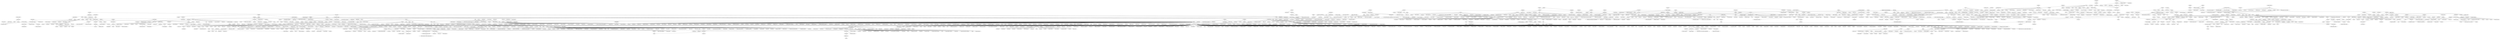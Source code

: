 strict graph layer4 {
	graph [name=layer4];
	node [label="\N"];
	585	[label=Leuprolide,
		level=3,
		src_id=7,
		weight=0.0006584414647170115];
	1329	[label=Endometriosis,
		level=3,
		src_id=175911,
		weight=0.0002599773433505542];
	585 -- 1329	[level=3,
		weight=84.25];
	255	[label=Hysterectomy,
		level=2,
		src_id=178681,
		weight=0.0011353409318438];
	585 -- 255	[level=3,
		weight=77.21];
	525	[label=Levonorgestrel,
		level=2,
		src_id=357,
		weight=0.0011290407653778945];
	244	[label="Drug interaction",
		level=3,
		src_id=175376,
		weight=0.0005621002657141702];
	525 -- 244	[level=3,
		weight=25.05];
	442	[label="Ethinyl Estradiol",
		level=1,
		src_id=963,
		weight=0.0021814291257429477];
	525 -- 442	[level=1,
		weight=228.45];
	552	[label="Intra-uterine contraceptive device",
		level=3,
		src_id=179325,
		weight=0.0008788658331042069];
	525 -- 552	[level=1,
		weight=186.57];
	208	[label="Hot flush",
		level=2,
		src_id=178313,
		weight=0.0010001309388685995];
	207	[label=Menopause,
		level=2,
		src_id=180770,
		weight=0.0010851334198662646];
	208 -- 207	[level=2,
		weight=62.79];
	1128	[label="Night sweats",
		level=4,
		src_id=181827,
		weight=0.00017577403850366118];
	208 -- 1128	[level=4,
		weight=47.73];
	449	[label="Conjugated estrogens",
		level=2,
		src_id=277,
		weight=0.001068117755430358];
	255 -- 449	[level=2,
		weight=55.43];
	212	[label="Blood oestrogen",
		level=1,
		src_id=172274,
		weight=0.0021712169292174874];
	255 -- 212	[level=2,
		weight=70.64];
	940	[label="Uterine cancer",
		level=4,
		src_id=188072,
		weight=0.00012437147882129473];
	255 -- 940	[level=4,
		weight=18.03];
	938	[label="Uterine leiomyoma",
		level=4,
		src_id=188107,
		weight=0.00012437147882129473];
	255 -- 938	[level=4,
		weight=18.03];
	194	[label=Injection,
		level=3,
		src_id=179084,
		weight=0.0008277662262499366];
	190	[label=Stillbirth,
		level=1,
		src_id=186413,
		weight=0.0034063847659718486];
	194 -- 190	[level=3,
		weight=56.87];
	1740	[label=Somatotropin,
		level=4,
		src_id=51,
		weight="9.837796128699548e-05"];
	2	[label=Epilepsy,
		level=1,
		src_id=176107,
		weight=0.0145529562651861];
	1740 -- 2	[level=4,
		weight=1.09];
	1	[label=Convulsion,
		level=1,
		src_id=174366,
		weight=0.021183283532887193];
	2 -- 1	[level=1,
		weight=333.89];
	1736	[label=Serine,
		level=4,
		src_id=125,
		weight="9.871294472007634e-05"];
	2 -- 1736	[level=4,
		weight=1.12];
	1705	[label=Prochlorperazine,
		level=4,
		src_id=422,
		weight="9.837796128699548e-05"];
	2 -- 1705	[level=4,
		weight=1.09];
	1696	[label=Cephalexin,
		level=4,
		src_id=554,
		weight="9.837796128699548e-05"];
	2 -- 1696	[level=4,
		weight=1.09];
	1689	[label=Tamoxifen,
		level=4,
		src_id=661,
		weight="9.837796128699548e-05"];
	2 -- 1689	[level=4,
		weight=1.09];
	1651	[label=Atorvastatin,
		level=4,
		src_id=1060,
		weight="9.837796128699548e-05"];
	2 -- 1651	[level=4,
		weight=1.09];
	1643	[label=Zopiclone,
		level=4,
		src_id=1182,
		weight="9.871294472007634e-05"];
	2 -- 1643	[level=4,
		weight=1.12];
	1632	[label="Ginkgo biloba",
		level=4,
		src_id=1332,
		weight="9.837796128699548e-05"];
	2 -- 1632	[level=4,
		weight=1.09];
	1624	[label="Amyl Nitrite",
		level=4,
		src_id=1544,
		weight="9.837796128699548e-05"];
	2 -- 1624	[level=4,
		weight=1.09];
	1623	[label="Isopropyl Alcohol",
		level=4,
		src_id=2207,
		weight="9.837796128699548e-05"];
	2 -- 1623	[level=4,
		weight=1.09];
	1621	[label=Pregnenolone,
		level=4,
		src_id=2634,
		weight="9.871294472007634e-05"];
	2 -- 1621	[level=4,
		weight=1.12];
	1617	[label=Formaldehyde,
		level=4,
		src_id=3618,
		weight="9.871294472007634e-05"];
	2 -- 1617	[level=4,
		weight=1.12];
	1592	[label=Sulfur,
		level=4,
		src_id=8292,
		weight="9.837796128699548e-05"];
	2 -- 1592	[level=4,
		weight=1.09];
	1581	[label="Mustard seed",
		level=4,
		src_id=8615,
		weight="9.90479281531572e-05"];
	2 -- 1581	[level=4,
		weight=1.15];
	1570	[label=Raspberry,
		level=4,
		src_id=8686,
		weight="9.837796128699548e-05"];
	2 -- 1570	[level=4,
		weight=1.09];
	1569	[label=Beet,
		level=4,
		src_id=8690,
		weight="9.90479281531572e-05"];
	2 -- 1569	[level=4,
		weight=1.15];
	1565	[label=Hops,
		level=4,
		src_id=8731,
		weight="9.90479281531572e-05"];
	2 -- 1565	[level=4,
		weight=1.15];
	1561	[label="Red currant",
		level=4,
		src_id=8879,
		weight="9.837796128699548e-05"];
	2 -- 1561	[level=4,
		weight=1.09];
	209	[label=Disability,
		level=2,
		src_id=175257,
		weight=0.0014952621091935154];
	2 -- 209	[level=2,
		weight=32.3];
	1512	[label=Androgens,
		level=4,
		src_id=170311,
		weight="9.871294472007634e-05"];
	2 -- 1512	[level=4,
		weight=1.12];
	1511	[label="Angina pectoris",
		level=4,
		src_id=170329,
		weight="9.837796128699548e-05"];
	2 -- 1511	[level=4,
		weight=1.09];
	1502	[label="Antisocial behaviour",
		level=4,
		src_id=170646,
		weight="9.837796128699548e-05"];
	2 -- 1502	[level=4,
		weight=1.09];
	1485	[label="Autoimmune thyroiditis",
		level=4,
		src_id=171148,
		weight="9.837796128699548e-05"];
	2 -- 1485	[level=4,
		weight=1.09];
	1480	[label=Azotaemia,
		level=4,
		src_id=171178,
		weight="9.837796128699548e-05"];
	2 -- 1480	[level=4,
		weight=1.09];
	1464	[label="Bladder cancer",
		level=4,
		src_id=171782,
		weight="9.837796128699548e-05"];
	2 -- 1464	[level=4,
		weight=1.09];
	1457	[label="Blood disorder",
		level=4,
		src_id=172101,
		weight="9.837796128699548e-05"];
	2 -- 1457	[level=4,
		weight=1.09];
	1454	[label="Blood lead normal",
		level=4,
		src_id=172252,
		weight="9.938291158623806e-05"];
	2 -- 1454	[level=4,
		weight=1.18];
	1431	[label="Bundle branch block left",
		level=4,
		src_id=172807,
		weight="9.837796128699548e-05"];
	2 -- 1431	[level=4,
		weight=1.09];
	1427	[label=Calcinosis,
		level=4,
		src_id=172883,
		weight="9.837796128699548e-05"];
	2 -- 1427	[level=4,
		weight=1.09];
	1415	[label="Chemical poisoning",
		level=4,
		src_id=173507,
		weight="9.837796128699548e-05"];
	2 -- 1415	[level=4,
		weight=1.09];
	1408	[label="Chronic paroxysmal hemicrania",
		level=4,
		src_id=173727,
		weight="9.837796128699548e-05"];
	2 -- 1408	[level=4,
		weight=1.09];
	1407	[label="Chronic sinusitis",
		level=4,
		src_id=173733,
		weight="9.837796128699548e-05"];
	2 -- 1407	[level=4,
		weight=1.09];
	1405	[label=Circumstantiality,
		level=4,
		src_id=173763,
		weight="9.837796128699548e-05"];
	2 -- 1405	[level=4,
		weight=1.09];
	1401	[label=Cluttering,
		level=4,
		src_id=173815,
		weight="9.837796128699548e-05"];
	2 -- 1401	[level=4,
		weight=1.09];
	1392	[label=Compulsions,
		level=4,
		src_id=174031,
		weight="9.871294472007634e-05"];
	2 -- 1392	[level=4,
		weight=1.12];
	1368	[label="Dermoid cyst",
		level=4,
		src_id=175060,
		weight="9.837796128699548e-05"];
	2 -- 1368	[level=4,
		weight=1.09];
	1367	[label="Diabetic neuropathy",
		level=4,
		src_id=175170,
		weight="9.837796128699548e-05"];
	2 -- 1367	[level=4,
		weight=1.09];
	1359	[label="Divorced parents",
		level=4,
		src_id=175316,
		weight="9.837796128699548e-05"];
	2 -- 1359	[level=4,
		weight=1.09];
	1343	[label="Ear piercing",
		level=4,
		src_id=175543,
		weight="9.837796128699548e-05"];
	2 -- 1343	[level=4,
		weight=1.09];
	1341	[label="Early retirement",
		level=4,
		src_id=175554,
		weight="9.871294472007634e-05"];
	2 -- 1341	[level=4,
		weight=1.12];
	1336	[label="Elder abuse",
		level=4,
		src_id=175647,
		weight="9.837796128699548e-05"];
	2 -- 1336	[level=4,
		weight=1.09];
	1330	[label=Endocarditis,
		level=4,
		src_id=175857,
		weight="9.837796128699548e-05"];
	2 -- 1330	[level=4,
		weight=1.09];
	1327	[label=Ephelides,
		level=4,
		src_id=176056,
		weight="9.871294472007634e-05"];
	2 -- 1327	[level=4,
		weight=1.12];
	1326	[label="Epidermal naevus",
		level=4,
		src_id=176065,
		weight="9.837796128699548e-05"];
	2 -- 1326	[level=4,
		weight=1.09];
	1317	[label="Facial pain",
		level=4,
		src_id=176491,
		weight="9.837796128699548e-05"];
	2 -- 1317	[level=4,
		weight=1.09];
	1307	[label="Foetal monitoring",
		level=4,
		src_id=176809,
		weight="9.837796128699548e-05"];
	2 -- 1307	[level=4,
		weight=1.09];
	1305	[label="Foot deformity",
		level=4,
		src_id=176849,
		weight="9.837796128699548e-05"];
	2 -- 1305	[level=4,
		weight=1.09];
	1293	[label="Gene sequencing",
		level=4,
		src_id=177266,
		weight="9.871294472007634e-05"];
	2 -- 1293	[level=4,
		weight=1.12];
	1241	[label=Hypervigilance,
		level=4,
		src_id=178551,
		weight="9.871294472007634e-05"];
	2 -- 1241	[level=4,
		weight=1.12];
	1232	[label="Immune system disorder",
		level=4,
		src_id=178763,
		weight="9.837796128699548e-05"];
	2 -- 1232	[level=4,
		weight=1.09];
	1229	[label=Impatience,
		level=4,
		src_id=178801,
		weight="9.837796128699548e-05"];
	2 -- 1229	[level=4,
		weight=1.09];
	1224	[label="Influenza immunisation",
		level=4,
		src_id=179013,
		weight="9.837796128699548e-05"];
	2 -- 1224	[level=4,
		weight=1.09];
	1216	[label=Ischaemia,
		level=4,
		src_id=179440,
		weight="9.871294472007634e-05"];
	2 -- 1216	[level=4,
		weight=1.12];
	1214	[label="Jaw fracture",
		level=4,
		src_id=179478,
		weight="9.871294472007634e-05"];
	2 -- 1214	[level=4,
		weight=1.12];
	1190	[label=Logorrhoea,
		level=4,
		src_id=180113,
		weight="9.938291158623806e-05"];
	2 -- 1190	[level=4,
		weight=1.18];
	1186	[label="Lung infection",
		level=4,
		src_id=180195,
		weight="9.837796128699548e-05"];
	2 -- 1186	[level=4,
		weight=1.09];
	1175	[label="Medication error",
		level=4,
		src_id=180661,
		weight="9.871294472007634e-05"];
	2 -- 1175	[level=4,
		weight=1.12];
	1174	[label=Melanodermia,
		level=4,
		src_id=180686,
		weight="9.938291158623806e-05"];
	2 -- 1174	[level=4,
		weight=1.18];
	1170	[label="Meningitis viral",
		level=4,
		src_id=180740,
		weight="9.90479281531572e-05"];
	2 -- 1170	[level=4,
		weight=1.15];
	1167	[label="Mental disability",
		level=4,
		src_id=180779,
		weight="9.871294472007634e-05"];
	2 -- 1167	[level=4,
		weight=1.12];
	1157	[label="Moderate mental retardation",
		level=4,
		src_id=181067,
		weight="9.837796128699548e-05"];
	2 -- 1157	[level=4,
		weight=1.09];
	1155	[label=Morose,
		level=4,
		src_id=181127,
		weight="9.871294472007634e-05"];
	2 -- 1155	[level=4,
		weight=1.12];
	1154	[label="Multiple allergies",
		level=4,
		src_id=181196,
		weight="9.837796128699548e-05"];
	2 -- 1154	[level=4,
		weight=1.09];
	1142	[label="Neck surgery",
		level=4,
		src_id=181555,
		weight="9.837796128699548e-05"];
	2 -- 1142	[level=4,
		weight=1.09];
	1139	[label="Neonatal asphyxia",
		level=4,
		src_id=181597,
		weight="9.837796128699548e-05"];
	2 -- 1139	[level=4,
		weight=1.09];
	1123	[label="Obsessive-compulsive disorder",
		level=4,
		src_id=181988,
		weight="9.837796128699548e-05"];
	2 -- 1123	[level=4,
		weight=1.09];
	1114	[label="Open fracture",
		level=4,
		src_id=182234,
		weight="9.837796128699548e-05"];
	2 -- 1114	[level=4,
		weight=1.09];
	1101	[label="Oxygen saturation",
		level=4,
		src_id=182603,
		weight="9.837796128699548e-05"];
	2 -- 1101	[level=4,
		weight=1.09];
	1098	[label=Paraplegia,
		level=4,
		src_id=182836,
		weight="9.90479281531572e-05"];
	2 -- 1098	[level=4,
		weight=1.15];
	1095	[label=Parosmia,
		level=4,
		src_id=182907,
		weight="9.837796128699548e-05"];
	2 -- 1095	[level=4,
		weight=1.09];
	1091	[label="Peripheral coldness",
		level=4,
		src_id=183178,
		weight="9.90479281531572e-05"];
	2 -- 1091	[level=4,
		weight=1.15];
	1089	[label="Peroneal nerve palsy",
		level=4,
		src_id=183290,
		weight="9.871294472007634e-05"];
	2 -- 1089	[level=4,
		weight=1.12];
	1084	[label="Physical disability",
		level=4,
		src_id=183463,
		weight="9.871294472007634e-05"];
	2 -- 1084	[level=4,
		weight=1.12];
	1077	[label=Pleurisy,
		level=4,
		src_id=183656,
		weight="9.837796128699548e-05"];
	2 -- 1077	[level=4,
		weight=1.09];
	1076	[label="Pneumonia aspiration",
		level=4,
		src_id=183688,
		weight="9.871294472007634e-05"];
	2 -- 1076	[level=4,
		weight=1.12];
	1075	[label="Pneumonia viral",
		level=4,
		src_id=183717,
		weight="9.837796128699548e-05"];
	2 -- 1075	[level=4,
		weight=1.09];
	1058	[label=Psoriasis,
		level=4,
		src_id=184425,
		weight="9.960623387495865e-05"];
	2 -- 1058	[level=4,
		weight=1.2];
	1052	[label=Rabies,
		level=4,
		src_id=184679,
		weight="9.90479281531572e-05"];
	2 -- 1052	[level=4,
		weight=1.15];
	1045	[label="Renal failure chronic",
		level=4,
		src_id=185037,
		weight="9.837796128699548e-05"];
	2 -- 1045	[level=4,
		weight=1.09];
	1024	[label="Self-medication",
		level=4,
		src_id=185698,
		weight="9.871294472007634e-05"];
	2 -- 1024	[level=4,
		weight=1.12];
	1022	[label="Sense of oppression",
		level=4,
		src_id=185736,
		weight="9.960623387495865e-05"];
	2 -- 1022	[level=4,
		weight=1.2];
	1016	[label=Shoplifting,
		level=4,
		src_id=185830,
		weight="9.837796128699548e-05"];
	2 -- 1016	[level=4,
		weight=1.09];
	1010	[label="Sjogren's syndrome",
		level=4,
		src_id=185913,
		weight="9.837796128699548e-05"];
	2 -- 1010	[level=4,
		weight=1.09];
	1004	[label="Skin test",
		level=4,
		src_id=185978,
		weight="9.837796128699548e-05"];
	2 -- 1004	[level=4,
		weight=1.09];
	1003	[label="Skin wrinkling",
		level=4,
		src_id=185989,
		weight="9.871294472007634e-05"];
	2 -- 1003	[level=4,
		weight=1.12];
	995	[label="Status migrainosus",
		level=4,
		src_id=186375,
		weight="9.837796128699548e-05"];
	2 -- 995	[level=4,
		weight=1.09];
	994	[label=Sterilisation,
		level=4,
		src_id=186395,
		weight=0.00010027620074112037];
	2 -- 994	[level=4,
		weight=1.26];
	988	[label="Sturge-Weber syndrome",
		level=4,
		src_id=186484,
		weight="9.871294472007634e-05"];
	2 -- 988	[level=4,
		weight=1.12];
	960	[label="Toxicologic test",
		level=4,
		src_id=187231,
		weight="9.871294472007634e-05"];
	2 -- 960	[level=4,
		weight=1.12];
	952	[label=Trismus,
		level=4,
		src_id=187436,
		weight="9.837796128699548e-05"];
	2 -- 952	[level=4,
		weight=1.09];
	949	[label=Tuberculosis,
		level=4,
		src_id=187483,
		weight="9.938291158623806e-05"];
	2 -- 949	[level=4,
		weight=1.18];
	944	[label="Urinary hesitation",
		level=4,
		src_id=187833,
		weight="9.837796128699548e-05"];
	2 -- 944	[level=4,
		weight=1.09];
	937	[label=Vaginismus,
		level=4,
		src_id=188244,
		weight="9.837796128699548e-05"];
	2 -- 937	[level=4,
		weight=1.09];
	925	[label="Visual acuity reduced",
		level=4,
		src_id=188582,
		weight="9.90479281531572e-05"];
	2 -- 925	[level=4,
		weight=1.15];
	914	[label="Wrist fracture",
		level=4,
		src_id=188907,
		weight="9.837796128699548e-05"];
	2 -- 914	[level=4,
		weight=1.09];
	900	[label=Passer,
		level=4,
		src_id=240589,
		weight="9.837796128699548e-05"];
	2 -- 900	[level=4,
		weight=1.09];
	1739	[label=Vasopressin,
		level=3,
		src_id=65,
		weight=0.0003336431411581669];
	461	[label=Hyponatraemia,
		level=3,
		src_id=178612,
		weight=0.0006740034611977746];
	1739 -- 461	[level=3,
		weight=114.73];
	199	[label="Blood sodium",
		level=2,
		src_id=172362,
		weight=0.0015161316577229536];
	461 -- 199	[level=3,
		weight=35.1];
	1738	[label=Pancrelipase,
		level=4,
		src_id=80,
		weight="9.872537638831299e-05"];
	1738 -- 1	[level=4,
		weight=1.07];
	20	[label=Anxiety,
		level=1,
		src_id=170661,
		weight=0.007191629624041699];
	1 -- 20	[level=1,
		weight=75.71];
	1734	[label="Glutamic Acid",
		level=4,
		src_id=134,
		weight="9.872537638831299e-05"];
	1 -- 1734	[level=4,
		weight=1.07];
	1732	[label=Creatine,
		level=4,
		src_id=140,
		weight="9.849138611099358e-05"];
	1 -- 1732	[level=4,
		weight=1.05];
	1731	[label=Phentermine,
		level=4,
		src_id=182,
		weight="9.849138611099358e-05"];
	1 -- 1731	[level=4,
		weight=1.05];
	1729	[label=Erythromycin,
		level=4,
		src_id=190,
		weight="9.849138611099358e-05"];
	1 -- 1729	[level=4,
		weight=1.05];
	1728	[label=Azithromycin,
		level=4,
		src_id=198,
		weight="9.849138611099358e-05"];
	1 -- 1728	[level=4,
		weight=1.05];
	1726	[label=Pantoprazole,
		level=4,
		src_id=204,
		weight="9.849138611099358e-05"];
	1 -- 1726	[level=4,
		weight=1.05];
	1724	[label=Temazepam,
		level=4,
		src_id=222,
		weight="9.884237152697269e-05"];
	1 -- 1724	[level=4,
		weight=1.08];
	1723	[label=Cabergoline,
		level=4,
		src_id=239,
		weight="9.849138611099358e-05"];
	1 -- 1723	[level=4,
		weight=1.05];
	53	[label=Levetiracetam,
		level=1,
		src_id=1186,
		weight=0.006882236948488494];
	1 -- 53	[level=1,
		weight=145.77];
	59	[label="Grand mal convulsion",
		level=1,
		src_id=177516,
		weight=0.007439468297569785];
	1 -- 59	[level=1,
		weight=122.06];
	117	[label=Surgery,
		level=1,
		src_id=186589,
		weight=0.004030986189366922];
	1 -- 117	[level=1,
		weight=88.66];
	9	[label=Electroencephalogram,
		level=1,
		src_id=175720,
		weight=0.008190389638790598];
	1 -- 9	[level=1,
		weight=147.32];
	1718	[label=Methadone,
		level=4,
		src_id=323,
		weight="9.849138611099358e-05"];
	1 -- 1718	[level=4,
		weight=1.05];
	1711	[label=Clozapine,
		level=4,
		src_id=353,
		weight="9.849138611099358e-05"];
	1 -- 1711	[level=4,
		weight=1.05];
	1710	[label=Amlodipine,
		level=4,
		src_id=371,
		weight="9.849138611099358e-05"];
	1 -- 1710	[level=4,
		weight=1.05];
	1709	[label=Phenylpropanolamine,
		level=4,
		src_id=386,
		weight="9.872537638831299e-05"];
	1 -- 1709	[level=4,
		weight=1.07];
	1695	[label=Atropine,
		level=4,
		src_id=559,
		weight="9.849138611099358e-05"];
	1 -- 1695	[level=4,
		weight=1.05];
	1692	[label="Fluticasone propionate",
		level=4,
		src_id=575,
		weight="9.849138611099358e-05"];
	1 -- 1692	[level=4,
		weight=1.05];
	1688	[label="Mycophenolate mofetil",
		level=4,
		src_id=674,
		weight="9.849138611099358e-05"];
	1 -- 1688	[level=4,
		weight=1.05];
	1684	[label=Procaine,
		level=4,
		src_id=707,
		weight="9.849138611099358e-05"];
	1 -- 1684	[level=4,
		weight=1.05];
	1683	[label=Lisinopril,
		level=4,
		src_id=708,
		weight="9.907636180429212e-05"];
	1 -- 1683	[level=4,
		weight=1.1];
	1682	[label=Nitroglycerin,
		level=4,
		src_id=713,
		weight="9.849138611099358e-05"];
	1 -- 1682	[level=4,
		weight=1.05];
	1677	[label=Propofol,
		level=4,
		src_id=804,
		weight="9.849138611099358e-05"];
	1 -- 1677	[level=4,
		weight=1.05];
	1654	[label=Selegiline,
		level=4,
		src_id=1022,
		weight="9.849138611099358e-05"];
	1 -- 1654	[level=4,
		weight=1.05];
	1650	[label=Orlistat,
		level=4,
		src_id=1067,
		weight="9.872537638831299e-05"];
	1 -- 1650	[level=4,
		weight=1.07];
	1646	[label=Diphenylpyraline,
		level=4,
		src_id=1130,
		weight="9.849138611099358e-05"];
	1 -- 1646	[level=4,
		weight=1.05];
	1645	[label=Naloxone,
		level=4,
		src_id=1167,
		weight="9.849138611099358e-05"];
	1 -- 1645	[level=4,
		weight=1.05];
	1642	[label=Clarithromycin,
		level=4,
		src_id=1195,
		weight="9.849138611099358e-05"];
	1 -- 1642	[level=4,
		weight=1.05];
	1627	[label=Methamphetamine,
		level=4,
		src_id=1511,
		weight="9.849138611099358e-05"];
	1 -- 1627	[level=4,
		weight=1.05];
	1622	[label="gamma-Aminobutyric acid",
		level=4,
		src_id=2399,
		weight="9.849138611099358e-05"];
	1 -- 1622	[level=4,
		weight=1.05];
	1618	[label="Butyric Acid",
		level=4,
		src_id=3363,
		weight="9.849138611099358e-05"];
	1 -- 1618	[level=4,
		weight=1.05];
	1616	[label=Urea,
		level=4,
		src_id=3677,
		weight="9.849138611099358e-05"];
	1 -- 1616	[level=4,
		weight=1.05];
	1605	[label="Nitrous oxide",
		level=4,
		src_id=5750,
		weight="9.849138611099358e-05"];
	1 -- 1605	[level=4,
		weight=1.05];
	1602	[label=Tyramine,
		level=4,
		src_id=7811,
		weight="9.849138611099358e-05"];
	1 -- 1602	[level=4,
		weight=1.05];
	1595	[label=Ubidecarenone,
		level=4,
		src_id=8210,
		weight="9.872537638831299e-05"];
	1 -- 1595	[level=4,
		weight=1.07];
	1593	[label=Tianeptine,
		level=4,
		src_id=8229,
		weight="9.849138611099358e-05"];
	1 -- 1593	[level=4,
		weight=1.05];
	1590	[label="Candida albicans",
		level=4,
		src_id=8508,
		weight="9.872537638831299e-05"];
	1 -- 1590	[level=4,
		weight=1.07];
	1589	[label=Almond,
		level=4,
		src_id=8574,
		weight="9.872537638831299e-05"];
	1 -- 1589	[level=4,
		weight=1.07];
	1583	[label=Lettuce,
		level=4,
		src_id=8609,
		weight="9.872537638831299e-05"];
	1 -- 1583	[level=4,
		weight=1.07];
	1579	[label=Pineapple,
		level=4,
		src_id=8628,
		weight="9.849138611099358e-05"];
	1 -- 1579	[level=4,
		weight=1.05];
	1577	[label="Sesame seed",
		level=4,
		src_id=8635,
		weight="9.872537638831299e-05"];
	1 -- 1577	[level=4,
		weight=1.07];
	1572	[label=Blackberry,
		level=4,
		src_id=8678,
		weight="9.907636180429212e-05"];
	1 -- 1572	[level=4,
		weight=1.1];
	1567	[label=Eggplant,
		level=4,
		src_id=8694,
		weight="9.849138611099358e-05"];
	1 -- 1567	[level=4,
		weight=1.05];
	1563	[label="Urtica dioica pollen",
		level=4,
		src_id=8802,
		weight="9.849138611099358e-05"];
	1 -- 1563	[level=4,
		weight=1.05];
	1560	[label="Acheta domesticus",
		level=4,
		src_id=8882,
		weight="9.931035208161153e-05"];
	1 -- 1560	[level=4,
		weight=1.12];
	1559	[label=Venison,
		level=4,
		src_id=8931,
		weight="9.849138611099358e-05"];
	1 -- 1559	[level=4,
		weight=1.05];
	1553	[label=Chlorine,
		level=4,
		src_id=9054,
		weight=0.00010083128888418774];
	1 -- 1553	[level=4,
		weight=1.25];
	1550	[label="Silicon dioxide",
		level=4,
		src_id=9077,
		weight="9.849138611099358e-05"];
	1 -- 1550	[level=4,
		weight=1.05];
	1543	[label=Creatinine,
		level=4,
		src_id=9515,
		weight="9.849138611099358e-05"];
	1 -- 1543	[level=4,
		weight=1.05];
	1542	[label=Gadolinium,
		level=4,
		src_id=9755,
		weight="9.849138611099358e-05"];
	1 -- 1542	[level=4,
		weight=1.05];
	1541	[label=Theanine,
		level=4,
		src_id=10098,
		weight="9.849138611099358e-05"];
	1 -- 1541	[level=4,
		weight=1.05];
	1540	[label=Ozone,
		level=4,
		src_id=10159,
		weight="9.884237152697269e-05"];
	1 -- 1540	[level=4,
		weight=1.08];
	1539	[label="Passiflora incarnata flower",
		level=4,
		src_id=11006,
		weight="9.884237152697269e-05"];
	1 -- 1539	[level=4,
		weight=1.08];
	1536	[label="Accident at work",
		level=4,
		src_id=169614,
		weight="9.872537638831299e-05"];
	1 -- 1536	[level=4,
		weight=1.07];
	1535	[label="Accidental death",
		level=4,
		src_id=169615,
		weight="9.849138611099358e-05"];
	1 -- 1535	[level=4,
		weight=1.05];
	1534	[label="Accidental overdose",
		level=4,
		src_id=169618,
		weight="9.849138611099358e-05"];
	1 -- 1534	[level=4,
		weight=1.05];
	1529	[label="Adverse drug reaction",
		level=4,
		src_id=169884,
		weight="9.849138611099358e-05"];
	1 -- 1529	[level=4,
		weight=1.05];
	1524	[label="Airway complication of anaesthesia",
		level=4,
		src_id=169923,
		weight="9.849138611099358e-05"];
	1 -- 1524	[level=4,
		weight=1.05];
	1520	[label="Allergy to animal",
		level=4,
		src_id=170012,
		weight="9.872537638831299e-05"];
	1 -- 1520	[level=4,
		weight=1.07];
	1505	[label=Anoxia,
		level=4,
		src_id=170458,
		weight="9.849138611099358e-05"];
	1 -- 1505	[level=4,
		weight=1.05];
	1501	[label="Apparent death",
		level=4,
		src_id=170770,
		weight="9.907636180429212e-05"];
	1 -- 1501	[level=4,
		weight=1.1];
	1493	[label=Aspiration,
		level=4,
		src_id=171004,
		weight="9.931035208161153e-05"];
	1 -- 1493	[level=4,
		weight=1.12];
	1490	[label="Atrial fibrillation",
		level=4,
		src_id=171069,
		weight="9.884237152697269e-05"];
	1 -- 1490	[level=4,
		weight=1.08];
	1483	[label="Autonomic neuropathy",
		level=4,
		src_id=171160,
		weight="9.872537638831299e-05"];
	1 -- 1483	[level=4,
		weight=1.07];
	1477	[label=Ballismus,
		level=4,
		src_id=171248,
		weight="9.849138611099358e-05"];
	1 -- 1477	[level=4,
		weight=1.05];
	1474	[label="Benign familial neonatal convulsions",
		level=4,
		src_id=171356,
		weight="9.849138611099358e-05"];
	1 -- 1474	[level=4,
		weight=1.05];
	1469	[label="Biopsy liver",
		level=4,
		src_id=171638,
		weight="9.872537638831299e-05"];
	1 -- 1469	[level=4,
		weight=1.07];
	1467	[label="Biopsy skin",
		level=4,
		src_id=171706,
		weight="9.849138611099358e-05"];
	1 -- 1467	[level=4,
		weight=1.05];
	1453	[label="Blood magnesium",
		level=4,
		src_id=172259,
		weight="9.849138611099358e-05"];
	1 -- 1453	[level=4,
		weight=1.05];
	1448	[label="Bone densitometry",
		level=4,
		src_id=172466,
		weight="9.849138611099358e-05"];
	1 -- 1448	[level=4,
		weight=1.05];
	1446	[label="Bone marrow transplant",
		level=4,
		src_id=172516,
		weight="9.849138611099358e-05"];
	1 -- 1446	[level=4,
		weight=1.05];
	1435	[label="Breast mass",
		level=4,
		src_id=172684,
		weight="9.849138611099358e-05"];
	1 -- 1435	[level=4,
		weight=1.05];
	1428	[label="Caffeine consumption",
		level=4,
		src_id=172877,
		weight="9.849138611099358e-05"];
	1 -- 1428	[level=4,
		weight=1.05];
	1424	[label="Cardiac ablation",
		level=4,
		src_id=173015,
		weight="9.849138611099358e-05"];
	1 -- 1424	[level=4,
		weight=1.05];
	1416	[label="Cerebral haemorrhage",
		level=4,
		src_id=173375,
		weight="9.849138611099358e-05"];
	1 -- 1416	[level=4,
		weight=1.05];
	1395	[label="Complex regional pain syndrome",
		level=4,
		src_id=174012,
		weight="9.872537638831299e-05"];
	1 -- 1395	[level=4,
		weight=1.07];
	1393	[label="Compression fracture",
		level=4,
		src_id=174029,
		weight="9.849138611099358e-05"];
	1 -- 1393	[level=4,
		weight=1.05];
	1357	[label="Drug hypersensitivity",
		level=4,
		src_id=175372,
		weight="9.872537638831299e-05"];
	1 -- 1357	[level=4,
		weight=1.07];
	1352	[label="Dry throat",
		level=4,
		src_id=175423,
		weight="9.872537638831299e-05"];
	1 -- 1352	[level=4,
		weight=1.07];
	1350	[label=Dysaesthesia,
		level=4,
		src_id=175467,
		weight="9.849138611099358e-05"];
	1 -- 1350	[level=4,
		weight=1.05];
	1349	[label=Dyscalculia,
		level=4,
		src_id=175470,
		weight="9.884237152697269e-05"];
	1 -- 1349	[level=4,
		weight=1.08];
	1345	[label="Dysthymic disorder",
		level=4,
		src_id=175510,
		weight="9.872537638831299e-05"];
	1 -- 1345	[level=4,
		weight=1.07];
	1334	[label="Electrocardiogram normal",
		level=4,
		src_id=175663,
		weight="9.849138611099358e-05"];
	1 -- 1334	[level=4,
		weight=1.05];
	1319	[label="Eye irritation",
		level=4,
		src_id=176416,
		weight="9.849138611099358e-05"];
	1 -- 1319	[level=4,
		weight=1.05];
	1303	[label=Formication,
		level=4,
		src_id=176868,
		weight="9.872537638831299e-05"];
	1 -- 1303	[level=4,
		weight=1.07];
	1296	[label="Gastric ulcer",
		level=4,
		src_id=177111,
		weight="9.849138611099358e-05"];
	1 -- 1296	[level=4,
		weight=1.05];
	1295	[label=Gastroenteritis,
		level=4,
		src_id=177145,
		weight="9.872537638831299e-05"];
	1 -- 1295	[level=4,
		weight=1.07];
	1291	[label="Genetic counselling",
		level=4,
		src_id=177279,
		weight="9.849138611099358e-05"];
	1 -- 1291	[level=4,
		weight=1.05];
	1284	[label=Gliosis,
		level=4,
		src_id=177390,
		weight="9.849138611099358e-05"];
	1 -- 1284	[level=4,
		weight=1.05];
	1274	[label="Haemorrhagic stroke",
		level=4,
		src_id=177707,
		weight="9.849138611099358e-05"];
	1 -- 1274	[level=4,
		weight=1.05];
	1267	[label="Heart alternation",
		level=4,
		src_id=177794,
		weight="9.849138611099358e-05"];
	1 -- 1267	[level=4,
		weight=1.05];
	1258	[label=Hernia,
		level=4,
		src_id=178084,
		weight="9.907636180429212e-05"];
	1 -- 1258	[level=4,
		weight=1.1];
	1255	[label="Hip dysplasia",
		level=4,
		src_id=178155,
		weight="9.849138611099358e-05"];
	1 -- 1255	[level=4,
		weight=1.05];
	1249	[label="Hyperbaric oxygen therapy",
		level=4,
		src_id=178422,
		weight=0.00010165025485480571];
	1 -- 1249	[level=4,
		weight=1.32];
	1236	[label=Hypoparathyroidism,
		level=4,
		src_id=178615,
		weight="9.849138611099358e-05"];
	1 -- 1236	[level=4,
		weight=1.05];
	1218	[label="Iron deficiency",
		level=4,
		src_id=179432,
		weight="9.849138611099358e-05"];
	1 -- 1218	[level=4,
		weight=1.05];
	1215	[label="Ischaemic stroke",
		level=4,
		src_id=179451,
		weight="9.849138611099358e-05"];
	1 -- 1215	[level=4,
		weight=1.05];
	1205	[label="Laser therapy",
		level=4,
		src_id=179805,
		weight="9.872537638831299e-05"];
	1 -- 1205	[level=4,
		weight=1.07];
	1198	[label="Lice infestation",
		level=4,
		src_id=179944,
		weight="9.907636180429212e-05"];
	1 -- 1198	[level=4,
		weight=1.1];
	1196	[label="Limb injury",
		level=4,
		src_id=179982,
		weight="9.849138611099358e-05"];
	1 -- 1196	[level=4,
		weight=1.05];
	1194	[label=Lipids,
		level=4,
		src_id=180038,
		weight="9.872537638831299e-05"];
	1 -- 1194	[level=4,
		weight=1.07];
	1193	[label=Lissencephaly,
		level=4,
		src_id=180069,
		weight="9.872537638831299e-05"];
	1 -- 1193	[level=4,
		weight=1.07];
	1183	[label="Magnetic therapy",
		level=4,
		src_id=180371,
		weight="9.849138611099358e-05"];
	1 -- 1183	[level=4,
		weight=1.05];
	1179	[label=Mammogram,
		level=4,
		src_id=180491,
		weight="9.884237152697269e-05"];
	1 -- 1179	[level=4,
		weight=1.08];
	1173	[label=Menarche,
		level=4,
		src_id=180697,
		weight="9.849138611099358e-05"];
	1 -- 1173	[level=4,
		weight=1.05];
	1156	[label=Monoplegia,
		level=4,
		src_id=181113,
		weight="9.849138611099358e-05"];
	1 -- 1156	[level=4,
		weight=1.05];
	1151	[label="Muscle contractions involuntary",
		level=4,
		src_id=181239,
		weight="9.849138611099358e-05"];
	1 -- 1151	[level=4,
		weight=1.05];
	1147	[label="Musculoskeletal chest pain",
		level=4,
		src_id=181281,
		weight="9.849138611099358e-05"];
	1 -- 1147	[level=4,
		weight=1.05];
	1143	[label="Neck injury",
		level=4,
		src_id=181551,
		weight="9.849138611099358e-05"];
	1 -- 1143	[level=4,
		weight=1.05];
	1137	[label="Nerve compression",
		level=4,
		src_id=181678,
		weight="9.872537638831299e-05"];
	1 -- 1137	[level=4,
		weight=1.07];
	1135	[label=Neurofibromatosis,
		level=4,
		src_id=181728,
		weight="9.849138611099358e-05"];
	1 -- 1135	[level=4,
		weight=1.05];
	1133	[label=Neuromyopathy,
		level=4,
		src_id=181758,
		weight="9.884237152697269e-05"];
	1 -- 1133	[level=4,
		weight=1.08];
	1131	[label=Neurotoxicity,
		level=4,
		src_id=181782,
		weight="9.849138611099358e-05"];
	1 -- 1131	[level=4,
		weight=1.05];
	1127	[label="No adverse event",
		level=4,
		src_id=181851,
		weight="9.849138611099358e-05"];
	1 -- 1127	[level=4,
		weight=1.05];
	1121	[label="Occipital neuralgia",
		level=4,
		src_id=182001,
		weight="9.872537638831299e-05"];
	1 -- 1121	[level=4,
		weight=1.07];
	1119	[label="Oedema mouth",
		level=4,
		src_id=182064,
		weight="9.849138611099358e-05"];
	1 -- 1119	[level=4,
		weight=1.05];
	1117	[label="Off label use",
		level=4,
		src_id=182190,
		weight="9.872537638831299e-05"];
	1 -- 1117	[level=4,
		weight=1.07];
	1112	[label=Opisthotonus,
		level=4,
		src_id=182255,
		weight="9.849138611099358e-05"];
	1 -- 1112	[level=4,
		weight=1.05];
	1111	[label="Oppositional defiant disorder",
		level=4,
		src_id=182258,
		weight="9.849138611099358e-05"];
	1 -- 1111	[level=4,
		weight=1.05];
	1109	[label="Oral surgery",
		level=4,
		src_id=182328,
		weight="9.872537638831299e-05"];
	1 -- 1109	[level=4,
		weight=1.07];
	1092	[label="Periodic limb movement disorder",
		level=4,
		src_id=183150,
		weight="9.849138611099358e-05"];
	1 -- 1092	[level=4,
		weight=1.05];
	1087	[label="Phantom pain",
		level=4,
		src_id=183343,
		weight="9.872537638831299e-05"];
	1 -- 1087	[level=4,
		weight=1.07];
	1086	[label=Phlebotomy,
		level=4,
		src_id=183411,
		weight="9.849138611099358e-05"];
	1 -- 1086	[level=4,
		weight=1.05];
	1080	[label="Pituitary tumour benign",
		level=4,
		src_id=183515,
		weight="9.907636180429212e-05"];
	1 -- 1080	[level=4,
		weight=1.1];
	1078	[label="Platelet count decreased",
		level=4,
		src_id=183595,
		weight="9.849138611099358e-05"];
	1 -- 1078	[level=4,
		weight=1.05];
	1073	[label=Polymyositis,
		level=4,
		src_id=183780,
		weight="9.849138611099358e-05"];
	1 -- 1073	[level=4,
		weight=1.05];
	1055	[label="Psychopathic personality",
		level=4,
		src_id=184446,
		weight="9.849138611099358e-05"];
	1 -- 1055	[level=4,
		weight=1.05];
	1054	[label="Pulmonary oedema",
		level=4,
		src_id=184534,
		weight="9.884237152697269e-05"];
	1 -- 1054	[level=4,
		weight=1.08];
	1051	[label="Radiation exposure",
		level=4,
		src_id=184698,
		weight="9.849138611099358e-05"];
	1 -- 1051	[level=4,
		weight=1.05];
	1046	[label="Relaxation therapy",
		level=4,
		src_id=184965,
		weight="9.872537638831299e-05"];
	1 -- 1046	[level=4,
		weight=1.07];
	1042	[label="Respiratory distress",
		level=4,
		src_id=185132,
		weight="9.849138611099358e-05"];
	1 -- 1042	[level=4,
		weight=1.05];
	1040	[label="Respiratory therapy",
		level=4,
		src_id=185152,
		weight="9.849138611099358e-05"];
	1 -- 1040	[level=4,
		weight=1.05];
	1037	[label="Retrograde amnesia",
		level=4,
		src_id=185284,
		weight="9.931035208161153e-05"];
	1 -- 1037	[level=4,
		weight=1.12];
	1036	[label="Reye's syndrome",
		level=4,
		src_id=185319,
		weight="9.849138611099358e-05"];
	1 -- 1036	[level=4,
		weight=1.05];
	1035	[label=Rhabdomyolysis,
		level=4,
		src_id=185322,
		weight="9.849138611099358e-05"];
	1 -- 1035	[level=4,
		weight=1.05];
	1033	[label="Rib fracture",
		level=4,
		src_id=185375,
		weight="9.907636180429212e-05"];
	1 -- 1033	[level=4,
		weight=1.1];
	1019	[label="Severe mental retardation",
		level=4,
		src_id=185804,
		weight="9.849138611099358e-05"];
	1 -- 1019	[level=4,
		weight=1.05];
	1002	[label="Sleep talking",
		level=4,
		src_id=186014,
		weight="9.884237152697269e-05"];
	1 -- 1002	[level=4,
		weight=1.08];
	999	[label="Social problem",
		level=4,
		src_id=186091,
		weight="9.849138611099358e-05"];
	1 -- 999	[level=4,
		weight=1.05];
	996	[label="Spousal abuse",
		level=4,
		src_id=186330,
		weight="9.849138611099358e-05"];
	1 -- 996	[level=4,
		weight=1.05];
	983	[label="Swollen tongue",
		level=4,
		src_id=186617,
		weight="9.907636180429212e-05"];
	1 -- 983	[level=4,
		weight=1.1];
	976	[label=Tetany,
		level=4,
		src_id=186855,
		weight="9.849138611099358e-05"];
	1 -- 976	[level=4,
		weight=1.05];
	971	[label=Thrombosis,
		level=4,
		src_id=186970,
		weight="9.872537638831299e-05"];
	1 -- 971	[level=4,
		weight=1.07];
	970	[label="Thyroid cancer",
		level=4,
		src_id=187010,
		weight="9.849138611099358e-05"];
	1 -- 970	[level=4,
		weight=1.05];
	969	[label="Thyroid disorder",
		level=4,
		src_id=187020,
		weight="9.849138611099358e-05"];
	1 -- 969	[level=4,
		weight=1.05];
	966	[label="Tonic clonic movements",
		level=4,
		src_id=187141,
		weight="9.849138611099358e-05"];
	1 -- 966	[level=4,
		weight=1.05];
	956	[label=Transfusion,
		level=4,
		src_id=187305,
		weight="9.849138611099358e-05"];
	1 -- 956	[level=4,
		weight=1.05];
	950	[label=Truancy,
		level=4,
		src_id=187464,
		weight="9.849138611099358e-05"];
	1 -- 950	[level=4,
		weight=1.05];
	933	[label=Vasculitis,
		level=4,
		src_id=188335,
		weight="9.884237152697269e-05"];
	1 -- 933	[level=4,
		weight=1.08];
	927	[label="Victim of abuse",
		level=4,
		src_id=188522,
		weight="9.849138611099358e-05"];
	1 -- 927	[level=4,
		weight=1.05];
	924	[label="Vitamin B12 deficiency",
		level=4,
		src_id=188631,
		weight="9.849138611099358e-05"];
	1 -- 924	[level=4,
		weight=1.05];
	922	[label="Vitamin supplementation",
		level=4,
		src_id=188663,
		weight="9.849138611099358e-05"];
	1 -- 922	[level=4,
		weight=1.05];
	921	[label=Vitiligo,
		level=4,
		src_id=188669,
		weight="9.849138611099358e-05"];
	1 -- 921	[level=4,
		weight=1.05];
	915	[label="Withdrawal syndrome",
		level=4,
		src_id=188878,
		weight="9.872537638831299e-05"];
	1 -- 915	[level=4,
		weight=1.07];
	911	[label=Mistletoe,
		level=4,
		src_id=239785,
		weight="9.849138611099358e-05"];
	1 -- 911	[level=4,
		weight=1.05];
	909	[label=Hawthorn,
		level=4,
		src_id=239819,
		weight="9.849138611099358e-05"];
	1 -- 909	[level=4,
		weight=1.05];
	908	[label=Kava,
		level=4,
		src_id=239835,
		weight="9.849138611099358e-05"];
	1 -- 908	[level=4,
		weight=1.05];
	904	[label=Chrysanthemum,
		level=4,
		src_id=240134,
		weight="9.849138611099358e-05"];
	1 -- 904	[level=4,
		weight=1.05];
	897	[label=Rosa,
		level=4,
		src_id=240709,
		weight="9.849138611099358e-05"];
	1 -- 897	[level=4,
		weight=1.05];
	740	[label=Oxytocin,
		level=3,
		src_id=100,
		weight=0.00021073193039866726];
	102	[label=Discomfort,
		level=3,
		src_id=175264,
		weight=0.0009623335595657381];
	740 -- 102	[level=3,
		weight=21.81];
	130	[label="Feeling hot",
		level=2,
		src_id=176626,
		weight=0.0015099303217477895];
	102 -- 130	[level=3,
		weight=21.71];
	292	[label="Muscle strain",
		level=3,
		src_id=181272,
		weight=0.0006125787643275044];
	160	[label=Cannabis,
		level=2,
		src_id=240914,
		weight=0.0017164936724492245];
	292 -- 160	[level=3,
		weight=26.64];
	1552	[label=Ammonia,
		level=4,
		src_id=9063,
		weight=0.00013240978687404688];
	292 -- 1552	[level=4,
		weight=15.03];
	37	[label="Thermal burn",
		level=2,
		src_id=186899,
		weight=0.0012716449517162544];
	259	[label=Blister,
		level=2,
		src_id=171902,
		weight=0.0010220659509458324];
	37 -- 259	[level=2,
		weight=20.92];
	1430	[label="Burns second degree",
		level=4,
		src_id=172839,
		weight=0.00011250183554012002];
	37 -- 1430	[level=4,
		weight=11.14];
	609	[label="Living alone",
		level=4,
		src_id=180100,
		weight=0.00014583043689262346];
	37 -- 609	[level=4,
		weight=8.94];
	284	[label=Cyanocobalamin,
		level=1,
		src_id=108,
		weight=0.001785896627379339];
	655	[label=Choline,
		level=2,
		src_id=115,
		weight=0.0011908521845101832];
	284 -- 655	[level=1,
		weight=542.33];
	726	[label=Methylcobalamin,
		level=3,
		src_id=3406,
		weight=0.0005494336471146516];
	284 -- 726	[level=3,
		weight=54.07];
	422	[label=Biotin,
		level=2,
		src_id=114,
		weight=0.0014547127828869668];
	410	[label="Inositol nicotinate",
		level=2,
		src_id=7903,
		weight=0.001707645651089037];
	422 -- 410	[level=1,
		weight=431.07];
	1713	[label=Minoxidil,
		level=4,
		src_id=340,
		weight=0.00010185823844945591];
	422 -- 1713	[level=4,
		weight=26.27];
	408	[label=Selenium,
		level=3,
		src_id=9080,
		weight=0.0008301117929561951];
	422 -- 408	[level=1,
		weight=145.41];
	304	[label=Alopecia,
		level=3,
		src_id=170026,
		weight=0.0009430942896574373];
	422 -- 304	[level=2,
		weight=66.97];
	655 -- 410	[level=1,
		weight=861.13];
	106	[label="Vitamin C",
		level=2,
		src_id=118,
		weight=0.001711875241178114];
	283	[label="Vitamin E",
		level=3,
		src_id=155,
		weight=0.0008088889025462575];
	106 -- 283	[level=3,
		weight=99.95];
	325	[label="Blood triglycerides",
		level=1,
		src_id=172398,
		weight=0.0018556204639034843];
	106 -- 325	[level=2,
		weight=118.94];
	483	[label=Riboflavin,
		level=1,
		src_id=132,
		weight=0.0019988040957587606];
	451	[label=Thiamine,
		level=1,
		src_id=144,
		weight=0.0019609809401004946];
	483 -- 451	[level=1,
		weight=984.77];
	477	[label=Nicotinamide,
		level=1,
		src_id=2556,
		weight=0.002116925340593475];
	483 -- 477	[level=1,
		weight=1000.0];
	420	[label=Pyridoxine,
		level=2,
		src_id=156,
		weight=0.0010237514839976638];
	483 -- 420	[level=2,
		weight=343.79];
	280	[label=Magnesium,
		level=2,
		src_id=1330,
		weight=0.0016092281981076096];
	483 -- 280	[level=1,
		weight=91.78];
	421	[label="Folic Acid",
		level=2,
		src_id=150,
		weight=0.001248867018795569];
	1516	[label=Amniocentesis,
		level=4,
		src_id=170138,
		weight="9.446705850057583e-05"];
	421 -- 1516	[level=4,
		weight=4.59];
	245	[label="Congenital anomaly",
		level=2,
		src_id=174082,
		weight=0.0014209603544620777];
	421 -- 245	[level=1,
		weight=110.38];
	125	[label=Pregnancy,
		level=1,
		src_id=184014,
		weight=0.0030884814220588502];
	421 -- 125	[level=1,
		weight=161.48];
	802	[label=Hypovitaminosis,
		level=4,
		src_id=178675,
		weight=0.00016407411029120266];
	283 -- 802	[level=4,
		weight=45.23];
	412	[label="Pantothenic acid",
		level=2,
		src_id=1701,
		weight=0.001715200785338295];
	412 -- 410	[level=2,
		weight=549.21];
	446	[label=Niacin,
		level=3,
		src_id=614,
		weight=0.0006188541880938574];
	412 -- 446	[level=3,
		weight=451.31];
	240	[label="Nerve injury",
		level=3,
		src_id=181684,
		weight=0.0007264574625418769];
	726 -- 240	[level=3,
		weight=53.42];
	590	[label=Tetanus,
		level=3,
		src_id=186852,
		weight=0.0006075294112101237];
	726 -- 590	[level=3,
		weight=405.36];
	410 -- 477	[level=1,
		weight=438.61];
	522	[label=Paraldehyde,
		level=3,
		src_id=8062,
		weight=0.000831489425331462];
	410 -- 522	[level=3,
		weight=58.9];
	170	[label=Beef,
		level=2,
		src_id=8582,
		weight=0.0012853107953504988];
	214	[label=Pork,
		level=2,
		src_id=8631,
		weight=0.0011829321134084166];
	170 -- 214	[level=2,
		weight=137.08];
	247	[label=Garlic,
		level=2,
		src_id=8602,
		weight=0.0011685537956790753];
	170 -- 247	[level=2,
		weight=89.45];
	278	[label=Spinach,
		level=2,
		src_id=8638,
		weight=0.0016070793322843157];
	278 -- 408	[level=1,
		weight=85.24];
	232	[label=Asparagus,
		level=2,
		src_id=8577,
		weight=0.0016191078334887316];
	278 -- 232	[level=2,
		weight=236.88];
	476	[label="Lima bean",
		level=3,
		src_id=8610,
		weight=0.000951798002990604];
	278 -- 476	[level=1,
		weight=250.75];
	249	[label=Broccoli,
		level=2,
		src_id=8584,
		weight=0.0017175653551483447];
	278 -- 249	[level=1,
		weight=258.32];
	780	[label="Obsessive thoughts",
		level=4,
		src_id=181987,
		weight=0.00014755895141033972];
	240 -- 780	[level=4,
		weight=33.49];
	380	[label=Zinc,
		level=3,
		src_id=1526,
		weight=0.0009027028766143693];
	408 -- 380	[level=1,
		weight=234.71];
	1694	[label="L-Carnitine",
		level=4,
		src_id=570,
		weight=0.0001249214833894084];
	408 -- 1694	[level=4,
		weight=40.31];
	141	[label=Acne,
		level=2,
		src_id=169642,
		weight=0.0016355801322667845];
	304 -- 141	[level=2,
		weight=34.29];
	1706	[label=Spironolactone,
		level=4,
		src_id=410,
		weight=0.00010583370177193047];
	304 -- 1706	[level=4,
		weight=7.48];
	1641	[label=Finasteride,
		level=4,
		src_id=1200,
		weight=0.00010158297657717991];
	304 -- 1641	[level=4,
		weight=5.86];
	1273	[label="Hair transplant",
		level=4,
		src_id=177730,
		weight=0.00010160921562159195];
	304 -- 1273	[level=4,
		weight=5.87];
	640	[label=Dexpanthenol,
		level=2,
		src_id=8294,
		weight=0.001081128810486123];
	477 -- 640	[level=2,
		weight=596.89];
	654	[label="Vitamin A",
		level=3,
		src_id=154,
		weight=0.00028168609361971854];
	654 -- 380	[level=3,
		weight=46.17];
	234	[label=Aspartame,
		level=2,
		src_id=159,
		weight=0.0011446729458059277];
	205	[label=Corn,
		level=2,
		src_id=8641,
		weight=0.0013300410071880266];
	234 -- 205	[level=1,
		weight=86.16];
	852	[label=Saccharin,
		level=4,
		src_id=10073,
		weight=0.00014960801867381255];
	234 -- 852	[level=4,
		weight=19.43];
	200	[label="Blood insulin",
		level=2,
		src_id=172218,
		weight=0.0016256660851276916];
	234 -- 200	[level=1,
		weight=63.44];
	1452	[label="Blood methanol",
		level=4,
		src_id=172270,
		weight=0.00010731865523294011];
	234 -- 1452	[level=4,
		weight=16.16];
	215	[label=Calcium,
		level=1,
		src_id=1327,
		weight=0.0019150705632210527];
	215 -- 280	[level=1,
		weight=221.48];
	203	[label="Vitamin D",
		level=2,
		src_id=9042,
		weight=0.0015717768209295817];
	215 -- 203	[level=2,
		weight=149.84];
	150	[label=Osteoporosis,
		level=1,
		src_id=182448,
		weight=0.0017415178322508606];
	215 -- 150	[level=1,
		weight=103.4];
	215 -- 199	[level=1,
		weight=75.83];
	872	[label=Iron,
		level=3,
		src_id=1525,
		weight=0.0006107624197439109];
	215 -- 872	[level=3,
		weight=8.08];
	851	[label="Cimicifuga racemosa",
		level=3,
		src_id=11007,
		weight=0.0006219366143531347];
	215 -- 851	[level=3,
		weight=15.44];
	1277	[label=Haematocrit,
		level=4,
		src_id=177592,
		weight=0.00010223999174806218];
	215 -- 1277	[level=4,
		weight=8.3];
	1257	[label="High fat diet",
		level=4,
		src_id=178137,
		weight=0.00010193092003343398];
	215 -- 1257	[level=4,
		weight=8.14];
	1240	[label=Hypocalcaemia,
		level=4,
		src_id=178570,
		weight=0.00010681811652099245];
	215 -- 1240	[level=4,
		weight=10.67];
	1206	[label="Lactose intolerance",
		level=4,
		src_id=179700,
		weight=0.00010189228606910545];
	215 -- 1206	[level=4,
		weight=8.12];
	707	[label="Blood copper",
		level=3,
		src_id=172045,
		weight=0.00030810695721414345];
	380 -- 707	[level=1,
		weight=55.9];
	104	[label=Glucose,
		level=2,
		src_id=8280,
		weight=0.001657374083556313];
	258	[label="Blood ketone body",
		level=2,
		src_id=172233,
		weight=0.0016926721894202751];
	104 -- 258	[level=1,
		weight=112.0];
	178	[label=Dehydration,
		level=2,
		src_id=174932,
		weight=0.0010055901477009552];
	104 -- 178	[level=2,
		weight=53.1];
	470	[label="Blood glucose",
		level=3,
		src_id=172153,
		weight=0.0006620806225370629];
	104 -- 470	[level=3,
		weight=65.55];
	424	[label="X-ray",
		level=2,
		src_id=188917,
		weight=0.0010775404547227745];
	104 -- 424	[level=1,
		weight=63.44];
	352	[label=Grape,
		level=2,
		src_id=8603,
		weight=0.001036999137383177];
	232 -- 352	[level=2,
		weight=158.25];
	634	[label=Pumpkin,
		level=3,
		src_id=8906,
		weight=0.0003483526754235139];
	232 -- 634	[level=3,
		weight=103.72];
	279	[label=Casein,
		level=2,
		src_id=8589,
		weight=0.001694509586144348];
	307	[label="Cow milk",
		level=2,
		src_id=8613,
		weight=0.0017310414748003004];
	279 -- 307	[level=1,
		weight=354.81];
	231	[label=Wheat,
		level=2,
		src_id=8648,
		weight=0.0013186419709932129];
	279 -- 231	[level=1,
		weight=156.56];
	723	[label=Rye,
		level=3,
		src_id=8634,
		weight=0.0005140870818784404];
	279 -- 723	[level=3,
		weight=94.66];
	394	[label="Low carbohydrate diet",
		level=2,
		src_id=180136,
		weight=0.0016963404361697923];
	307 -- 394	[level=1,
		weight=284.05];
	416	[label=Clonidine,
		level=3,
		src_id=562,
		weight=0.0007089189872350105];
	307 -- 416	[level=1,
		weight=58.9];
	263	[label=Peanut,
		level=2,
		src_id=8623,
		weight=0.0010530660735478781];
	263 -- 325	[level=2,
		weight=121.92];
	1429	[label="Burns third degree",
		level=4,
		src_id=172840,
		weight=0.0001582880730234339];
	214 -- 1429	[level=4,
		weight=78.67];
	205 -- 231	[level=1,
		weight=144.12];
	441	[label=Fructose,
		level=3,
		src_id=3934,
		weight=0.0008577665013947164];
	205 -- 441	[level=2,
		weight=191.26];
	717	[label="Starch, corn",
		level=3,
		src_id=9274,
		weight=0.0006449453712723378];
	205 -- 717	[level=3,
		weight=63.44];
	181	[label=Rice,
		level=2,
		src_id=8633,
		weight=0.0013726195936323733];
	231 -- 181	[level=1,
		weight=107.14];
	401	[label="Coeliac disease",
		level=3,
		src_id=173886,
		weight=0.0007549926224015937];
	231 -- 401	[level=3,
		weight=98.01];
	1385	[label="Cows milk free diet",
		level=4,
		src_id=174499,
		weight=0.0001156268530211025];
	231 -- 1385	[level=4,
		weight=30.48];
	306	[label=Papaya,
		level=2,
		src_id=8707,
		weight=0.0013498239292479028];
	474	[label=Basil,
		level=3,
		src_id=8848,
		weight=0.0003720140153845816];
	306 -- 474	[level=3,
		weight=73.37];
	331	[label=Citrus,
		level=3,
		src_id=240147,
		weight=0.0008902888442464187];
	306 -- 331	[level=3,
		weight=145.74];
	409	[label=Tuna,
		level=3,
		src_id=8643,
		weight=0.000616617714305385];
	306 -- 409	[level=1,
		weight=73.37];
	306 -- 247	[level=2,
		weight=109.87];
	351	[label=Squash,
		level=2,
		src_id=8639,
		weight=0.0015183902051071373];
	306 -- 351	[level=1,
		weight=245.95];
	856	[label=Mango,
		level=3,
		src_id=8706,
		weight=0.0003651464563619599];
	306 -- 856	[level=3,
		weight=245.95];
	253	[label=Ketosis,
		level=2,
		src_id=179595,
		weight=0.0014825365162707655];
	258 -- 253	[level=2,
		weight=187.47];
	258 -- 394	[level=1,
		weight=300.38];
	325 -- 394	[level=1,
		weight=472.75];
	191	[label=Overweight,
		level=2,
		src_id=182592,
		weight=0.0010291440837678606];
	325 -- 191	[level=2,
		weight=65.55];
	577	[label=Cholesterol,
		level=3,
		src_id=4273,
		weight=0.000508772103363336];
	325 -- 577	[level=2,
		weight=160.94];
	115	[label=Constipation,
		level=2,
		src_id=174340,
		weight=0.0014432081619389205];
	51	[label=Diarrhoea,
		level=1,
		src_id=175200,
		weight=0.002206719793927423];
	115 -- 51	[level=1,
		weight=63.65];
	1594	[label="Polyethylene glycol",
		level=4,
		src_id=8227,
		weight=0.00013505425817277654];
	115 -- 1594	[level=4,
		weight=36.15];
	46	[label="Dry mouth",
		level=1,
		src_id=175420,
		weight=0.0022628987228231374];
	115 -- 46	[level=1,
		weight=63.75];
	1538	[label="Abdominal distension",
		level=4,
		src_id=169492,
		weight=0.00013024384026486655];
	115 -- 1538	[level=4,
		weight=32.59];
	823	[label="Dental operation",
		level=4,
		src_id=175001,
		weight=0.00012657161353649647];
	178 -- 823	[level=4,
		weight=14.73];
	805	[label=Hyperglycaemia,
		level=3,
		src_id=178459,
		weight=0.00025300072490807906];
	805 -- 470	[level=3,
		weight=97.49];
	320	[label=Fasting,
		level=2,
		src_id=176590,
		weight=0.0010019199416581607];
	253 -- 320	[level=2,
		weight=165.14];
	550	[label="Muscle mass",
		level=3,
		src_id=181256,
		weight=0.0006056388726783302];
	253 -- 550	[level=3,
		weight=123.47];
	295	[label="Laboratory test",
		level=3,
		src_id=179654,
		weight=0.0005819106376038633];
	264	[label="Amino acids",
		level=1,
		src_id=8309,
		weight=0.0018171058870276812];
	295 -- 264	[level=3,
		weight=74.07];
	361	[label=Starvation,
		level=2,
		src_id=186370,
		weight=0.0015500898244368258];
	394 -- 361	[level=2,
		weight=386.98];
	1176	[label="Medical diet",
		level=4,
		src_id=180654,
		weight=0.00011685481143201804];
	191 -- 1176	[level=4,
		weight=21.81];
	1460	[label="Blood calcium",
		level=3,
		src_id=171999,
		weight=0.00020551890174740187];
	331 -- 1460	[level=3,
		weight=133.68];
	1737	[label=Ornithine,
		level=3,
		src_id=121,
		weight=0.0005473111828966874];
	791	[label="Metabolic disorder",
		level=3,
		src_id=180819,
		weight=0.0005702714914809356];
	1737 -- 791	[level=3,
		weight=147.41];
	24	[label="Brain injury",
		level=1,
		src_id=172600,
		weight=0.0023940548485652693];
	791 -- 24	[level=3,
		weight=7.66];
	895	[label="L-Glutamine",
		level=3,
		src_id=122,
		weight=0.00019418148242142082];
	895 -- 264	[level=3,
		weight=56.87];
	894	[label="L-Tryptophan",
		level=3,
		src_id=142,
		weight=0.0003490174238771454];
	264 -- 894	[level=1,
		weight=61.08];
	560	[label="Excessive exercise",
		level=2,
		src_id=176247,
		weight=0.0015893738625358126];
	264 -- 560	[level=1,
		weight=292.38];
	195	[label=Fibromyalgia,
		level=2,
		src_id=176701,
		weight=0.0012346024671140274];
	646	[label=Warfarin,
		level=3,
		src_id=668,
		weight=0.00046977729417341913];
	195 -- 646	[level=2,
		weight=42.79];
	700	[label="Chronic fatigue syndrome",
		level=3,
		src_id=173696,
		weight=0.00077090821530389];
	195 -- 700	[level=2,
		weight=118.94];
	785	[label="Myasthenia gravis",
		level=3,
		src_id=181291,
		weight=0.00019291749269087562];
	195 -- 785	[level=3,
		weight=37.92];
	1735	[label="L-Tyrosine",
		level=4,
		src_id=127,
		weight="9.197411032046962e-05"];
	1735 -- 20	[level=4,
		weight=1.51];
	66	[label="Panic attack",
		level=1,
		src_id=182745,
		weight=0.002527424492525558];
	20 -- 66	[level=1,
		weight=68.7];
	78	[label=Nervousness,
		level=1,
		src_id=181699,
		weight=0.00196343489860732];
	20 -- 78	[level=1,
		weight=39.88];
	42	[label=Stress,
		level=1,
		src_id=186464,
		weight=0.005489881201732726];
	20 -- 42	[level=1,
		weight=100.25];
	10	[label=Depression,
		level=1,
		src_id=175023,
		weight=0.005397617393762817];
	20 -- 10	[level=1,
		weight=108.88];
	1669	[label=Triazolam,
		level=4,
		src_id=883,
		weight="9.197411032046962e-05"];
	20 -- 1669	[level=4,
		weight=1.51];
	25	[label=Fear,
		level=1,
		src_id=176601,
		weight=0.00423180013877655];
	20 -- 25	[level=1,
		weight=72.45];
	1382	[label="Cytogenetic abnormality",
		level=4,
		src_id=174831,
		weight="9.197411032046962e-05"];
	20 -- 1382	[level=4,
		weight=1.51];
	1280	[label=Gout,
		level=4,
		src_id=177495,
		weight="9.197411032046962e-05"];
	20 -- 1280	[level=4,
		weight=1.51];
	1276	[label=Haemoglobin,
		level=4,
		src_id=177625,
		weight="9.258520581914464e-05"];
	20 -- 1276	[level=4,
		weight=1.67];
	1204	[label="Learning disorder",
		level=4,
		src_id=179832,
		weight="9.258520581914464e-05"];
	20 -- 1204	[level=4,
		weight=1.67];
	1108	[label="Organ failure",
		level=4,
		src_id=182351,
		weight="9.258520581914464e-05"];
	20 -- 1108	[level=4,
		weight=1.67];
	1103	[label="Overprotective parent",
		level=4,
		src_id=182590,
		weight="9.197411032046962e-05"];
	20 -- 1103	[level=4,
		weight=1.51];
	1006	[label="Skin papilloma",
		level=4,
		src_id=185972,
		weight="9.64427461545307e-05"];
	20 -- 1006	[level=4,
		weight=2.68];
	928	[label=Verbigeration,
		level=4,
		src_id=188462,
		weight="9.197411032046962e-05"];
	20 -- 928	[level=4,
		weight=1.51];
	1691	[label=Leucovorin,
		level=4,
		src_id=637,
		weight="9.23810060362368e-05"];
	420 -- 1691	[level=4,
		weight=10.07];
	923	[label="Vitamin B6 deficiency",
		level=4,
		src_id=188641,
		weight="9.791134045036829e-05"];
	420 -- 923	[level=4,
		weight=19.09];
	121	[label=Potassium,
		level=2,
		src_id=1306,
		weight=0.0015295062675516813];
	280 -- 121	[level=2,
		weight=64.85];
	1184	[label="Magnesium deficiency",
		level=4,
		src_id=180368,
		weight=0.00016865703972296998];
	280 -- 1184	[level=4,
		weight=58.75];
	1633	[label="Magnesium oxide",
		level=4,
		src_id=1329,
		weight=0.00012856852851830678];
	640 -- 1633	[level=4,
		weight=75.75];
	484	[label="Aloe vera",
		level=3,
		src_id=239686,
		weight=0.000783172265309865];
	640 -- 484	[level=2,
		weight=382.64];
	1733	[label=Pyridoxal,
		level=3,
		src_id=139,
		weight=0.0004044877759765974];
	705	[label="Blood phosphorus",
		level=3,
		src_id=172294,
		weight=0.0005561516626025792];
	1733 -- 705	[level=3,
		weight=160.22];
	705 -- 121	[level=3,
		weight=44.1];
	411	[label=Serotonin,
		level=3,
		src_id=7810,
		weight=0.0009097244788577965];
	894 -- 411	[level=1,
		weight=143.89];
	583	[label=Norepinephrine,
		level=3,
		src_id=358,
		weight=0.000701572436896661];
	411 -- 583	[level=1,
		weight=126.93];
	262	[label="Fish oil",
		level=2,
		src_id=10993,
		weight=0.001048584448690985];
	262 -- 484	[level=2,
		weight=88.0];
	574	[label=Capsaicin,
		level=3,
		src_id=5830,
		weight=0.00037161989753158167];
	262 -- 574	[level=3,
		weight=56.59];
	1548	[label="Borage oil",
		level=4,
		src_id=9148,
		weight=0.00010523658198916265];
	262 -- 1548	[level=4,
		weight=10.37];
	1545	[label="Linseed oil",
		level=4,
		src_id=9212,
		weight=0.00012826672203157858];
	262 -- 1545	[level=4,
		weight=22.92];
	913	[label=Acai,
		level=4,
		src_id=239682,
		weight=0.00010518152986157121];
	262 -- 913	[level=4,
		weight=10.34];
	910	[label=Flaxseed,
		level=4,
		src_id=239800,
		weight=0.0001049246199328112];
	262 -- 910	[level=4,
		weight=10.2];
	426	[label="Spina bifida",
		level=2,
		src_id=186194,
		weight=0.001229422774296933];
	245 -- 426	[level=1,
		weight=74.13];
	1439	[label="Brain malformation",
		level=4,
		src_id=172602,
		weight=0.00011076723146116967];
	245 -- 1439	[level=4,
		weight=12.41];
	1066	[label="Pregnancy test",
		level=4,
		src_id=184020,
		weight=0.00010140620131437858];
	245 -- 1066	[level=4,
		weight=7.68];
	122	[label=Lamotrigine,
		level=1,
		src_id=542,
		weight=0.006068998428846408];
	125 -- 122	[level=1,
		weight=89.36];
	193	[label=Married,
		level=2,
		src_id=180527,
		weight=0.001513248136047951];
	125 -- 193	[level=1,
		weight=40.32];
	1492	[label="Assisted fertilisation",
		level=4,
		src_id=171031,
		weight="9.260315859645759e-05"];
	125 -- 1492	[level=4,
		weight=1.88];
	1478	[label="Bacterial toxaemia",
		level=4,
		src_id=171231,
		weight="9.358981603952817e-05"];
	125 -- 1478	[level=4,
		weight=2.17];
	1455	[label="Blood homocysteine",
		level=4,
		src_id=172188,
		weight="9.260315859645759e-05"];
	125 -- 1455	[level=4,
		weight=1.88];
	834	[label="Breast feeding",
		level=3,
		src_id=172671,
		weight=0.0005093418150099163];
	125 -- 834	[level=3,
		weight=15.9];
	1366	[label="Disabled relative",
		level=4,
		src_id=175258,
		weight="9.358981603952817e-05"];
	125 -- 1366	[level=4,
		weight=2.17];
	1337	[label="Ectopic pregnancy",
		level=4,
		src_id=175604,
		weight="9.260315859645759e-05"];
	125 -- 1337	[level=4,
		weight=1.88];
	1070	[label="Postpartum depression",
		level=4,
		src_id=183951,
		weight="9.260315859645759e-05"];
	125 -- 1070	[level=4,
		weight=1.88];
	1068	[label="Pre-eclampsia",
		level=4,
		src_id=183982,
		weight="9.559715359612006e-05"];
	125 -- 1068	[level=4,
		weight=2.76];
	959	[label=Toxoplasmosis,
		level=4,
		src_id=187238,
		weight="9.260315859645759e-05"];
	125 -- 959	[level=4,
		weight=1.88];
	946	[label="Unintended pregnancy",
		level=4,
		src_id=187674,
		weight="9.461049615304948e-05"];
	125 -- 946	[level=4,
		weight=2.47];
	939	[label="Uterine contractions during pregnancy",
		level=4,
		src_id=188087,
		weight="9.260315859645759e-05"];
	125 -- 939	[level=4,
		weight=1.88];
	932	[label=Vasectomy,
		level=4,
		src_id=188339,
		weight="9.358981603952817e-05"];
	125 -- 932	[level=4,
		weight=2.17];
	595	[label=Primigravida,
		level=3,
		src_id=184094,
		weight=0.0005450096004418362];
	788	[label=Multigravida,
		level=3,
		src_id=181193,
		weight=0.00039009223398343276];
	595 -- 788	[level=3,
		weight=144.21];
	685	[label="Foetal anticonvulsant syndrome",
		level=3,
		src_id=176776,
		weight=0.00029473322332810464];
	595 -- 685	[level=3,
		weight=39.25];
	893	[label=Cholecalciferol,
		level=3,
		src_id=160,
		weight=0.00022623292759874997];
	203 -- 893	[level=3,
		weight=39.5];
	1576	[label=Strawberry,
		level=4,
		src_id=8640,
		weight=0.00012009258870385052];
	203 -- 1576	[level=4,
		weight=16.61];
	1426	[label="Calcium deficiency",
		level=4,
		src_id=172886,
		weight=0.000122255071165094];
	203 -- 1426	[level=4,
		weight=17.67];
	745	[label="Vitamin D deficiency",
		level=3,
		src_id=188653,
		weight=0.0005409096512745628];
	203 -- 745	[level=3,
		weight=58.07];
	1660	[label=Isotretinoin,
		level=3,
		src_id=968,
		weight=0.00020679617919048946];
	141 -- 1660	[level=3,
		weight=42.83];
	1655	[label=Minocycline,
		level=4,
		src_id=1003,
		weight=0.00014792338208620314];
	141 -- 1655	[level=4,
		weight=21.92];
	1644	[label=Clindamycin,
		level=4,
		src_id=1174,
		weight=0.00013339523129432762];
	141 -- 1644	[level=4,
		weight=16.76];
	1599	[label="Benzoyl peroxide",
		level=3,
		src_id=8041,
		weight=0.000192577737039526];
	141 -- 1599	[level=3,
		weight=37.78];
	1532	[label="Acne cystic",
		level=3,
		src_id=169645,
		weight=0.000192577737039526];
	141 -- 1532	[level=3,
		weight=37.78];
	1254	[label=Hirsutism,
		level=4,
		src_id=178160,
		weight=0.0001470505668254509];
	141 -- 1254	[level=4,
		weight=21.61];
	328	[label=Melatonin,
		level=3,
		src_id=1049,
		weight=0.0004908936843791283];
	19	[label=Insomnia,
		level=1,
		src_id=179162,
		weight=0.002204332585390886];
	328 -- 19	[level=3,
		weight=38.09];
	578	[label=Taurine,
		level=3,
		src_id=1860,
		weight=0.00024293198358138176];
	578 -- 446	[level=3,
		weight=43.46];
	744	[label="Vitamin E deficiency",
		level=3,
		src_id=188657,
		weight=0.00024710602995939074];
	352 -- 744	[level=3,
		weight=118.94];
	528	[label=Vegetarian,
		level=3,
		src_id=188358,
		weight=0.0004889855862056597];
	181 -- 528	[level=3,
		weight=23.75];
	181 -- 249	[level=1,
		weight=83.56];
	440	[label=Chicken,
		level=3,
		src_id=8592,
		weight=0.0005314488200806484];
	181 -- 440	[level=3,
		weight=59.56];
	1584	[label=Lamb,
		level=4,
		src_id=8607,
		weight=0.00015068671862622398];
	181 -- 1584	[level=4,
		weight=64.18];
	1578	[label=Potato,
		level=4,
		src_id=8632,
		weight=0.0001433425693684397];
	181 -- 1578	[level=4,
		weight=56.87];
	473	[label=Salmon,
		level=3,
		src_id=8996,
		weight=0.0006755743213954945];
	409 -- 473	[level=1,
		weight=145.74];
	11	[label=Aggression,
		level=1,
		src_id=169900,
		weight=0.0023017829411153654];
	206	[label="Mood swings",
		level=2,
		src_id=181119,
		weight=0.0013121116757693495];
	11 -- 206	[level=1,
		weight=41.0];
	929	[label="Verbal abuse",
		level=4,
		src_id=188461,
		weight="9.64477090389533e-05"];
	11 -- 929	[level=4,
		weight=4.53];
	110	[label=Irritability,
		level=2,
		src_id=179437,
		weight=0.0014844055924761333];
	28	[label=Agitation,
		level=1,
		src_id=169902,
		weight=0.0018932125106081406];
	110 -- 28	[level=2,
		weight=32.62];
	1523	[label=Akathisia,
		level=4,
		src_id=169928,
		weight="9.83535708079365e-05"];
	110 -- 1523	[level=4,
		weight=5.24];
	105	[label=Caffeine,
		level=1,
		src_id=192,
		weight=0.002471869603861105];
	356	[label=Methylphenidate,
		level=2,
		src_id=411,
		weight=0.00124332684218425];
	105 -- 356	[level=1,
		weight=57.82];
	1687	[label=Ergotamine,
		level=4,
		src_id=682,
		weight="9.62121591894621e-05"];
	105 -- 1687	[level=4,
		weight=5.15];
	116	[label=Ethanol,
		level=1,
		src_id=884,
		weight=0.002092393569196102];
	105 -- 116	[level=1,
		weight=61.89];
	439	[label="Coffee bean",
		level=3,
		src_id=8595,
		weight=0.0009748104953439642];
	105 -- 439	[level=2,
		weight=185.8];
	377	[label=Cocoa,
		level=3,
		src_id=8976,
		weight=0.000662896563201366];
	105 -- 377	[level=3,
		weight=62.32];
	773	[label=Plague,
		level=4,
		src_id=183538,
		weight=0.00010766508539549995];
	105 -- 773	[level=4,
		weight=4.96];
	145	[label=Clobazam,
		level=2,
		src_id=339,
		weight=0.0012444943385843583];
	93	[label="Valproic Acid",
		level=1,
		src_id=304,
		weight=0.005305496918110635];
	145 -- 93	[level=2,
		weight=26.02];
	114	[label="Drug tolerance",
		level=3,
		src_id=175408,
		weight=0.0008700195480668483];
	145 -- 114	[level=3,
		weight=27.08];
	1354	[label="Drug withdrawal convulsions",
		level=4,
		src_id=175412,
		weight=0.00011437843470002589];
	145 -- 1354	[level=4,
		weight=11.26];
	282	[label="Acetylsalicylic acid",
		level=3,
		src_id=931,
		weight=0.0009214581915706249];
	350	[label="Evening primrose oil",
		level=1,
		src_id=9213,
		weight=0.0020219358983983833];
	282 -- 350	[level=1,
		weight=122.8];
	415	[label=Ibuprofen,
		level=3,
		src_id=1035,
		weight=0.0008072654675934857];
	282 -- 415	[level=1,
		weight=94.01];
	727	[label="Sodium bicarbonate",
		level=3,
		src_id=1336,
		weight=0.00037925291078488453];
	282 -- 727	[level=3,
		weight=30.48];
	308	[label=Acetylcholine,
		level=1,
		src_id=2951,
		weight=0.003267540456224283];
	326	[label="Blood cortisol",
		level=1,
		src_id=172060,
		weight=0.0019357192812707144];
	308 -- 326	[level=1,
		weight=224.46];
	308 -- 200	[level=1,
		weight=157.97];
	308 -- 51	[level=1,
		weight=81.69];
	419	[label=Nicotine,
		level=3,
		src_id=175,
		weight=0.000997562834979692];
	308 -- 419	[level=3,
		weight=321.9];
	172	[label=Epinephrine,
		level=2,
		src_id=654,
		weight=0.0014799902593236208];
	308 -- 172	[level=2,
		weight=126.93];
	362	[label="Rapid eye movements sleep abnormal",
		level=2,
		src_id=184785,
		weight=0.0010595064859519445];
	308 -- 362	[level=2,
		weight=187.73];
	630	[label="Alcohol use",
		level=3,
		src_id=169962,
		weight=0.0008139399793316049];
	308 -- 630	[level=3,
		weight=374.47];
	308 -- 560	[level=1,
		weight=480.36];
	350 -- 560	[level=1,
		weight=402.63];
	572	[label="Flax seed",
		level=3,
		src_id=8749,
		weight=0.00037940385289274536];
	350 -- 572	[level=3,
		weight=58.9];
	274	[label=Hyperventilation,
		level=3,
		src_id=178550,
		weight=0.0009555228259171984];
	326 -- 274	[level=2,
		weight=137.08];
	201	[label="Blood glucose decreased",
		level=2,
		src_id=172155,
		weight=0.0014373443994458426];
	200 -- 201	[level=2,
		weight=84.45];
	888	[label=Metformin,
		level=3,
		src_id=321,
		weight=0.00046914252926737345];
	200 -- 888	[level=3,
		weight=34.59];
	177	[label="Diabetes mellitus",
		level=2,
		src_id=175126,
		weight=0.0014284929689067393];
	200 -- 177	[level=2,
		weight=86.5];
	460	[label=Infusion,
		level=3,
		src_id=179021,
		weight=0.0009158569882968398];
	200 -- 460	[level=3,
		weight=43.46];
	275	[label="Gastroenteritis viral",
		level=3,
		src_id=177170,
		weight=0.0007815100599135934];
	51 -- 275	[level=3,
		weight=34.04];
	21	[label=Vomiting,
		level=1,
		src_id=188709,
		weight=0.002237717673427465];
	51 -- 21	[level=1,
		weight=58.45];
	202	[label="Abdominal pain upper",
		level=3,
		src_id=169505,
		weight=0.0008933984670175465];
	51 -- 202	[level=3,
		weight=31.33];
	228	[label=Dyspepsia,
		level=3,
		src_id=175492,
		weight=0.0009857450449840132];
	51 -- 228	[level=3,
		weight=34.47];
	945	[label="Upper respiratory tract infection",
		level=4,
		src_id=187693,
		weight=0.0001160222776425278];
	51 -- 945	[level=4,
		weight=21.03];
	357	[label=Progesterone,
		level=2,
		src_id=385,
		weight=0.0013202501695271868];
	207 -- 357	[level=2,
		weight=76.99];
	287	[label=Puberty,
		level=3,
		src_id=184462,
		weight=0.0005654851745662174];
	207 -- 287	[level=3,
		weight=29.76];
	89	[label="Psychomotor hyperactivity",
		level=2,
		src_id=184442,
		weight=0.0015591843293077726];
	229	[label="Attention deficit/hyperactivity disorder",
		level=2,
		src_id=171101,
		weight=0.0014265202133701203];
	89 -- 229	[level=2,
		weight=111.62];
	1247	[label=Hyperkinesia,
		level=4,
		src_id=178474,
		weight="9.812153887011957e-05"];
	89 -- 1247	[level=4,
		weight=7.22];
	548	[label=Osteopenia,
		level=3,
		src_id=182445,
		weight=0.0005435621924389219];
	150 -- 548	[level=2,
		weight=88.09];
	444	[label=Ibandronate,
		level=2,
		src_id=696,
		weight=0.0011273830129776888];
	150 -- 444	[level=2,
		weight=91.06];
	1444	[label="Bone scan",
		level=4,
		src_id=172527,
		weight=0.0001223943249243611];
	150 -- 1444	[level=4,
		weight=19.84];
	892	[label=Baclofen,
		level=3,
		src_id=172,
		weight=0.00038645353891679794];
	505	[label=Hydrocephalus,
		level=3,
		src_id=178376,
		weight=0.0005484925984523581];
	892 -- 505	[level=3,
		weight=81.41];
	471	[label="Arnold-Chiari malformation",
		level=3,
		src_id=170858,
		weight=0.0009273545438066925];
	471 -- 505	[level=3,
		weight=76.15];
	197	[label=Cyst,
		level=3,
		src_id=174772,
		weight=0.0009315303627485157];
	471 -- 197	[level=2,
		weight=35.99];
	454	[label=Tic,
		level=3,
		src_id=187074,
		weight=0.0006281933437374971];
	471 -- 454	[level=2,
		weight=94.31];
	981	[label=Syringomyelia,
		level=3,
		src_id=186670,
		weight=0.00022713799135533428];
	471 -- 981	[level=3,
		weight=71.76];
	330	[label=Amphetamine,
		level=1,
		src_id=173,
		weight=0.0023355995601714247];
	1639	[label=Lisdexamfetamine,
		level=4,
		src_id=1239,
		weight=0.0001377708703626764];
	330 -- 1639	[level=4,
		weight=40.31];
	478	[label=Dextroamphetamine,
		level=1,
		src_id=1510,
		weight=0.0019595852231327595];
	330 -- 478	[level=1,
		weight=864.22];
	373	[label="Central auditory processing disorder",
		level=2,
		src_id=173299,
		weight=0.0011258315873379815];
	330 -- 373	[level=1,
		weight=74.2];
	659	[label=Trichotillomania,
		level=3,
		src_id=187413,
		weight=0.0005130347621244177];
	330 -- 659	[level=1,
		weight=91.19];
	356 -- 478	[level=1,
		weight=180.57];
	356 -- 229	[level=2,
		weight=113.03];
	716	[label=Abortion,
		level=4,
		src_id=169547,
		weight=0.0001721324472753982];
	356 -- 716	[level=4,
		weight=18.4];
	329	[label=Fluoxetine,
		level=2,
		src_id=461,
		weight=0.0010060472468016869];
	63	[label=Quetiapine,
		level=1,
		src_id=1208,
		weight=0.0020666863962951567];
	329 -- 63	[level=2,
		weight=107.14];
	60	[label=Alprazolam,
		level=2,
		src_id=393,
		weight=0.0014604351943411486];
	329 -- 60	[level=2,
		weight=59.4];
	87	[label=Sertraline,
		level=2,
		src_id=1088,
		weight=0.0014604027972397971];
	329 -- 87	[level=2,
		weight=43.55];
	917	[label="Weight loss diet",
		level=4,
		src_id=188827,
		weight=0.00011659255092600033];
	329 -- 917	[level=4,
		weight=18.99];
	233	[label=Dopamine,
		level=2,
		src_id=974,
		weight=0.0013526035753482696];
	233 -- 583	[level=1,
		weight=133.68];
	620	[label="Drug dependence",
		level=3,
		src_id=175358,
		weight=0.00035150449623280993];
	233 -- 620	[level=3,
		weight=49.25];
	458	[label="Parkinson's disease",
		level=2,
		src_id=182898,
		weight=0.001113114205722105];
	233 -- 458	[level=1,
		weight=47.15];
	63 -- 659	[level=1,
		weight=107.14];
	281	[label=Bupropion,
		level=3,
		src_id=1140,
		weight=0.000731603564681525];
	63 -- 281	[level=3,
		weight=44.86];
	265	[label=Aripiprazole,
		level=2,
		src_id=1222,
		weight=0.0012625049742498163];
	63 -- 265	[level=1,
		weight=74.9];
	383	[label=Risperidone,
		level=3,
		src_id=720,
		weight=0.0009743370377009551];
	63 -- 383	[level=2,
		weight=84.02];
	184	[label=Homeless,
		level=2,
		src_id=178289,
		weight=0.0011211265206316227];
	63 -- 184	[level=2,
		weight=25.98];
	608	[label=Meningioma,
		level=3,
		src_id=180703,
		weight=0.00031372791664247875];
	478 -- 608	[level=2,
		weight=52.36];
	712	[label=Amphetamines,
		level=3,
		src_id=170166,
		weight=0.0003121322242210756];
	576	[label=LSD,
		level=3,
		src_id=4551,
		weight=0.0005165735818182076];
	712 -- 576	[level=3,
		weight=56.87];
	619	[label=Dyspraxia,
		level=3,
		src_id=175506,
		weight=0.0009419159405542817];
	373 -- 619	[level=1,
		weight=179.89];
	1361	[label=Distractibility,
		level=4,
		src_id=175293,
		weight=0.00014780818531041152];
	373 -- 1361	[level=4,
		weight=38.91];
	674	[label="Low income",
		level=3,
		src_id=180144,
		weight=0.00045793908964994744];
	456	[label="Skull fracture",
		level=3,
		src_id=185991,
		weight=0.0008114640460577113];
	674 -- 456	[level=3,
		weight=120.84];
	387	[label=Yawning,
		level=3,
		src_id=188976,
		weight=0.0006097536733340811];
	674 -- 387	[level=3,
		weight=52.36];
	226	[label=Embolism,
		level=2,
		src_id=175772,
		weight=0.0014684924134583453];
	456 -- 226	[level=1,
		weight=52.15];
	543	[label="Physical examination",
		level=3,
		src_id=183464,
		weight=0.0005235304459954017];
	456 -- 543	[level=1,
		weight=65.99];
	775	[label="Pain in jaw",
		level=3,
		src_id=182633,
		weight=0.0001885875383263081];
	387 -- 775	[level=3,
		weight=29.18];
	1514	[label="Anaphylactic reaction",
		level=4,
		src_id=170275,
		weight=0.00011374089208971115];
	172 -- 1514	[level=4,
		weight=18.89];
	413	[label=Heroin,
		level=3,
		src_id=1393,
		weight=0.000721108356601148];
	510	[label="Drug abuser",
		level=3,
		src_id=175348,
		weight=0.0005051680030229714];
	413 -- 510	[level=2,
		weight=58.77];
	309	[label=Cocaine,
		level=3,
		src_id=893,
		weight=0.0009701620727076309];
	413 -- 309	[level=2,
		weight=79.05];
	80	[label=Hypoglycaemia,
		level=2,
		src_id=178590,
		weight=0.001664842412651862];
	201 -- 80	[level=2,
		weight=106.03];
	1248	[label=Hyperinsulinism,
		level=4,
		src_id=178467,
		weight=0.00010617312866083826];
	201 -- 1248	[level=4,
		weight=11.47];
	164	[label=Dissociation,
		level=2,
		src_id=175285,
		weight=0.001105859960377227];
	165	[label=Depersonalisation,
		level=2,
		src_id=175018,
		weight=0.0014996753105679537];
	164 -- 165	[level=2,
		weight=52.78];
	502	[label=Indifference,
		level=3,
		src_id=178923,
		weight=0.00029448633519486367];
	164 -- 502	[level=3,
		weight=23.58];
	219	[label="Tunnel vision",
		level=3,
		src_id=187524,
		weight=0.0008347669684894755];
	164 -- 219	[level=3,
		weight=31.86];
	501	[label="Lung neoplasm malignant",
		level=3,
		src_id=180201,
		weight=0.00045280129293360594];
	314	[label="Tobacco user",
		level=3,
		src_id=187098,
		weight=0.0006428437169131288];
	501 -- 314	[level=3,
		weight=34.7];
	501 -- 634	[level=3,
		weight=57.86];
	29	[label=Lorazepam,
		level=1,
		src_id=177,
		weight=0.00198802506334235];
	136	[label=Diazepam,
		level=2,
		src_id=815,
		weight=0.001472822668299216];
	29 -- 136	[level=1,
		weight=64.04];
	143	[label=Clonazepam,
		level=2,
		src_id=1052,
		weight=0.0017203199085305948];
	29 -- 143	[level=1,
		weight=47.22];
	159	[label=Pregabalin,
		level=2,
		src_id=221,
		weight=0.0014114828052947035];
	64	[label=Gabapentin,
		level=1,
		src_id=982,
		weight=0.002318343997021659];
	159 -- 64	[level=1,
		weight=65.48];
	157	[label=Lacosamide,
		level=1,
		src_id=5491,
		weight=0.001865963885589443];
	159 -- 157	[level=1,
		weight=44.65];
	985	[label="Suicidal behaviour",
		level=4,
		src_id=186547,
		weight=0.0001307541850409354];
	159 -- 985	[level=4,
		weight=21.3];
	357 -- 212	[level=2,
		weight=257.77];
	730	[label="Medroxyprogesterone acetate",
		level=3,
		src_id=590,
		weight=0.0003232570747656465];
	357 -- 730	[level=3,
		weight=48.56];
	912	[label=Chasteberry,
		level=4,
		src_id=239745,
		weight=0.00010532209084926177];
	357 -- 912	[level=4,
		weight=9.72];
	482	[label=Zolpidem,
		level=3,
		src_id=414,
		weight=0.000407271745084403];
	482 -- 19	[level=3,
		weight=36.1];
	651	[label=Eszopiclone,
		level=3,
		src_id=391,
		weight=0.00039214721625704436];
	482 -- 651	[level=3,
		weight=32.53];
	384	[label=Midazolam,
		level=3,
		src_id=669,
		weight=0.000400301999710575];
	370	[label="Intensive care",
		level=3,
		src_id=179204,
		weight=0.0005398277664386105];
	384 -- 370	[level=3,
		weight=22.37];
	144	[label=Oxcarbazepine,
		level=1,
		src_id=762,
		weight=0.002534724742924634];
	144 -- 199	[level=1,
		weight=65.33];
	1161	[label=Microcephaly,
		level=4,
		src_id=180950,
		weight="9.195288681496513e-05"];
	144 -- 1161	[level=4,
		weight=2.0];
	1043	[label="Respiratory arrest",
		level=4,
		src_id=185125,
		weight="9.195288681496513e-05"];
	144 -- 1043	[level=4,
		weight=2.0];
	74	[label="Status epilepticus",
		level=2,
		src_id=186374,
		weight=0.0014355552851170674];
	136 -- 74	[level=1,
		weight=51.73];
	1601	[label=Perampanel,
		level=4,
		src_id=7842,
		weight=0.00010040986728037071];
	136 -- 1601	[level=4,
		weight=6.63];
	171	[label=Tiagabine,
		level=2,
		src_id=892,
		weight=0.0010722260667499243];
	134	[label=Felbamate,
		level=1,
		src_id=935,
		weight=0.002019205396404736];
	171 -- 134	[level=2,
		weight=53.71];
	135	[label=Zonisamide,
		level=1,
		src_id=895,
		weight=0.0025595133472386933];
	64 -- 135	[level=1,
		weight=42.55];
	1030	[label=Sciatica,
		level=4,
		src_id=185593,
		weight="9.770087798499703e-05"];
	64 -- 1030	[level=4,
		weight=4.74];
	143 -- 122	[level=1,
		weight=44.03];
	353	[label=Escitalopram,
		level=3,
		src_id=1159,
		weight=0.0006094284965635297];
	87 -- 353	[level=3,
		weight=30.87];
	731	[label=Propranolol,
		level=4,
		src_id=558,
		weight=0.00015026323986752562];
	87 -- 731	[level=4,
		weight=10.71];
	758	[label="Serotonin syndrome",
		level=4,
		src_id=185780,
		weight=0.00013330433055807497];
	87 -- 758	[level=4,
		weight=14.88];
	99	[label=Phenobarbital,
		level=1,
		src_id=1158,
		weight=0.0025713759378250835];
	217	[label=Primidone,
		level=2,
		src_id=780,
		weight=0.0012000086117297214];
	99 -- 217	[level=2,
		weight=52.86];
	88	[label=Phenytoin,
		level=1,
		src_id=243,
		weight=0.004732828277386289];
	99 -- 88	[level=1,
		weight=78.04];
	1626	[label=Nitrazepam,
		level=4,
		src_id=1528,
		weight="9.532989335374163e-05"];
	99 -- 1626	[level=4,
		weight=3.15];
	1586	[label=Cherry,
		level=4,
		src_id=8591,
		weight="9.52430076699129e-05"];
	99 -- 1586	[level=4,
		weight=3.12];
	111	[label=Infant,
		level=2,
		src_id=178934,
		weight=0.0012025318431048166];
	99 -- 111	[level=2,
		weight=34.76];
	1125	[label="Normal newborn",
		level=4,
		src_id=181937,
		weight="9.530093145913206e-05"];
	99 -- 1125	[level=4,
		weight=3.14];
	1116	[label="Office visit",
		level=4,
		src_id=182191,
		weight="9.52430076699129e-05"];
	99 -- 1116	[level=4,
		weight=3.12];
	1105	[label="Osteogenesis imperfecta",
		level=4,
		src_id=182428,
		weight="9.532989335374163e-05"];
	99 -- 1105	[level=4,
		weight=3.15];
	743	[label="Yellow skin",
		level=3,
		src_id=188985,
		weight=0.0005840738101251167];
	99 -- 743	[level=3,
		weight=6.71];
	575	[label=Ezogabine,
		level=3,
		src_id=4664,
		weight=0.00030957092028683844];
	157 -- 575	[level=3,
		weight=26.47];
	1708	[label="Zoledronic acid",
		level=4,
		src_id=388,
		weight="9.73471709052756e-05"];
	157 -- 1708	[level=4,
		weight=3.59];
	1575	[label=Watermelon,
		level=4,
		src_id=8647,
		weight="9.731613950039104e-05"];
	157 -- 1575	[level=4,
		weight=3.58];
	1301	[label=Frostbite,
		level=4,
		src_id=176919,
		weight=0.00010268457254541724];
	157 -- 1301	[level=4,
		weight=5.31];
	1261	[label="Hepatic enzyme increased",
		level=4,
		src_id=177895,
		weight=0.00010526017915083442];
	157 -- 1261	[level=4,
		weight=6.14];
	65	[label=Restlessness,
		level=2,
		src_id=185171,
		weight=0.0010832019749598641];
	28 -- 65	[level=2,
		weight=41.34];
	1375	[label=Delirium,
		level=4,
		src_id=174950,
		weight=0.00010199135013762569];
	28 -- 1375	[level=4,
		weight=7.55];
	297	[label=Hostility,
		level=3,
		src_id=178312,
		weight=0.0008335790243328781];
	28 -- 297	[level=1,
		weight=37.16];
	6	[label=Asthenia,
		level=1,
		src_id=171034,
		weight=0.002497794525406176];
	112	[label=Hypoaesthesia,
		level=1,
		src_id=178564,
		weight=0.0018441575374414363];
	6 -- 112	[level=1,
		weight=49.45];
	27	[label=Asthma,
		level=1,
		src_id=171037,
		weight=0.001997810328520221];
	8	[label=Wound,
		level=2,
		src_id=188883,
		weight=0.0015869843567510812];
	27 -- 8	[level=2,
		weight=20.06];
	1657	[label=Salbutamol,
		level=4,
		src_id=987,
		weight=0.00017759766061325934];
	27 -- 1657	[level=4,
		weight=37.92];
	251	[label="Sleep apnoea syndrome",
		level=2,
		src_id=185998,
		weight=0.0013350860613132389];
	27 -- 251	[level=1,
		weight=34.72];
	1574	[label=Duck,
		level=4,
		src_id=8660,
		weight=0.00010924739508622511];
	27 -- 1574	[level=4,
		weight=9.56];
	1433	[label="Bronchitis chronic",
		level=4,
		src_id=172752,
		weight=0.00011119957121728638];
	27 -- 1433	[level=4,
		weight=10.37];
	98	[label=Aura,
		level=1,
		src_id=171120,
		weight=0.003606559198555745];
	677	[label=Infarction,
		level=4,
		src_id=178943,
		weight=0.00010590220593187983];
	98 -- 677	[level=4,
		weight=2.02];
	98 -- 25	[level=1,
		weight=66.63];
	132	[label="Deja vu",
		level=1,
		src_id=174936,
		weight=0.002534898702066785];
	98 -- 132	[level=1,
		weight=72.75];
	1272	[label="Hallucination, olfactory",
		level=4,
		src_id=177737,
		weight="9.233564688919902e-05"];
	98 -- 1272	[level=4,
		weight=2.02];
	954	[label="Treatment noncompliance",
		level=4,
		src_id=187370,
		weight="9.233564688919902e-05"];
	98 -- 954	[level=4,
		weight=2.02];
	702	[label=Caregiver,
		level=4,
		src_id=173161,
		weight=0.00018622016040668106];
	526	[label=Lavender,
		level=3,
		src_id=239840,
		weight=0.0005390820155622725];
	702 -- 526	[level=4,
		weight=25.68];
	32	[label="Confusional state",
		level=1,
		src_id=174071,
		weight=0.0045697034034092344];
	22	[label=Tremor,
		level=1,
		src_id=187373,
		weight=0.0032307227193221206];
	32 -- 22	[level=1,
		weight=49.59];
	85	[label=Amnesia,
		level=1,
		src_id=170136,
		weight=0.003670554159831233];
	32 -- 85	[level=1,
		weight=48.69];
	32 -- 9	[level=1,
		weight=81.5];
	23	[label="Loss of consciousness",
		level=1,
		src_id=180127,
		weight=0.003902299080386455];
	32 -- 23	[level=1,
		weight=68.66];
	1518	[label=Amblyopia,
		level=4,
		src_id=170111,
		weight="9.117472124297403e-05"];
	32 -- 1518	[level=4,
		weight=1.77];
	1237	[label=Hypomania,
		level=4,
		src_id=178609,
		weight="9.117472124297403e-05"];
	32 -- 1237	[level=4,
		weight=1.77];
	1001	[label="Slow speech",
		level=4,
		src_id=186023,
		weight="9.117472124297403e-05"];
	32 -- 1001	[level=4,
		weight=1.77];
	899	[label=Piper,
		level=4,
		src_id=240629,
		weight="9.117472124297403e-05"];
	32 -- 899	[level=4,
		weight=1.77];
	898	[label=Rheum,
		level=4,
		src_id=240698,
		weight="9.117472124297403e-05"];
	32 -- 898	[level=4,
		weight=1.77];
	36	[label=Crying,
		level=1,
		src_id=174575,
		weight=0.0026914888545814483];
	101	[label=Screaming,
		level=2,
		src_id=185624,
		weight=0.0012853671292025804];
	36 -- 101	[level=2,
		weight=57.8];
	36 -- 22	[level=1,
		weight=45.41];
	1700	[label=Montelukast,
		level=4,
		src_id=460,
		weight="9.962971018699231e-05"];
	36 -- 1700	[level=4,
		weight=5.1];
	1698	[label=Celecoxib,
		level=4,
		src_id=471,
		weight="9.531335442976882e-05"];
	36 -- 1698	[level=4,
		weight=3.46];
	1212	[label="Joint injury",
		level=4,
		src_id=179516,
		weight="9.531335442976882e-05"];
	36 -- 1212	[level=4,
		weight=3.46];
	186	[label=Dysarthria,
		level=3,
		src_id=175469,
		weight=0.0008808291944485747];
	49	[label="Vision blurred",
		level=2,
		src_id=188580,
		weight=0.0014499457755025905];
	186 -- 49	[level=2,
		weight=30.63];
	291	[label="Muscular weakness",
		level=3,
		src_id=181279,
		weight=0.0006913716631461381];
	186 -- 291	[level=2,
		weight=32.22];
	746	[label=Ulcer,
		level=4,
		src_id=187570,
		weight=0.00016127749985501936];
	275 -- 746	[level=4,
		weight=26.89];
	15	[label=Hallucination,
		level=1,
		src_id=177734,
		weight=0.0025769135959557267];
	30	[label="Psychotic disorder",
		level=1,
		src_id=184453,
		weight=0.0022872442677770648];
	15 -- 30	[level=1,
		weight=54.97];
	1323	[label=Eructation,
		level=4,
		src_id=176157,
		weight="9.685657138040743e-05"];
	15 -- 1323	[level=4,
		weight=4.99];
	40	[label=Fatigue,
		level=1,
		src_id=176597,
		weight=0.0034094849159673375];
	19 -- 40	[level=1,
		weight=30.82];
	786	[label="Muscle tightness",
		level=4,
		src_id=181275,
		weight=0.00010705412610921019];
	19 -- 786	[level=4,
		weight=5.54];
	109	[label="Lumbar puncture",
		level=2,
		src_id=180161,
		weight=0.0012844804892147466];
	729	[label=Ranitidine,
		level=3,
		src_id=849,
		weight=0.0008149232940820716];
	109 -- 729	[level=3,
		weight=19.07];
	55	[label="Computerised tomogram",
		level=1,
		src_id=174039,
		weight=0.002476901963987182];
	109 -- 55	[level=2,
		weight=39.76];
	61	[label="Muscle twitching",
		level=1,
		src_id=181276,
		weight=0.002403814284374758];
	61 -- 22	[level=1,
		weight=52.0];
	151	[label=Myoclonus,
		level=2,
		src_id=181386,
		weight=0.0011684068421928483];
	61 -- 151	[level=2,
		weight=36.35];
	44	[label="Muscle spasms",
		level=1,
		src_id=181270,
		weight=0.0018373714123815425];
	61 -- 44	[level=1,
		weight=46.91];
	1409	[label=Chorea,
		level=4,
		src_id=173650,
		weight="9.330449602150208e-05"];
	61 -- 1409	[level=4,
		weight=2.99];
	43	[label=Nightmare,
		level=1,
		src_id=181828,
		weight=0.0017409541837483005];
	257	[label=Divorced,
		level=3,
		src_id=175315,
		weight=0.0008180329978097095];
	43 -- 257	[level=1,
		weight=34.68];
	407	[label="Abnormal dreams",
		level=3,
		src_id=169533,
		weight=0.00037786620824683956];
	43 -- 407	[level=3,
		weight=22.8];
	1223	[label="Initial insomnia",
		level=4,
		src_id=179081,
		weight="9.745766114843801e-05"];
	43 -- 1223	[level=4,
		weight=4.76];
	221	[label="Panic disorder",
		level=3,
		src_id=182746,
		weight=0.000930229114445343];
	66 -- 221	[level=3,
		weight=47.18];
	1484	[label=Automatism,
		level=4,
		src_id=171152,
		weight="9.843596485571959e-05"];
	66 -- 1484	[level=4,
		weight=4.98];
	1347	[label=Dysphoria,
		level=4,
		src_id=175497,
		weight="9.450694692672507e-05"];
	66 -- 1347	[level=4,
		weight=3.38];
	1158	[label="Mitral valve prolapse",
		level=4,
		src_id=181050,
		weight="9.453150328878129e-05"];
	66 -- 1158	[level=4,
		weight=3.39];
	597	[label="Postictal state",
		level=3,
		src_id=183929,
		weight=0.00026077205235796236];
	592	[label="Single parent family",
		level=3,
		src_id=185883,
		weight=0.0005353936543900008];
	597 -- 592	[level=3,
		weight=31.04];
	108	[label=Paranoia,
		level=3,
		src_id=182831,
		weight=0.0009468110376096503];
	30 -- 108	[level=3,
		weight=24.68];
	75	[label=Schizophrenia,
		level=2,
		src_id=185574,
		weight=0.0016048434025626337];
	30 -- 75	[level=1,
		weight=54.72];
	768	[label="Postictal psychosis",
		level=3,
		src_id=183928,
		weight=0.0002686415525798852];
	30 -- 768	[level=3,
		weight=64.79];
	95	[label=Mania,
		level=2,
		src_id=180503,
		weight=0.0015396092295466978];
	30 -- 95	[level=2,
		weight=50.79];
	764	[label="Psychotic behaviour",
		level=4,
		src_id=184452,
		weight=0.00013325351679184413];
	30 -- 764	[level=4,
		weight=13.17];
	1443	[label="Borderline personality disorder",
		level=4,
		src_id=172537,
		weight=0.0001104310143978619];
	30 -- 1443	[level=4,
		weight=11.36];
	467	[label=Delusion,
		level=3,
		src_id=174957,
		weight=0.0003675564491683025];
	30 -- 467	[level=3,
		weight=48.23];
	782	[label=Neurosis,
		level=4,
		src_id=181775,
		weight=0.00011991566015725442];
	30 -- 782	[level=4,
		weight=9.0];
	7	[label=Pyrexia,
		level=1,
		src_id=184658,
		weight=0.0033365769403179736];
	161	[label=Influenza,
		level=3,
		src_id=179006,
		weight=0.0008978306561348231];
	7 -- 161	[level=3,
		weight=45.97];
	146	[label=Acetaminophen,
		level=1,
		src_id=307,
		weight=0.0021478198654316686];
	7 -- 146	[level=1,
		weight=47.75];
	45	[label=Infection,
		level=2,
		src_id=178954,
		weight=0.0015771736409076875];
	7 -- 45	[level=2,
		weight=47.89];
	833	[label="Breath holding",
		level=4,
		src_id=172705,
		weight=0.00011143947071996851];
	7 -- 833	[level=4,
		weight=5.56];
	299	[label="Febrile convulsion",
		level=3,
		src_id=176614,
		weight=0.0009617972803996166];
	7 -- 299	[level=1,
		weight=109.81];
	1182	[label=Malaria,
		level=4,
		src_id=180381,
		weight="9.818622382508656e-05"];
	7 -- 1182	[level=4,
		weight=5.59];
	1020	[label=Sepsis,
		level=4,
		src_id=185748,
		weight="9.578607238570089e-05"];
	7 -- 1020	[level=4,
		weight=4.47];
	750	[label=Teething,
		level=4,
		src_id=186732,
		weight=0.00012924494370998734];
	7 -- 750	[level=4,
		weight=11.24];
	173	[label="Sleep terror",
		level=2,
		src_id=186015,
		weight=0.0011229884967782042];
	101 -- 173	[level=2,
		weight=57.59];
	174	[label=Sedation,
		level=3,
		src_id=185679,
		weight=0.0007842162392504263];
	224	[label="Hepatic failure",
		level=2,
		src_id=177896,
		weight=0.0014638188377237111];
	174 -- 224	[level=3,
		weight=33.36];
	519	[label=Benzodiazepine,
		level=3,
		src_id=10185,
		weight=0.0002780817119027058];
	174 -- 519	[level=3,
		weight=26.12];
	58	[label="Sleep disorder",
		level=2,
		src_id=186000,
		weight=0.0014645694686052332];
	286	[label="Sleep study",
		level=3,
		src_id=186011,
		weight=0.0009289897513627559];
	58 -- 286	[level=1,
		weight=52.7];
	175	[label=Narcolepsy,
		level=2,
		src_id=181475,
		weight=0.001601609499906586];
	58 -- 175	[level=1,
		weight=46.77];
	757	[label="Sleep attacks",
		level=4,
		src_id=185999,
		weight=0.00012219695994690485];
	58 -- 757	[level=4,
		weight=9.38];
	1165	[label="Mental impairment",
		level=4,
		src_id=180782,
		weight=0.00010557632572352033];
	58 -- 1165	[level=4,
		weight=9.0];
	48	[label=Staring,
		level=1,
		src_id=186369,
		weight=0.002015414171345836];
	48 -- 22	[level=1,
		weight=40.41];
	56	[label="Unresponsive to stimuli",
		level=2,
		src_id=187678,
		weight=0.001366683327521099];
	48 -- 56	[level=2,
		weight=28.18];
	400	[label=Daydreaming,
		level=3,
		src_id=174887,
		weight=0.0003756261458589917];
	48 -- 400	[level=3,
		weight=30.76];
	74 -- 24	[level=1,
		weight=45.08];
	462	[label=Hospitalisation,
		level=3,
		src_id=178311,
		weight=0.0002296543699440662];
	74 -- 462	[level=3,
		weight=10.06];
	1028	[label=Scoliosis,
		level=4,
		src_id=185619,
		weight=0.00010058903269921418];
	74 -- 1028	[level=4,
		weight=5.98];
	57	[label=Tension,
		level=2,
		src_id=186772,
		weight=0.0012139158091774662];
	22 -- 57	[level=2,
		weight=24.89];
	17	[label=Fall,
		level=1,
		src_id=176540,
		weight=0.0027057777670907814];
	22 -- 17	[level=1,
		weight=47.12];
	1322	[label="Essential tremor",
		level=4,
		src_id=176216,
		weight="9.670805771296391e-05"];
	22 -- 1322	[level=4,
		weight=4.48];
	992	[label="Stress at work",
		level=4,
		src_id=186465,
		weight="9.816134340938548e-05"];
	22 -- 992	[level=4,
		weight=5.1];
	236	[label="Vagal nerve stimulator implantation",
		level=2,
		src_id=188187,
		weight=0.0013353471073318925];
	236 -- 117	[level=2,
		weight=92.26];
	1528	[label="Adverse event",
		level=4,
		src_id=169885,
		weight="9.859636061649445e-05"];
	236 -- 1528	[level=4,
		weight=2.95];
	1378	[label="Deep brain stimulation",
		level=4,
		src_id=174920,
		weight="9.691643328567813e-05"];
	236 -- 1378	[level=4,
		weight=2.55];
	1090	[label="Periventricular nodular heterotopia",
		level=4,
		src_id=183285,
		weight=0.00010019229158076994];
	236 -- 1090	[level=4,
		weight=3.33];
	920	[label="Vocal cord paralysis",
		level=4,
		src_id=188695,
		weight=0.00010351014805913215];
	236 -- 920	[level=4,
		weight=4.12];
	1513	[label="Anaphylactic shock",
		level=4,
		src_id=170276,
		weight=0.00011564792542046204];
	8 -- 1513	[level=4,
		weight=14.73];
	450	[label=Carbidopa,
		level=2,
		src_id=181,
		weight=0.0017154836936239186];
	448	[label=Olanzapine,
		level=2,
		src_id=324,
		weight=0.0012007975794819012];
	450 -- 448	[level=2,
		weight=245.95];
	643	[label=Levodopa,
		level=3,
		src_id=1219,
		weight=0.0009517822442188851];
	450 -- 643	[level=3,
		weight=438.06];
	642	[label=Pizotifen,
		level=3,
		src_id=5441,
		weight=0.0007703820731623475];
	450 -- 642	[level=3,
		weight=327.6];
	614	[label=Hypometabolism,
		level=3,
		src_id=178611,
		weight=0.0007272993644200465];
	450 -- 614	[level=3,
		weight=236.88];
	266	[label=Venlafaxine,
		level=3,
		src_id=276,
		weight=0.0007355245018755431];
	448 -- 266	[level=3,
		weight=46.9];
	448 -- 383	[level=2,
		weight=170.21];
	385	[label=Sumatriptan,
		level=3,
		src_id=655,
		weight=0.000793274215591153];
	385 -- 642	[level=3,
		weight=87.65];
	649	[label=Nortriptyline,
		level=3,
		src_id=527,
		weight=0.0005411095956033682];
	385 -- 649	[level=3,
		weight=58.38];
	1678	[label=Naproxen,
		level=4,
		src_id=774,
		weight=0.00017788590697676];
	385 -- 1678	[level=4,
		weight=57.86];
	876	[label=Guanfacine,
		level=3,
		src_id=1004,
		weight=0.00043287054826187174];
	876 -- 642	[level=3,
		weight=177.91];
	70	[label=Chills,
		level=2,
		src_id=173556,
		weight=0.0010391836110564567];
	542	[label=Piloerection,
		level=3,
		src_id=183488,
		weight=0.0003035165391341765];
	70 -- 542	[level=2,
		weight=25.52];
	62	[label=Disorientation,
		level=2,
		src_id=175277,
		weight=0.0012049087227801744];
	128	[label=Lethargy,
		level=3,
		src_id=179887,
		weight=0.0009609147402370983];
	62 -- 128	[level=2,
		weight=30.67];
	829	[label=Clumsiness,
		level=4,
		src_id=173811,
		weight=0.00015816275663454174];
	62 -- 829	[level=4,
		weight=25.34];
	653	[label=Tramadol,
		level=3,
		src_id=184,
		weight=0.00036291182576880636];
	218	[label=Morphine,
		level=3,
		src_id=286,
		weight=0.0009809133925383683];
	653 -- 218	[level=3,
		weight=29.43];
	733	[label=Pethidine,
		level=3,
		src_id=443,
		weight=0.0006631501020315056];
	653 -- 733	[level=3,
		weight=58.9];
	481	[label=Oxycodone,
		level=3,
		src_id=486,
		weight=0.000906773558609637];
	218 -- 481	[level=3,
		weight=62.83];
	1652	[label=Promethazine,
		level=3,
		src_id=1053,
		weight=0.00043675128755483143];
	733 -- 1652	[level=3,
		weight=137.96];
	626	[label="Cortical dysplasia",
		level=3,
		src_id=174475,
		weight=0.000591019440529631];
	733 -- 626	[level=3,
		weight=26.68];
	72	[label="Back pain",
		level=2,
		src_id=171211,
		weight=0.0016844904265314949];
	120	[label=Myalgia,
		level=2,
		src_id=181289,
		weight=0.0012053478976603719];
	72 -- 120	[level=2,
		weight=32.68];
	469	[label=Chiropractic,
		level=3,
		src_id=173558,
		weight=0.0005228653821718227];
	72 -- 469	[level=3,
		weight=31.92];
	825	[label=Cystitis,
		level=4,
		src_id=174798,
		weight=0.00016028706670840072];
	72 -- 825	[level=4,
		weight=24.94];
	1479	[label="Back injury",
		level=4,
		src_id=171210,
		weight=0.0001551041786164177];
	72 -- 1479	[level=4,
		weight=31.33];
	942	[label="Urinary tract infection",
		level=4,
		src_id=187852,
		weight=0.0001458020559501664];
	72 -- 942	[level=4,
		weight=27.1];
	1730	[label=Oseltamivir,
		level=4,
		src_id=189,
		weight=0.00010718967170619725];
	1730 -- 161	[level=4,
		weight=9.16];
	738	[label=Butalbital,
		level=4,
		src_id=232,
		weight=0.00017994653468036395];
	738 -- 146	[level=4,
		weight=19.34];
	354	[label=Hydrocodone,
		level=3,
		src_id=942,
		weight=0.0008739933471835919];
	146 -- 354	[level=3,
		weight=133.11];
	1719	[label=Codeine,
		level=4,
		src_id=309,
		weight=0.00012165883074857973];
	146 -- 1719	[level=4,
		weight=19.3];
	652	[label=Phenylephrine,
		level=2,
		src_id=377,
		weight=0.0011036431004355718];
	146 -- 652	[level=2,
		weight=70.22];
	1659	[label=Dimenhydrinate,
		level=4,
		src_id=971,
		weight=0.00010022235033006653];
	146 -- 1659	[level=4,
		weight=7.63];
	146 -- 415	[level=1,
		weight=143.43];
	382	[label=Diphenhydramine,
		level=3,
		src_id=1059,
		weight=0.0007903478862943633];
	146 -- 382	[level=3,
		weight=63.76];
	305	[label=Alcoholic,
		level=3,
		src_id=169964,
		weight=0.0008259711324044653];
	116 -- 305	[level=2,
		weight=47.03];
	116 -- 160	[level=2,
		weight=80.45];
	1675	[label=Disulfiram,
		level=4,
		src_id=808,
		weight="9.447343959924417e-05"];
	116 -- 1675	[level=4,
		weight=2.74];
	714	[label="Alcohol abuse",
		level=4,
		src_id=169954,
		weight=0.00014669074995688348];
	116 -- 714	[level=4,
		weight=7.91];
	1522	[label="Alcohol poisoning",
		level=4,
		src_id=169959,
		weight=0.0001014125085807391];
	116 -- 1522	[level=4,
		weight=5.04];
	1472	[label="Binge drinking",
		level=4,
		src_id=171535,
		weight=0.00011882052076475026];
	116 -- 1472	[level=4,
		weight=10.81];
	1462	[label="Blood alcohol",
		level=4,
		src_id=171922,
		weight="9.447343959924417e-05"];
	116 -- 1462	[level=4,
		weight=2.74];
	1263	[label="Helminthic infection",
		level=4,
		src_id=177835,
		weight="9.44130998689703e-05"];
	116 -- 1263	[level=4,
		weight=2.72];
	1074	[label=Polydipsia,
		level=4,
		src_id=183765,
		weight="9.447343959924417e-05"];
	116 -- 1074	[level=4,
		weight=2.74];
	204	[label="Tea leaf",
		level=2,
		src_id=8649,
		weight=0.0013396284215396789];
	439 -- 204	[level=2,
		weight=108.23];
	1585	[label=Cinnamon,
		level=4,
		src_id=8593,
		weight=0.00010043330977243988];
	439 -- 1585	[level=4,
		weight=5.98];
	1338	[label="Economic problem",
		level=4,
		src_id=175590,
		weight="9.736440123486072e-05"];
	439 -- 1338	[level=4,
		weight=4.69];
	1630	[label=Ginseng,
		level=4,
		src_id=1347,
		weight=0.00010803635016653728];
	204 -- 1630	[level=4,
		weight=9.85];
	1558	[label=Peppermint,
		level=4,
		src_id=8982,
		weight=0.00014041485953835656];
	204 -- 1558	[level=4,
		weight=24.46];
	749	[label=Theft,
		level=4,
		src_id=186874,
		weight=0.00012390181673335287];
	204 -- 749	[level=4,
		weight=9.0];
	1629	[label=Theobromine,
		level=4,
		src_id=1355,
		weight=0.00011915956473860053];
	377 -- 1629	[level=4,
		weight=14.27];
	858	[label=Blueberry,
		level=3,
		src_id=8679,
		weight=0.0002877891256393418];
	377 -- 858	[level=3,
		weight=18.05];
	1604	[label=Dexmethylphenidate,
		level=4,
		src_id=5761,
		weight=0.0001147439445115008];
	229 -- 1604	[level=4,
		weight=15.38];
	92	[label=Autism,
		level=2,
		src_id=171128,
		weight=0.0014928525670669214];
	229 -- 92	[level=2,
		weight=44.37];
	701	[label=Catatonia,
		level=4,
		src_id=173227,
		weight=0.00013018548739836874];
	701 -- 92	[level=4,
		weight=7.45];
	828	[label="Cognitive disorder",
		level=4,
		src_id=173888,
		weight=0.00011128044053387376];
	12	[label=Injury,
		level=1,
		src_id=179153,
		weight=0.003170260609283826];
	828 -- 12	[level=4,
		weight=5.83];
	225	[label="Exercise adequate",
		level=2,
		src_id=176259,
		weight=0.0010616983131704787];
	188	[label=Weight,
		level=1,
		src_id=188818,
		weight=0.00256109155980544];
	225 -- 188	[level=2,
		weight=54.85];
	1321	[label="Exercise lack of",
		level=4,
		src_id=176263,
		weight=0.00010018440148896626];
	225 -- 1321	[level=4,
		weight=4.98];
	918	[label="Weight control",
		level=4,
		src_id=188821,
		weight="9.572170412948535e-05"];
	225 -- 918	[level=4,
		weight=3.39];
	31	[label=Migraine,
		level=1,
		src_id=180996,
		weight=0.002973154497413961];
	1725	[label=Eletriptan,
		level=4,
		src_id=207,
		weight="9.801752969764171e-05"];
	31 -- 1725	[level=4,
		weight=4.55];
	54	[label=Headache,
		level=1,
		src_id=177790,
		weight=0.003629731411491833];
	31 -- 54	[level=1,
		weight=94.85];
	1664	[label=Naratriptan,
		level=4,
		src_id=938,
		weight="9.575923281040034e-05"];
	31 -- 1664	[level=4,
		weight=3.68];
	790	[label="Mood disorder due to a general medical condition",
		level=4,
		src_id=181118,
		weight=0.00011482119612003661];
	31 -- 790	[level=4,
		weight=5.45];
	774	[label=Photophobia,
		level=4,
		src_id=183449,
		weight=0.00011176083261721488];
	31 -- 774	[level=4,
		weight=5.45];
	1221	[label="Intelligence test",
		level=4,
		src_id=179201,
		weight="9.56554030684582e-05"];
	31 -- 1221	[level=4,
		weight=3.64];
	1159	[label="Migraine prophylaxis",
		level=4,
		src_id=180997,
		weight="9.575923281040034e-05"];
	31 -- 1159	[level=4,
		weight=3.68];
	1029	[label="Scintillating scotoma",
		level=4,
		src_id=185595,
		weight="9.806944456861278e-05"];
	31 -- 1029	[level=4,
		weight=4.57];
	1234	[label=Hypothermia,
		level=4,
		src_id=178659,
		weight="9.347911636576218e-05"];
	78 -- 1234	[level=4,
		weight=2.8];
	316	[label=Overdose,
		level=3,
		src_id=182586,
		weight=0.0004659662104802004];
	301	[label="Bipolar I disorder",
		level=2,
		src_id=171760,
		weight=0.001043676937014173];
	316 -- 301	[level=3,
		weight=25.98];
	38	[label=Somnolence,
		level=1,
		src_id=186129,
		weight=0.002921368758777029];
	1722	[label=Doxycycline,
		level=4,
		src_id=245,
		weight="9.421638006653823e-05"];
	38 -- 1722	[level=4,
		weight=2.94];
	38 -- 128	[level=2,
		weight=26.78];
	41	[label=Dizziness,
		level=1,
		src_id=175317,
		weight=0.004182753475121997];
	38 -- 41	[level=1,
		weight=55.34];
	1488	[label="Atrioventricular block",
		level=4,
		src_id=171087,
		weight="9.421638006653823e-05"];
	38 -- 1488	[level=4,
		weight=2.94];
	1441	[label=Bradyphrenia,
		level=4,
		src_id=172591,
		weight="9.421638006653823e-05"];
	38 -- 1441	[level=4,
		weight=2.94];
	1192	[label=Listless,
		level=4,
		src_id=180074,
		weight="9.418913692533137e-05"];
	38 -- 1192	[level=4,
		weight=2.93];
	979	[label=Tattoo,
		level=4,
		src_id=186726,
		weight="9.413465064291767e-05"];
	38 -- 979	[level=4,
		weight=2.91];
	1517	[label=Amenorrhoea,
		level=4,
		src_id=170117,
		weight="9.245549170715597e-05"];
	42 -- 1517	[level=4,
		weight=1.59];
	1470	[label="Biofeedback therapy",
		level=4,
		src_id=171538,
		weight="9.245549170715597e-05"];
	42 -- 1470	[level=4,
		weight=1.59];
	1376	[label=Deformity,
		level=4,
		src_id=174928,
		weight="9.245549170715597e-05"];
	42 -- 1376	[level=4,
		weight=1.59];
	1306	[label="Food allergy",
		level=4,
		src_id=176840,
		weight="9.481345214316797e-05"];
	42 -- 1306	[level=4,
		weight=2.19];
	1187	[label="Lower respiratory tract infection",
		level=4,
		src_id=180151,
		weight="9.324147851915998e-05"];
	42 -- 1187	[level=4,
		weight=1.79];
	1083	[label=Phytotherapy,
		level=4,
		src_id=183478,
		weight="9.245549170715597e-05"];
	42 -- 1083	[level=4,
		weight=1.59];
	739	[label=Sildenafil,
		level=3,
		src_id=194,
		weight=0.0007740942301198369];
	1676	[label=Tadalafil,
		level=3,
		src_id=806,
		weight=0.0002905541849914528];
	739 -- 1676	[level=3,
		weight=65.99];
	1671	[label=Vardenafil,
		level=3,
		src_id=848,
		weight=0.00041798093024520094];
	739 -- 1671	[level=3,
		weight=107.14];
	688	[label="Erectile dysfunction",
		level=3,
		src_id=176149,
		weight=0.0003819809375940216];
	739 -- 688	[level=3,
		weight=45.23];
	447	[label=Testosterone,
		level=3,
		src_id=611,
		weight=0.0008531687468393902];
	688 -- 447	[level=3,
		weight=54.07];
	1727	[label=Midodrine,
		level=4,
		src_id=202,
		weight=0.00014503821105980763];
	273	[label=Hypotension,
		level=3,
		src_id=178653,
		weight=0.0009566664301418861];
	1727 -- 273	[level=4,
		weight=26.47];
	18	[label="Blood pressure",
		level=1,
		src_id=172305,
		weight=0.0023794702000934195];
	273 -- 18	[level=3,
		weight=71.28];
	1107	[label="Orthostatic hypotension",
		level=4,
		src_id=182398,
		weight=0.00015781796392801617];
	273 -- 1107	[level=4,
		weight=32.22];
	418	[label=Citalopram,
		level=3,
		src_id=206,
		weight=0.0004923728792878114];
	418 -- 281	[level=3,
		weight=46.36];
	355	[label=Duloxetine,
		level=3,
		src_id=465,
		weight=0.0007154480335499805];
	381	[label=Lithium,
		level=3,
		src_id=1316,
		weight=0.0006434203503017949];
	355 -- 381	[level=3,
		weight=27.76];
	884	[label=Albendazole,
		level=3,
		src_id=505,
		weight=0.00021953760696693045];
	355 -- 884	[level=3,
		weight=41.82];
	883	[label=Paroxetine,
		level=3,
		src_id=701,
		weight=0.0002465638586877567];
	355 -- 883	[level=3,
		weight=53.42];
	547	[label="Personality change",
		level=3,
		src_id=183300,
		weight=0.0002743889669752804];
	353 -- 547	[level=3,
		weight=38.82];
	347	[label="Affective disorder",
		level=3,
		src_id=169893,
		weight=0.0006343125343329754];
	347 -- 95	[level=3,
		weight=35.1];
	1292	[label="Generalised anxiety disorder",
		level=4,
		src_id=177273,
		weight=0.00015328075346614635];
	347 -- 1292	[level=4,
		weight=30.48];
	10 -- 206	[level=1,
		weight=45.59];
	1712	[label=Methylergometrine,
		level=4,
		src_id=343,
		weight="9.263128467809645e-05"];
	10 -- 1712	[level=4,
		weight=1.82];
	166	[label="Completed suicide",
		level=2,
		src_id=174010,
		weight=0.0011065831406219];
	10 -- 166	[level=2,
		weight=45.98];
	1582	[label=Lobster,
		level=4,
		src_id=8611,
		weight="9.263128467809645e-05"];
	10 -- 1582	[level=4,
		weight=1.82];
	1503	[label="Antidepressant therapy",
		level=4,
		src_id=170601,
		weight="9.358435324629454e-05"];
	10 -- 1503	[level=4,
		weight=2.09];
	1371	[label=Dependence,
		level=4,
		src_id=175013,
		weight="9.453742181449263e-05"];
	10 -- 1371	[level=4,
		weight=2.36];
	1363	[label="Dissociative fugue",
		level=4,
		src_id=175288,
		weight="9.263128467809645e-05"];
	10 -- 1363	[level=4,
		weight=1.82];
	1362	[label="Dissociative identity disorder",
		level=4,
		src_id=175289,
		weight="9.263128467809645e-05"];
	10 -- 1362	[level=4,
		weight=1.82];
	1281	[label=Goitre,
		level=4,
		src_id=177483,
		weight="9.358435324629454e-05"];
	10 -- 1281	[level=4,
		weight=2.09];
	1027	[label="Seasonal affective disorder",
		level=4,
		src_id=185646,
		weight="9.6478857786748e-05"];
	10 -- 1027	[level=4,
		weight=2.91];
	989	[label=Stubbornness,
		level=4,
		src_id=186482,
		weight="9.263128467809645e-05"];
	10 -- 989	[level=4,
		weight=1.82];
	957	[label="Transcranial magnetic stimulation",
		level=4,
		src_id=187294,
		weight="9.263128467809645e-05"];
	10 -- 957	[level=4,
		weight=1.82];
	902	[label=Ginkgo,
		level=4,
		src_id=240339,
		weight="9.358435324629454e-05"];
	10 -- 902	[level=4,
		weight=2.09];
	581	[label="Magnesium sulfate",
		level=3,
		src_id=640,
		weight=0.0004426070892477223];
	581 -- 190	[level=3,
		weight=95.77];
	1699	[label=Chlordiazepoxide,
		level=4,
		src_id=464,
		weight=0.00013009594696406467];
	217 -- 1699	[level=4,
		weight=17.21];
	1672	[label=Methylphenobarbital,
		level=4,
		src_id=835,
		weight=0.00011905355368774657];
	217 -- 1672	[level=4,
		weight=12.88];
	820	[label="Drug therapy",
		level=4,
		src_id=175405,
		weight=0.00016523646799446905];
	217 -- 820	[level=4,
		weight=18.87];
	1079	[label="Plastic surgery",
		level=4,
		src_id=183578,
		weight=0.00011941058256965985];
	217 -- 1079	[level=4,
		weight=13.02];
	100	[label=Topiramate,
		level=1,
		src_id=264,
		weight=0.003896449842159197];
	135 -- 100	[level=1,
		weight=54.66];
	1608	[label=Brivaracetam,
		level=4,
		src_id=5144,
		weight="9.593383986919801e-05"];
	135 -- 1608	[level=4,
		weight=3.37];
	1311	[label="Feeling jittery",
		level=4,
		src_id=176627,
		weight="9.423090320530792e-05"];
	135 -- 1311	[level=4,
		weight=2.78];
	1164	[label="Metabolic acidosis",
		level=4,
		src_id=180816,
		weight="9.766563986637436e-05"];
	135 -- 1164	[level=4,
		weight=3.97];
	559	[label=Excoriation,
		level=2,
		src_id=176257,
		weight=0.0015072791917328573];
	134 -- 559	[level=1,
		weight=134.72];
	216	[label=Vigabatrin,
		level=2,
		src_id=1064,
		weight=0.0014135231908589934];
	379	[label=Rufinamide,
		level=3,
		src_id=5476,
		weight=0.0006821953450949363];
	216 -- 379	[level=3,
		weight=46.61];
	241	[label="Infantile spasms",
		level=2,
		src_id=178941,
		weight=0.001101286968617301];
	216 -- 241	[level=2,
		weight=127.3];
	880	[label=Prednisolone,
		level=4,
		src_id=846,
		weight=0.0001647497205753609];
	216 -- 880	[level=4,
		weight=24.41];
	1612	[label=Ganaxolone,
		level=4,
		src_id=4778,
		weight=0.0001438877778430204];
	216 -- 1612	[level=4,
		weight=26.07];
	486	[label="Tuberous sclerosis",
		level=3,
		src_id=187499,
		weight=0.0005424215192112821];
	216 -- 486	[level=2,
		weight=49.99];
	728	[label=Corticotropin,
		level=3,
		src_id=1268,
		weight=0.0003077291370539475];
	379 -- 728	[level=3,
		weight=38.91];
	870	[label=Desvenlafaxine,
		level=4,
		src_id=5760,
		weight=0.00012352309561626328];
	870 -- 166	[level=4,
		weight=8.34];
	497	[label="Neural tube defect",
		level=2,
		src_id=181701,
		weight=0.0011576820181728527];
	497 -- 426	[level=1,
		weight=243.61];
	497 -- 190	[level=1,
		weight=281.97];
	496	[label=Neuralgia,
		level=3,
		src_id=181702,
		weight=0.00039177093405658826];
	428	[label="Pain in extremity",
		level=3,
		src_id=182632,
		weight=0.0006357461524092043];
	496 -- 428	[level=3,
		weight=32.53];
	436	[label="Cleft lip",
		level=2,
		src_id=173778,
		weight=0.0011987526626147697];
	426 -- 436	[level=2,
		weight=179.66];
	830	[label="Cleft palate",
		level=3,
		src_id=173781,
		weight=0.00024287051500127005];
	426 -- 830	[level=3,
		weight=78.67];
	426 -- 685	[level=3,
		weight=55.43];
	346	[label="Analgesic therapy",
		level=2,
		src_id=170274,
		weight=0.0010486869847266909];
	190 -- 346	[level=2,
		weight=155.79];
	288	[label="Polycystic ovaries",
		level=2,
		src_id=183761,
		weight=0.0013361734439398534];
	190 -- 288	[level=1,
		weight=143.89];
	518	[label="Abortion spontaneous",
		level=3,
		src_id=169564,
		weight=0.0006772161106557812];
	190 -- 518	[level=3,
		weight=189.1];
	337	[label="Low birth weight baby",
		level=1,
		src_id=180135,
		weight=0.002508593207715703];
	190 -- 337	[level=1,
		weight=399.04];
	568	[label=Barbiturates,
		level=2,
		src_id=171262,
		weight=0.0010074895812820898];
	190 -- 568	[level=2,
		weight=281.97];
	311	[label="Weight increased",
		level=2,
		src_id=188826,
		weight=0.001482457976309422];
	311 -- 188	[level=2,
		weight=133.59];
	1227	[label="Increased appetite",
		level=4,
		src_id=178911,
		weight=0.00010446545521239177];
	311 -- 1227	[level=4,
		weight=7.09];
	584	[label=Mesalazine,
		level=2,
		src_id=235,
		weight=0.001177053643025352];
	580	[label=Metronidazole,
		level=2,
		src_id=902,
		weight=0.0010781896374491493];
	584 -- 580	[level=2,
		weight=531.72];
	827	[label="Colitis ulcerative",
		level=3,
		src_id=173909,
		weight=0.0006717298383765784];
	584 -- 827	[level=3,
		weight=572.54];
	580 -- 441	[level=2,
		weight=147.41];
	627	[label=Colitis,
		level=3,
		src_id=173903,
		weight=0.0006767091661290837];
	580 -- 627	[level=3,
		weight=327.6];
	433	[label=Encephalopathy,
		level=3,
		src_id=175833,
		weight=0.0006316483277427704];
	580 -- 433	[level=3,
		weight=84.25];
	639	[label=Apple,
		level=3,
		src_id=8575,
		weight=0.00030388644180444644];
	441 -- 639	[level=3,
		weight=26.68];
	441 -- 454	[level=2,
		weight=88.0];
	571	[label="Acquired epileptic aphasia",
		level=3,
		src_id=169669,
		weight=0.00037136785433620415];
	433 -- 571	[level=3,
		weight=57.86];
	1342	[label="Early infantile epileptic encephalopathy with burst-suppression",
		level=4,
		src_id=175552,
		weight=0.00015653746950684274];
	433 -- 1342	[level=4,
		weight=63.44];
	737	[label=Ziprasidone,
		level=3,
		src_id=237,
		weight=0.00038307525186565396];
	737 -- 265	[level=1,
		weight=87.06];
	737 -- 301	[level=1,
		weight=71.76];
	342	[label="Bulimia nervosa",
		level=2,
		src_id=172802,
		weight=0.0012989858158976258];
	265 -- 342	[level=1,
		weight=78.67];
	301 -- 75	[level=1,
		weight=46.86];
	695	[label="Drug abuse",
		level=3,
		src_id=175347,
		weight=0.00019783279946719215];
	301 -- 695	[level=3,
		weight=37.6];
	88 -- 122	[level=1,
		weight=96.5];
	73	[label=Carbamazepine,
		level=1,
		src_id=551,
		weight=0.004340877995338315];
	88 -- 73	[level=1,
		weight=81.22];
	1653	[label=Rifampicin,
		level=4,
		src_id=1030,
		weight="9.249780428138686e-05"];
	88 -- 1653	[level=4,
		weight=1.65];
	1637	[label=Varenicline,
		level=4,
		src_id=1256,
		weight="9.249780428138686e-05"];
	88 -- 1637	[level=4,
		weight=1.65];
	1316	[label="Familial risk factor",
		level=4,
		src_id=176574,
		weight="9.249780428138686e-05"];
	88 -- 1316	[level=4,
		weight=1.65];
	1287	[label="Gingival swelling",
		level=4,
		src_id=177368,
		weight="9.58148283570272e-05"];
	88 -- 1287	[level=4,
		weight=2.52];
	1082	[label="Pigmentation disorder",
		level=4,
		src_id=183486,
		weight="9.333659197867523e-05"];
	88 -- 1082	[level=4,
		weight=1.87];
	1072	[label=Polyp,
		level=4,
		src_id=183789,
		weight="9.249780428138686e-05"];
	88 -- 1072	[level=4,
		weight=1.65];
	1060	[label=Prostatitis,
		level=4,
		src_id=184301,
		weight="9.249780428138686e-05"];
	88 -- 1060	[level=4,
		weight=1.65];
	974	[label="Therapeutic response decreased",
		level=4,
		src_id=186888,
		weight="9.413725296245048e-05"];
	88 -- 974	[level=4,
		weight=2.08];
	100 -- 53	[level=1,
		weight=92.43];
	1690	[label=Verapamil,
		level=4,
		src_id=648,
		weight="9.21199061469709e-05"];
	100 -- 1690	[level=4,
		weight=1.8];
	1533	[label=Acidosis,
		level=4,
		src_id=169637,
		weight="9.146290508083237e-05"];
	100 -- 1533	[level=4,
		weight=1.6];
	1527	[label=Ageusia,
		level=4,
		src_id=169899,
		weight="9.146290508083237e-05"];
	100 -- 1527	[level=4,
		weight=1.6];
	1471	[label="Binge eating",
		level=4,
		src_id=171536,
		weight="9.146290508083237e-05"];
	100 -- 1471	[level=4,
		weight=1.6];
	1447	[label="Bone disorder",
		level=4,
		src_id=172471,
		weight="9.146290508083237e-05"];
	100 -- 1447	[level=4,
		weight=1.6];
	1399	[label="Colon cancer",
		level=4,
		src_id=173918,
		weight="9.146290508083237e-05"];
	100 -- 1399	[level=4,
		weight=1.6];
	694	[label="Dry eye",
		level=3,
		src_id=175418,
		weight=0.0008334754125493561];
	100 -- 694	[level=3,
		weight=2.0];
	1310	[label="Flat affect",
		level=4,
		src_id=176740,
		weight="9.146290508083237e-05"];
	100 -- 1310	[level=4,
		weight=1.6];
	963	[label=Torticollis,
		level=4,
		src_id=187194,
		weight="9.146290508083237e-05"];
	100 -- 963	[level=4,
		weight=1.6];
	100 -- 188	[level=1,
		weight=86.47];
	93 -- 122	[level=1,
		weight=120.82];
	187	[label=Ethosuximide,
		level=2,
		src_id=580,
		weight=0.0010269919767833828];
	93 -- 187	[level=2,
		weight=32.89];
	1557	[label=Quahog,
		level=4,
		src_id=8994,
		weight="9.13975403073674e-05"];
	93 -- 1557	[level=4,
		weight=1.52];
	1220	[label="Intermittent explosive disorder",
		level=4,
		src_id=179235,
		weight="9.13975403073674e-05"];
	93 -- 1220	[level=4,
		weight=1.52];
	1057	[label="Psychiatric evaluation",
		level=4,
		src_id=184429,
		weight="9.255860535797182e-05"];
	93 -- 1057	[level=4,
		weight=1.86];
	962	[label="Toxic nodular goitre",
		level=4,
		src_id=187223,
		weight="9.13975403073674e-05"];
	93 -- 962	[level=4,
		weight=1.52];
	122 -- 53	[level=1,
		weight=159.17];
	1717	[label=Atenolol,
		level=4,
		src_id=325,
		weight="9.16011089324518e-05"];
	122 -- 1717	[level=4,
		weight=1.38];
	1580	[label=Peach,
		level=4,
		src_id=8622,
		weight="9.124931247283913e-05"];
	122 -- 1580	[level=4,
		weight=1.29];
	1475	[label=Bedridden,
		level=4,
		src_id=171333,
		weight="9.16011089324518e-05"];
	122 -- 1475	[level=4,
		weight=1.38];
	1358	[label="Drug eruption",
		level=4,
		src_id=175369,
		weight="9.16011089324518e-05"];
	122 -- 1358	[level=4,
		weight=1.38];
	1288	[label="Gingival bleeding",
		level=4,
		src_id=177347,
		weight="9.124931247283913e-05"];
	122 -- 1288	[level=4,
		weight=1.29];
	1169	[label="Menstruation delayed",
		level=4,
		src_id=180776,
		weight="9.124931247283913e-05"];
	122 -- 1169	[level=4,
		weight=1.29];
	1138	[label="Nephrotic syndrome",
		level=4,
		src_id=181675,
		weight="9.124931247283913e-05"];
	122 -- 1138	[level=4,
		weight=1.29];
	119	[label=Rash,
		level=1,
		src_id=184786,
		weight=0.002266379031972671];
	122 -- 119	[level=1,
		weight=57.5];
	1525	[label=Agranulocytosis,
		level=4,
		src_id=169910,
		weight="9.221926494153303e-05"];
	73 -- 1525	[level=4,
		weight=1.86];
	1370	[label="Depression suicidal",
		level=4,
		src_id=175025,
		weight="9.150812459435133e-05"];
	73 -- 1370	[level=4,
		weight=1.64];
	1136	[label=Neurocysticercosis,
		level=4,
		src_id=181717,
		weight="9.21869403802975e-05"];
	73 -- 1136	[level=4,
		weight=1.85];
	1059	[label="Pruritus generalised",
		level=4,
		src_id=184368,
		weight="9.150812459435133e-05"];
	73 -- 1059	[level=4,
		weight=1.64];
	973	[label="Therapeutic response unexpected",
		level=4,
		src_id=186892,
		weight="9.150812459435133e-05"];
	73 -- 973	[level=4,
		weight=1.64];
	936	[label="Vaginitis bacterial",
		level=4,
		src_id=188245,
		weight="9.150812459435133e-05"];
	73 -- 936	[level=4,
		weight=1.64];
	1658	[label=Azathioprine,
		level=4,
		src_id=979,
		weight="9.155154824293927e-05"];
	53 -- 1658	[level=4,
		weight=1.23];
	1614	[label=Lactose,
		level=4,
		src_id=4202,
		weight="9.185571541235802e-05"];
	53 -- 1614	[level=4,
		weight=1.3];
	1610	[label=Histamine,
		level=4,
		src_id=5011,
		weight="9.155154824293927e-05"];
	53 -- 1610	[level=4,
		weight=1.23];
	1596	[label=Piracetam,
		level=4,
		src_id=8150,
		weight="9.285512182616247e-05"];
	53 -- 1596	[level=4,
		weight=1.53];
	1417	[label="Cerebral atrophy",
		level=4,
		src_id=173361,
		weight="9.155154824293927e-05"];
	53 -- 1417	[level=4,
		weight=1.23];
	1384	[label="Crohn's disease",
		level=4,
		src_id=174559,
		weight="9.155154824293927e-05"];
	53 -- 1384	[level=4,
		weight=1.23];
	1383	[label="Cyclothymic disorder",
		level=4,
		src_id=174765,
		weight="9.155154824293927e-05"];
	53 -- 1383	[level=4,
		weight=1.23];
	1351	[label=Dwarfism,
		level=4,
		src_id=175465,
		weight="9.185571541235802e-05"];
	53 -- 1351	[level=4,
		weight=1.3];
	1315	[label="Family stress",
		level=4,
		src_id=176577,
		weight="9.155154824293927e-05"];
	53 -- 1315	[level=4,
		weight=1.23];
	1160	[label="Middle aged",
		level=4,
		src_id=180984,
		weight="9.155154824293927e-05"];
	53 -- 1160	[level=4,
		weight=1.23];
	1150	[label="Muscle fatigue",
		level=4,
		src_id=181246,
		weight="9.220333503455087e-05"];
	53 -- 1150	[level=4,
		weight=1.38];
	1130	[label=Neutropenia,
		level=4,
		src_id=181788,
		weight="9.155154824293927e-05"];
	53 -- 1130	[level=4,
		weight=1.23];
	1126	[label="Non-smoker",
		level=4,
		src_id=181920,
		weight="9.155154824293927e-05"];
	53 -- 1126	[level=4,
		weight=1.23];
	1093	[label="Pectus carinatum",
		level=4,
		src_id=182965,
		weight="9.155154824293927e-05"];
	53 -- 1093	[level=4,
		weight=1.23];
	1044	[label="Renal impairment",
		level=4,
		src_id=185052,
		weight="9.155154824293927e-05"];
	53 -- 1044	[level=4,
		weight=1.23];
	1673	[label=Donepezil,
		level=4,
		src_id=829,
		weight="9.396665637399372e-05"];
	85 -- 1673	[level=4,
		weight=1.93];
	1507	[label=Anosmia,
		level=4,
		src_id=170453,
		weight="9.396665637399372e-05"];
	85 -- 1507	[level=4,
		weight=1.93];
	1023	[label="Senile dementia",
		level=4,
		src_id=185727,
		weight="9.521304266668987e-05"];
	85 -- 1023	[level=4,
		weight=2.24];
	975	[label="Therapeutic procedure",
		level=4,
		src_id=186884,
		weight="9.396665637399372e-05"];
	85 -- 975	[level=4,
		weight=1.93];
	955	[label=Transplant,
		level=4,
		src_id=187334,
		weight="9.396665637399372e-05"];
	85 -- 955	[level=4,
		weight=1.93];
	40 -- 41	[level=1,
		weight=49.45];
	1481	[label=Aversion,
		level=4,
		src_id=171167,
		weight="9.390640991938135e-05"];
	40 -- 1481	[level=4,
		weight=2.69];
	1450	[label="Blood pressure fluctuation",
		level=4,
		src_id=172319,
		weight="9.393503264565517e-05"];
	40 -- 1450	[level=4,
		weight=2.7];
	1379	[label="Decreased interest",
		level=4,
		src_id=174915,
		weight="9.393503264565517e-05"];
	40 -- 1379	[level=4,
		weight=2.7];
	1302	[label="Foster care",
		level=4,
		src_id=176869,
		weight="9.393503264565517e-05"];
	40 -- 1302	[level=4,
		weight=2.7];
	1259	[label="Hepatitis C",
		level=4,
		src_id=177976,
		weight="9.393503264565517e-05"];
	40 -- 1259	[level=4,
		weight=2.7];
	1702	[label=Imipramine,
		level=4,
		src_id=447,
		weight="9.179504177034009e-05"];
	59 -- 1702	[level=4,
		weight=1.37];
	77	[label="Partial seizures",
		level=1,
		src_id=182927,
		weight=0.0029395429462631636];
	59 -- 77	[level=1,
		weight=69.43];
	269	[label="Petit mal epilepsy",
		level=2,
		src_id=183307,
		weight=0.0010477388970036822];
	59 -- 269	[level=2,
		weight=59.99];
	1647	[label=Levofloxacin,
		level=4,
		src_id=1121,
		weight="9.179504177034009e-05"];
	59 -- 1647	[level=4,
		weight=1.37];
	1636	[label="Bismuth Subsalicylate",
		level=4,
		src_id=1272,
		weight="9.179504177034009e-05"];
	59 -- 1636	[level=4,
		weight=1.37];
	1270	[label=Hamartoma,
		level=4,
		src_id=177746,
		weight="9.277398691812681e-05"];
	59 -- 1270	[level=4,
		weight=1.61];
	5	[label=Haemorrhage,
		level=1,
		src_id=177684,
		weight=0.0022629305748878355];
	47	[label=Contusion,
		level=2,
		src_id=174362,
		weight=0.001562594013938231];
	5 -- 47	[level=1,
		weight=55.34];
	1372	[label="Dental disorder prophylaxis",
		level=4,
		src_id=174990,
		weight=0.00010415574767246481];
	5 -- 1372	[level=4,
		weight=8.8];
	762	[label="Rash pruritic",
		level=4,
		src_id=184797,
		weight=0.00012704560021350642];
	5 -- 762	[level=4,
		weight=8.69];
	1039	[label="Retinal haemorrhage",
		level=4,
		src_id=185220,
		weight=0.00010423733335937728];
	5 -- 1039	[level=4,
		weight=8.84];
	4	[label=Pain,
		level=1,
		src_id=182630,
		weight=0.005780303677902718];
	54 -- 4	[level=1,
		weight=64.19];
	16	[label=Nausea,
		level=1,
		src_id=181546,
		weight=0.003817163733503498];
	54 -- 16	[level=1,
		weight=85.24];
	1661	[label=Ramelteon,
		level=4,
		src_id=966,
		weight="9.335446123864785e-05"];
	54 -- 1661	[level=4,
		weight=2.57];
	1530	[label="Adrenal insufficiency",
		level=4,
		src_id=169859,
		weight="9.335446123864785e-05"];
	54 -- 1530	[level=4,
		weight=2.57];
	1085	[label=Phosphenes,
		level=4,
		src_id=183420,
		weight="9.335446123864785e-05"];
	54 -- 1085	[level=4,
		weight=2.57];
	1012	[label="Sinus headache",
		level=4,
		src_id=185900,
		weight="9.480066109748066e-05"];
	54 -- 1012	[level=4,
		weight=3.09];
	993	[label=Strabismus,
		level=4,
		src_id=186445,
		weight="9.332664970290106e-05"];
	54 -- 993	[level=4,
		weight=2.56];
	968	[label=Thyroidectomy,
		level=4,
		src_id=187048,
		weight="9.482847263322744e-05"];
	54 -- 968	[level=4,
		weight=3.1];
	1609	[label=Iodine,
		level=4,
		src_id=5012,
		weight="9.516094912990364e-05"];
	117 -- 1609	[level=4,
		weight=1.65];
	149	[label=Scar,
		level=1,
		src_id=185551,
		weight=0.001767244028178325];
	117 -- 149	[level=1,
		weight=52.63];
	1515	[label=Amygdalohippocampectomy,
		level=4,
		src_id=170175,
		weight="9.798283236666324e-05"];
	117 -- 1515	[level=4,
		weight=2.17];
	1500	[label=Appendicectomy,
		level=4,
		src_id=170774,
		weight="9.375000751152383e-05"];
	117 -- 1500	[level=4,
		weight=1.39];
	1499	[label=Appendicitis,
		level=4,
		src_id=170775,
		weight="9.375000751152383e-05"];
	117 -- 1499	[level=4,
		weight=1.39];
	515	[label="Brain lobectomy",
		level=3,
		src_id=172601,
		weight=0.0009221318701319152];
	117 -- 515	[level=3,
		weight=83.51];
	1436	[label="Brain operation",
		level=4,
		src_id=172614,
		weight="9.445547832071374e-05"];
	117 -- 1436	[level=4,
		weight=1.52];
	1419	[label=Cataract,
		level=4,
		src_id=173218,
		weight="9.798283236666324e-05"];
	117 -- 1419	[level=4,
		weight=2.17];
	1397	[label=Colostomy,
		level=4,
		src_id=173956,
		weight="9.445547832071374e-05"];
	117 -- 1397	[level=4,
		weight=1.52];
	1389	[label="Congenital hydrocephalus",
		level=4,
		src_id=174178,
		weight="9.375000751152383e-05"];
	117 -- 1389	[level=4,
		weight=1.39];
	1312	[label="Feeling guilty",
		level=4,
		src_id=176625,
		weight="9.445547832071374e-05"];
	117 -- 1312	[level=4,
		weight=1.52];
	1285	[label=Glioblastoma,
		level=4,
		src_id=177384,
		weight="9.375000751152383e-05"];
	117 -- 1285	[level=4,
		weight=1.39];
	1275	[label="Haemorrhage intracranial",
		level=4,
		src_id=177688,
		weight="9.375000751152383e-05"];
	117 -- 1275	[level=4,
		weight=1.39];
	1211	[label=Keratomileusis,
		level=4,
		src_id=179581,
		weight="9.375000751152383e-05"];
	117 -- 1211	[level=4,
		weight=1.39];
	1132	[label="Neuropsychological test",
		level=4,
		src_id=181771,
		weight="9.657189074828344e-05"];
	117 -- 1132	[level=4,
		weight=1.91];
	1115	[label=Oophorectomy,
		level=4,
		src_id=182229,
		weight="9.375000751152383e-05"];
	117 -- 1115	[level=4,
		weight=1.39];
	891	[label=Metoprolol,
		level=3,
		src_id=255,
		weight=0.00023383403642995328];
	318	[label=Hypertension,
		level=3,
		src_id=178519,
		weight=0.0008716292091893333];
	891 -- 318	[level=3,
		weight=47.83];
	404	[label=Arrhythmia,
		level=3,
		src_id=170862,
		weight=0.0005952094045646752];
	318 -- 404	[level=3,
		weight=32.53];
	463	[label=Hemiparesis,
		level=3,
		src_id=177843,
		weight=0.0009243021857249311];
	318 -- 463	[level=3,
		weight=34.17];
	832	[label="Cardiac failure congestive",
		level=3,
		src_id=173038,
		weight=0.00021995003329437453];
	318 -- 832	[level=3,
		weight=44.62];
	126	[label=Palpitations,
		level=2,
		src_id=182661,
		weight=0.001230348916778863];
	513	[label=Cardiomyopathy,
		level=3,
		src_id=173135,
		weight=0.0002669924053215429];
	126 -- 513	[level=3,
		weight=16.92];
	33	[label=Dyspnoea,
		level=1,
		src_id=175501,
		weight=0.0017803242471438464];
	126 -- 33	[level=2,
		weight=36.2];
	1011	[label="Sinus tachycardia",
		level=4,
		src_id=185906,
		weight=0.0001270589092660082];
	126 -- 1011	[level=4,
		weight=19.95];
	1721	[label=Ropinirole,
		level=3,
		src_id=259,
		weight=0.0005233217522983857];
	491	[label="Restless legs syndrome",
		level=3,
		src_id=185170,
		weight=0.0006419635095573355];
	1721 -- 491	[level=3,
		weight=222.79];
	491 -- 65	[level=3,
		weight=14.78];
	91	[label="Complex partial seizures",
		level=1,
		src_id=174011,
		weight=0.0033669628925900572];
	118	[label="Simple partial seizures",
		level=1,
		src_id=185880,
		weight=0.0025264148989576156];
	91 -- 118	[level=1,
		weight=74.26];
	1555	[label=Hypromellose,
		level=3,
		src_id=9026,
		weight=0.0004561340250304177];
	694 -- 1555	[level=3,
		weight=228.45];
	1554	[label="Polyethylene glycol 400",
		level=3,
		src_id=9028,
		weight=0.0004561340250304177];
	694 -- 1554	[level=3,
		weight=228.45];
	1701	[label=Ketorolac,
		level=4,
		src_id=454,
		weight="9.494083925789695e-05"];
	4 -- 1701	[level=4,
		weight=2.2];
	1693	[label=Diclofenac,
		level=4,
		src_id=573,
		weight="9.374984707069157e-05"];
	4 -- 1693	[level=4,
		weight=1.9];
	1217	[label="Irritable bowel syndrome",
		level=4,
		src_id=179439,
		weight="9.371014733111806e-05"];
	4 -- 1217	[level=4,
		weight=1.89];
	1210	[label="Knee operation",
		level=4,
		src_id=179627,
		weight="9.490113951832344e-05"];
	4 -- 1210	[level=4,
		weight=2.19];
	1207	[label="Lactic acidosis",
		level=4,
		src_id=179697,
		weight="9.374984707069157e-05"];
	4 -- 1207	[level=4,
		weight=1.9];
	1149	[label="Muscle injury",
		level=4,
		src_id=181254,
		weight="9.847411607993958e-05"];
	4 -- 1149	[level=4,
		weight=3.09];
	1146	[label="Musculoskeletal pain",
		level=4,
		src_id=181285,
		weight="9.72831238927342e-05"];
	4 -- 1146	[level=4,
		weight=2.79];
	1106	[label=Osteoarthritis,
		level=4,
		src_id=182419,
		weight="9.609213170552882e-05"];
	4 -- 1106	[level=4,
		weight=2.49];
	1100	[label="Pain assessment",
		level=4,
		src_id=182631,
		weight="9.609213170552882e-05"];
	4 -- 1100	[level=4,
		weight=2.49];
	1081	[label="Pituitary tumour",
		level=4,
		src_id=183514,
		weight="9.490113951832344e-05"];
	4 -- 1081	[level=4,
		weight=2.19];
	1034	[label="Rheumatoid arthritis",
		level=4,
		src_id=185333,
		weight="9.490113951832344e-05"];
	4 -- 1034	[level=4,
		weight=2.19];
	1015	[label="Shoulder arthroplasty",
		level=4,
		src_id=185835,
		weight="9.374984707069157e-05"];
	4 -- 1015	[level=4,
		weight=1.9];
	990	[label="Struck by lightning",
		level=4,
		src_id=186481,
		weight="9.374984707069157e-05"];
	4 -- 990	[level=4,
		weight=1.9];
	978	[label=Tendonitis,
		level=4,
		src_id=186760,
		weight="9.374984707069157e-05"];
	4 -- 978	[level=4,
		weight=1.9];
	972	[label="Throat cancer",
		level=4,
		src_id=186938,
		weight="9.374984707069157e-05"];
	4 -- 972	[level=4,
		weight=1.9];
	964	[label=Toothache,
		level=4,
		src_id=187186,
		weight="9.374984707069157e-05"];
	4 -- 964	[level=4,
		weight=1.9];
	958	[label=Traction,
		level=4,
		src_id=187287,
		weight="9.374984707069157e-05"];
	4 -- 958	[level=4,
		weight=1.9];
	953	[label="Trigeminal neuralgia",
		level=4,
		src_id=187430,
		weight="9.494083925789695e-05"];
	4 -- 953	[level=4,
		weight=2.2];
	35	[label=Paraesthesia,
		level=1,
		src_id=182787,
		weight=0.0030602073943578525];
	35 -- 112	[level=1,
		weight=159.46];
	35 -- 16	[level=1,
		weight=48.31];
	1360	[label="Disturbance in attention",
		level=4,
		src_id=175295,
		weight="9.530271361498805e-05"];
	35 -- 1360	[level=4,
		weight=3.94];
	977	[label="Tension headache",
		level=4,
		src_id=186773,
		weight="9.761129662596874e-05"];
	35 -- 977	[level=4,
		weight=4.94];
	312	[label="Weight decreased",
		level=2,
		src_id=188823,
		weight=0.0013248910553907709];
	188 -- 312	[level=2,
		weight=115.78];
	1686	[label=Tizanidine,
		level=4,
		src_id=683,
		weight="9.300804352623793e-05"];
	188 -- 1686	[level=4,
		weight=2.28];
	1634	[label=Ephedra,
		level=4,
		src_id=1320,
		weight="9.429071598195762e-05"];
	188 -- 1634	[level=4,
		weight=2.71];
	1497	[label=Arteriosclerosis,
		level=4,
		src_id=170910,
		weight="9.300804352623793e-05"];
	188 -- 1497	[level=4,
		weight=2.28];
	1180	[label=Malnutrition,
		level=4,
		src_id=180484,
		weight="9.300804352623793e-05"];
	188 -- 1180	[level=4,
		weight=2.28];
	934	[label="Vascular graft",
		level=4,
		src_id=188300,
		weight="9.300804352623793e-05"];
	188 -- 934	[level=4,
		weight=2.28];
	736	[label=Lidocaine,
		level=3,
		src_id=272,
		weight=0.000597092238280628];
	1674	[label=Menthol,
		level=3,
		src_id=811,
		weight=0.0005525222443413373];
	736 -- 1674	[level=3,
		weight=193.99];
	358	[label="Wada test",
		level=3,
		src_id=188785,
		weight=0.0008288602490153694];
	736 -- 358	[level=3,
		weight=10.02];
	71	[label=Bite,
		level=2,
		src_id=171768,
		weight=0.0011180925545109684];
	167	[label="Clonic convulsion",
		level=2,
		src_id=173791,
		weight=0.0011514547450181048];
	71 -- 167	[level=2,
		weight=36.44];
	71 -- 257	[level=2,
		weight=42.32];
	238	[label="Positron emission tomogram",
		level=2,
		src_id=183853,
		weight=0.001727040123551756];
	358 -- 238	[level=3,
		weight=55.77];
	873	[label=Amobarbital,
		level=4,
		src_id=1311,
		weight=0.0001804797333456814];
	358 -- 873	[level=4,
		weight=22.79];
	735	[label=Atomoxetine,
		level=3,
		src_id=280,
		weight=0.00029144300503128936];
	583 -- 735	[level=3,
		weight=72.96];
	649 -- 381	[level=3,
		weight=44.03];
	889	[label=Amitriptyline,
		level=3,
		src_id=312,
		weight=0.0003164595541558891];
	649 -- 889	[level=3,
		weight=98.76];
	139	[label=Concussion,
		level=2,
		src_id=174060,
		weight=0.0010575292688389257];
	113	[label="Head injury",
		level=2,
		src_id=177785,
		weight=0.0014157969267107986];
	139 -- 113	[level=2,
		weight=44.25];
	223	[label=Hypotonia,
		level=2,
		src_id=178665,
		weight=0.0013632858904384679];
	632	[label=Abasia,
		level=3,
		src_id=169482,
		weight=0.0008216887083258005];
	223 -- 632	[level=2,
		weight=250.37];
	140	[label="Chest pain",
		level=2,
		src_id=173530,
		weight=0.0011101850990396047];
	291 -- 140	[level=2,
		weight=34.97];
	291 -- 46	[level=2,
		weight=40.31];
	90	[label="Profound mental retardation",
		level=3,
		src_id=184200,
		weight=0.0009475566668236457];
	90 -- 634	[level=3,
		weight=16.29];
	684	[label=Gambling,
		level=3,
		src_id=177024,
		weight=0.0006447413958781857];
	90 -- 684	[level=3,
		weight=10.37];
	1504	[label="Anterograde amnesia",
		level=4,
		src_id=170481,
		weight=0.0001136860864912934];
	90 -- 1504	[level=4,
		weight=10.65];
	644	[label=Desipramine,
		level=3,
		src_id=1135,
		weight=0.0006982761272047948];
	449 -- 644	[level=2,
		weight=185.6];
	345	[label="Anxiety disorder",
		level=3,
		src_id=170662,
		weight=0.0004677927249547078];
	449 -- 345	[level=3,
		weight=29.69];
	176	[label="Major depression",
		level=3,
		src_id=180375,
		weight=0.0008838239782891799];
	449 -- 176	[level=3,
		weight=33.16];
	1152	[label="Muscle atrophy",
		level=3,
		src_id=181237,
		weight=0.0003359920783409681];
	449 -- 1152	[level=3,
		weight=139.45];
	644 -- 646	[level=2,
		weight=118.94];
	198	[label=Contraception,
		level=1,
		src_id=174350,
		weight=0.0018304575581175751];
	212 -- 198	[level=1,
		weight=92.05];
	808	[label="Hormone therapy",
		level=3,
		src_id=178307,
		weight=0.0002088627179047649];
	212 -- 808	[level=3,
		weight=31.82];
	537	[label=Progesterone,
		level=3,
		src_id=184202,
		weight=0.0006757876192637437];
	212 -- 537	[level=3,
		weight=65.33];
	212 -- 447	[level=3,
		weight=54.07];
	1680	[label=Estradiol,
		level=4,
		src_id=769,
		weight=0.00013775190284675933];
	212 -- 1680	[level=4,
		weight=26.8];
	1251	[label="Hormone level abnormal",
		level=4,
		src_id=178304,
		weight=0.00012148060608347584];
	212 -- 1251	[level=4,
		weight=18.34];
	1250	[label="Hormone replacement therapy",
		level=4,
		src_id=178305,
		weight=0.000129520088408597];
	212 -- 1250	[level=4,
		weight=22.52];
	97	[label="Blood test",
		level=3,
		src_id=172370,
		weight=0.0009425648605185883];
	97 -- 55	[level=3,
		weight=23.13];
	1356	[label="Drug level",
		level=4,
		src_id=175379,
		weight=0.00011176634987826351];
	97 -- 1356	[level=4,
		weight=11.23];
	941	[label="Urine analysis",
		level=4,
		src_id=187884,
		weight=0.00011738806401152729];
	97 -- 941	[level=4,
		weight=13.7];
	890	[label=Etonogestrel,
		level=3,
		src_id=285,
		weight=0.0009237021138867754];
	890 -- 442	[level=3,
		weight=471.26];
	1685	[label=Norethisterone,
		level=4,
		src_id=703,
		weight=0.00015578880808298537];
	442 -- 1685	[level=4,
		weight=41.31];
	1663	[label=Norgestimate,
		level=3,
		src_id=943,
		weight=0.00022904267718234513];
	442 -- 1663	[level=3,
		weight=84.8];
	1631	[label=Drospirenone,
		level=3,
		src_id=1340,
		weight=0.00020551182983081476];
	442 -- 1631	[level=3,
		weight=70.83];
	1603	[label=Norelgestromin,
		level=3,
		src_id=5773,
		weight=0.00020551182983081476];
	442 -- 1603	[level=3,
		weight=70.83];
	155	[label="Conversion disorder",
		level=2,
		src_id=174365,
		weight=0.0012084081756037382];
	687	[label="Factitious disorder",
		level=3,
		src_id=176497,
		weight=0.0005474048830031535];
	155 -- 687	[level=3,
		weight=26.07];
	663	[label="Somatoform disorder",
		level=3,
		src_id=186112,
		weight=0.0005511520181053938];
	155 -- 663	[level=2,
		weight=38.24];
	493	[label="Psychological trauma",
		level=2,
		src_id=184441,
		weight=0.0010486959342073184];
	155 -- 493	[level=2,
		weight=94.11];
	1667	[label=Cyclobenzaprine,
		level=3,
		src_id=910,
		weight=0.00023591021266539689];
	481 -- 1667	[level=3,
		weight=78.67];
	779	[label=Opiates,
		level=3,
		src_id=182251,
		weight=0.00043531970703823334];
	481 -- 779	[level=3,
		weight=110.8];
	305 -- 510	[level=2,
		weight=79.47];
	713	[label=Alcoholism,
		level=3,
		src_id=169973,
		weight=0.00025891693882501083];
	305 -- 713	[level=3,
		weight=33.49];
	305 -- 592	[level=3,
		weight=15.41];
	570	[label=Anaesthesia,
		level=3,
		src_id=170206,
		weight=0.0003477377863877629];
	397	[label="General anaesthesia",
		level=3,
		src_id=177267,
		weight=0.0008006274115159032];
	570 -- 397	[level=3,
		weight=72.96];
	277	[label="Caesarean section",
		level=2,
		src_id=172875,
		weight=0.0010275045471049699];
	346 -- 277	[level=2,
		weight=63.44];
	487	[label="Tongue biting",
		level=3,
		src_id=187108,
		weight=0.00036746028514383726];
	346 -- 487	[level=3,
		weight=49.25];
	39	[label="Heart rate",
		level=2,
		src_id=177799,
		weight=0.0016615884541936602];
	18 -- 39	[level=1,
		weight=60.51];
	1451	[label="Blood pressure decreased",
		level=4,
		src_id=172312,
		weight=0.00010267119383431373];
	18 -- 1451	[level=4,
		weight=7.22];
	1423	[label="Cardiac failure",
		level=4,
		src_id=173035,
		weight=0.0001025799788909199];
	18 -- 1423	[level=4,
		weight=7.18];
	1140	[label=Negativism,
		level=4,
		src_id=181587,
		weight=0.00010255717515507142];
	18 -- 1140	[level=4,
		weight=7.17];
	1069	[label="Postural orthostatic tachycardia syndrome",
		level=4,
		src_id=183964,
		weight=0.00010278521251355604];
	18 -- 1069	[level=4,
		weight=7.27];
	154	[label=Crime,
		level=2,
		src_id=174555,
		weight=0.0012431000010563516];
	369	[label=Investigation,
		level=3,
		src_id=179385,
		weight=0.00032577950700542733];
	154 -- 369	[level=3,
		weight=20.66];
	363	[label="Physical assault",
		level=3,
		src_id=183459,
		weight=0.0007715119933071784];
	154 -- 363	[level=2,
		weight=66.38];
	629	[label=Asphyxia,
		level=3,
		src_id=171002,
		weight=0.0003477798106908701];
	154 -- 629	[level=2,
		weight=18.47];
	1228	[label=Imprisonment,
		level=4,
		src_id=178855,
		weight=0.00013523877585339123];
	154 -- 1228	[level=4,
		weight=19.38];
	1203	[label="Legal problem",
		level=4,
		src_id=179848,
		weight=0.00012438496975410577];
	154 -- 1203	[level=4,
		weight=15.09];
	399	[label="Emotional disorder",
		level=3,
		src_id=175780,
		weight=0.00039812174882062674];
	721	[label=Sage,
		level=3,
		src_id=8980,
		weight=0.0003534820803122378];
	399 -- 721	[level=3,
		weight=33.49];
	235	[label=Hippocampus,
		level=3,
		src_id=240385,
		weight=0.0009682409297331227];
	628	[label=Atrophy,
		level=3,
		src_id=171099,
		weight=0.0003231310687637913];
	235 -- 628	[level=3,
		weight=27.21];
	235 -- 515	[level=3,
		weight=43.98];
	1309	[label=Flooding,
		level=4,
		src_id=176752,
		weight=0.00011180263075377355];
	235 -- 1309	[level=4,
		weight=9.29];
	1720	[label=Desogestrel,
		level=4,
		src_id=295,
		weight=0.00010908686070036155];
	1720 -- 198	[level=4,
		weight=9.86];
	198 -- 552	[level=1,
		weight=89.31];
	603	[label="Oral contraception",
		level=3,
		src_id=182298,
		weight=0.0005019140859270386];
	198 -- 603	[level=3,
		weight=141.97];
	792	[label=Menorrhagia,
		level=4,
		src_id=180772,
		weight=0.0001269442468637593];
	198 -- 792	[level=4,
		weight=9.64];
	1390	[label=Condom,
		level=4,
		src_id=174062,
		weight=0.000121199782896699];
	198 -- 1390	[level=4,
		weight=15.08];
	1162	[label=Metrorrhagia,
		level=4,
		src_id=180938,
		weight=0.00010488678614569281];
	198 -- 1162	[level=4,
		weight=8.05];
	1018	[label="Sexually active",
		level=4,
		src_id=185816,
		weight=0.00010885481238242405];
	198 -- 1018	[level=4,
		weight=9.76];
	1611	[label=Methsuximide,
		level=4,
		src_id=4922,
		weight=0.00010747590899075904];
	187 -- 1611	[level=4,
		weight=8.71];
	180	[label="Atonic seizures",
		level=3,
		src_id=171063,
		weight=0.0009519574639919354];
	323	[label="Drop attacks",
		level=3,
		src_id=175345,
		weight=0.00067410425312732];
	180 -- 323	[level=3,
		weight=51.38];
	332	[label="Tonic convulsion",
		level=3,
		src_id=187142,
		weight=0.00043203326473411876];
	180 -- 332	[level=3,
		weight=26.64];
	1666	[label=Famotidine,
		level=4,
		src_id=913,
		weight=0.00010067439378042106];
	199 -- 1666	[level=4,
		weight=5.4];
	1547	[label="Sea salt",
		level=4,
		src_id=9169,
		weight=0.0001046395596875454];
	199 -- 1547	[level=4,
		weight=6.88];
	1458	[label="Blood chloride",
		level=4,
		src_id=172018,
		weight=0.00010466635134908002];
	199 -- 1458	[level=4,
		weight=6.89];
	1266	[label="Heat exhaustion",
		level=4,
		src_id=177818,
		weight=0.00010059401879581719];
	199 -- 1266	[level=4,
		weight=5.37];
	1704	[label=Cyproheptadine,
		level=4,
		src_id=423,
		weight="9.221277707597645e-05"];
	9 -- 1704	[level=4,
		weight=1.29];
	1628	[label="Chloral hydrate",
		level=4,
		src_id=1497,
		weight="9.221277707597645e-05"];
	9 -- 1628	[level=4,
		weight=1.29];
	1615	[label="Lactic Acid",
		level=4,
		src_id=4144,
		weight="9.221277707597645e-05"];
	9 -- 1615	[level=4,
		weight=1.29];
	9 -- 55	[level=1,
		weight=73.05];
	1456	[label="Blood gases",
		level=4,
		src_id=172141,
		weight="9.221277707597645e-05"];
	9 -- 1456	[level=4,
		weight=1.29];
	1449	[label="Blood pyruvic acid",
		level=4,
		src_id=172349,
		weight="9.221277707597645e-05"];
	9 -- 1449	[level=4,
		weight=1.29];
	1422	[label="Cardiac murmur",
		level=4,
		src_id=173066,
		weight="9.221277707597645e-05"];
	9 -- 1422	[level=4,
		weight=1.29];
	1406	[label="Circadian rhythm sleep disorder",
		level=4,
		src_id=173754,
		weight="9.263179199627312e-05"];
	9 -- 1406	[level=4,
		weight=1.38];
	1394	[label="Complicated migraine",
		level=4,
		src_id=174014,
		weight="9.221277707597645e-05"];
	9 -- 1394	[level=4,
		weight=1.29];
	1365	[label=Disinhibition,
		level=4,
		src_id=175271,
		weight="9.263179199627312e-05"];
	9 -- 1365	[level=4,
		weight=1.38];
	1355	[label="Drug screen",
		level=4,
		src_id=175398,
		weight="9.221277707597645e-05"];
	9 -- 1355	[level=4,
		weight=1.29];
	1335	[label="Electrocardiogram ambulatory",
		level=4,
		src_id=175657,
		weight="9.263179199627312e-05"];
	9 -- 1335	[level=4,
		weight=1.38];
	1333	[label=Electrocution,
		level=4,
		src_id=175718,
		weight="9.221277707597645e-05"];
	9 -- 1333	[level=4,
		weight=1.29];
	1271	[label="Hallucinations, mixed",
		level=4,
		src_id=177741,
		weight="9.263179199627312e-05"];
	9 -- 1271	[level=4,
		weight=1.38];
	1235	[label=Hyporeflexia,
		level=4,
		src_id=178644,
		weight="9.221277707597645e-05"];
	9 -- 1235	[level=4,
		weight=1.29];
	1219	[label="Intracranial pressure increased",
		level=4,
		src_id=179337,
		weight="9.221277707597645e-05"];
	9 -- 1219	[level=4,
		weight=1.29];
	1047	[label="Rebound effect",
		level=4,
		src_id=184820,
		weight="9.263179199627312e-05"];
	9 -- 1047	[level=4,
		weight=1.38];
	1041	[label="Respiratory failure",
		level=4,
		src_id=185134,
		weight="9.221277707597645e-05"];
	9 -- 1041	[level=4,
		weight=1.29];
	1017	[label="Shared psychotic disorder",
		level=4,
		src_id=185821,
		weight="9.221277707597645e-05"];
	9 -- 1017	[level=4,
		weight=1.29];
	931	[label="Vasodilation procedure",
		level=4,
		src_id=188345,
		weight="9.221277707597645e-05"];
	9 -- 931	[level=4,
		weight=1.29];
	368	[label="Juvenile myoclonic epilepsy",
		level=3,
		src_id=179537,
		weight=0.0005978648512369776];
	368 -- 151	[level=3,
		weight=60.3];
	801	[label="Idiopathic generalised epilepsy",
		level=4,
		src_id=178702,
		weight=0.00012169578641363004];
	368 -- 801	[level=4,
		weight=8.2];
	290	[label="Myoclonic epilepsy",
		level=3,
		src_id=181384,
		weight=0.0006129035558849229];
	151 -- 290	[level=3,
		weight=35.96];
	879	[label=Guaifenesin,
		level=3,
		src_id=860,
		weight=0.00043411939285291606];
	652 -- 879	[level=3,
		weight=118.94];
	1648	[label=Chlorphenamine,
		level=3,
		src_id=1098,
		weight=0.0007869271665158408];
	652 -- 1648	[level=3,
		weight=822.76];
	881	[label=Pseudoephedrine,
		level=3,
		src_id=838,
		weight=0.0005474026971629723];
	415 -- 881	[level=3,
		weight=12.79];
	1703	[label=Loratadine,
		level=4,
		src_id=444,
		weight=0.0001875183353642932];
	382 -- 1703	[level=4,
		weight=46.03];
	699	[label="Cluster headache",
		level=4,
		src_id=173813,
		weight=0.00014258230567039341];
	699 -- 166	[level=4,
		weight=8.04];
	845	[label="Aplastic anaemia",
		level=3,
		src_id=170738,
		weight=0.00029822787829731197];
	224 -- 845	[level=3,
		weight=90.95];
	260	[label="Balance disorder",
		level=2,
		src_id=171241,
		weight=0.001143025201032978];
	224 -- 260	[level=2,
		weight=47.15];
	615	[label="Herpes zoster",
		level=3,
		src_id=178112,
		weight=0.00027847097766268107];
	224 -- 615	[level=3,
		weight=44.03];
	334	[label=Pancreatitis,
		level=2,
		src_id=182725,
		weight=0.001060776420561967];
	224 -- 334	[level=2,
		weight=95.05];
	1260	[label=Hepatitis,
		level=3,
		src_id=177929,
		weight=0.00018977924254225017];
	224 -- 1260	[level=3,
		weight=56.87];
	389	[label=Prophylaxis,
		level=3,
		src_id=184239,
		weight=0.00031059605619204993];
	389 -- 259	[level=3,
		weight=19.3];
	492	[label="Renal failure",
		level=3,
		src_id=185035,
		weight=0.0003741233855310648];
	492 -- 444	[level=3,
		weight=44.03];
	14	[label=Swelling,
		level=1,
		src_id=186614,
		weight=0.0023700279579685593];
	732	[label=Chlorpromazine,
		level=4,
		src_id=466,
		weight=0.00014550838191394635];
	14 -- 732	[level=4,
		weight=10.53];
	237	[label=Urticaria,
		level=2,
		src_id=188054,
		weight=0.0011519886979077666];
	14 -- 237	[level=1,
		weight=47.36];
	14 -- 47	[level=1,
		weight=35.83];
	604	[label=Oedema,
		level=3,
		src_id=182059,
		weight=0.000604503216640097];
	14 -- 604	[level=3,
		weight=38.46];
	984	[label="Swelling face",
		level=4,
		src_id=186615,
		weight=0.00011446244477913455];
	14 -- 984	[level=4,
		weight=13.87];
	21 -- 16	[level=1,
		weight=60.95];
	696	[label=Cyanosis,
		level=4,
		src_id=174749,
		weight=0.00014015341236283345];
	21 -- 696	[level=4,
		weight=9.33];
	816	[label="Faecal incontinence",
		level=4,
		src_id=176521,
		weight=0.0001136585855318343];
	21 -- 816	[level=4,
		weight=6.11];
	813	[label="Food poisoning",
		level=4,
		src_id=176846,
		weight=0.00011684802886612056];
	21 -- 813	[level=4,
		weight=7.68];
	1262	[label=Hemianopia,
		level=4,
		src_id=177836,
		weight="9.916634356629139e-05"];
	21 -- 1262	[level=4,
		weight=6.12];
	1670	[label=Clomifene,
		level=3,
		src_id=868,
		weight=0.00039415611129639793];
	888 -- 1670	[level=3,
		weight=115.75];
	535	[label=Reflexology,
		level=3,
		src_id=184940,
		weight=0.0005765138596051789];
	383 -- 535	[level=2,
		weight=76.82];
	1716	[label=Pimecrolimus,
		level=3,
		src_id=327,
		weight=0.00038880526294284603];
	618	[label=Eczema,
		level=3,
		src_id=175613,
		weight=0.0005431851956644093];
	1716 -- 618	[level=3,
		weight=115.75];
	618 -- 259	[level=3,
		weight=31.62];
	1715	[label=Omeprazole,
		level=3,
		src_id=328,
		weight=0.00037447892248150327];
	1715 -- 729	[level=3,
		weight=110.8];
	1697	[label=Cimetidine,
		level=3,
		src_id=490,
		weight=0.000465383476506652];
	729 -- 1697	[level=3,
		weight=145.74];
	1714	[label=Cetirizine,
		level=4,
		src_id=331,
		weight=0.00011487765855403572];
	183	[label=Hypersensitivity,
		level=2,
		src_id=178510,
		weight=0.0013503497132345036];
	1714 -- 183	[level=4,
		weight=10.88];
	183 -- 237	[level=2,
		weight=61.02];
	1598	[label="Sodium Chloride",
		level=4,
		src_id=8096,
		weight=0.00011474589953748097];
	183 -- 1598	[level=4,
		weight=10.83];
	1495	[label="Arthropod sting",
		level=4,
		src_id=170962,
		weight=0.00010420517821310173];
	183 -- 1495	[level=4,
		weight=6.83];
	905	[label=Capsicum,
		level=4,
		src_id=240102,
		weight=0.00010483762149256448];
	183 -- 905	[level=4,
		weight=7.07];
	152	[label="Frontal lobe epilepsy",
		level=3,
		src_id=176916,
		weight=0.0008211762475090448];
	563	[label=Dystonia,
		level=3,
		src_id=175511,
		weight=0.0009174769476905018];
	152 -- 563	[level=3,
		weight=30.72];
	667	[label="Psychomotor seizures",
		level=4,
		src_id=184444,
		weight=0.00016156916583745572];
	152 -- 667	[level=4,
		weight=15.28];
	552 -- 707	[level=1,
		weight=79.3];
	272	[label="Lennox-Gastaut syndrome",
		level=3,
		src_id=179861,
		weight=0.0008314300245741842];
	485	[label="Corpus Callosotomy",
		level=3,
		src_id=239676,
		weight=0.00035031454391151187];
	272 -- 485	[level=3,
		weight=24.59];
	272 -- 571	[level=3,
		weight=78.4];
	1556	[label="Mineral oil",
		level=4,
		src_id=9013,
		weight="9.668056522696756e-05"];
	206 -- 1556	[level=4,
		weight=4.16];
	206 -- 632	[level=2,
		weight=41.47];
	495	[label=Neurosurgery,
		level=3,
		src_id=181778,
		weight=0.00032434563414836704];
	616	[label=Haematoma,
		level=3,
		src_id=177601,
		weight=0.00044703243800878277];
	495 -- 616	[level=3,
		weight=18.79];
	812	[label=Haemangioma,
		level=4,
		src_id=177573,
		weight=0.00017285245019899178];
	495 -- 812	[level=4,
		weight=17.25];
	52	[label="Cerebrovascular accident",
		level=1,
		src_id=173414,
		weight=0.0018353846815469983];
	52 -- 112	[level=1,
		weight=41.76];
	760	[label=Resuscitation,
		level=4,
		src_id=185176,
		weight=0.00010893752842678699];
	52 -- 760	[level=4,
		weight=5.0];
	734	[label=Mirtazapine,
		level=3,
		src_id=360,
		weight=0.0004054587563503477];
	386	[label=Buspirone,
		level=2,
		src_id=479,
		weight=0.0010726061705944522];
	734 -- 386	[level=3,
		weight=115.75];
	647	[label=Trazodone,
		level=3,
		src_id=643,
		weight=0.0003439130398765253];
	734 -- 647	[level=3,
		weight=67.34];
	386 -- 342	[level=2,
		weight=107.14];
	885	[label=Dextromethorphan,
		level=3,
		src_id=501,
		weight=0.0004044745255679353];
	885 -- 879	[level=3,
		weight=228.45];
	250	[label=Acetazolamide,
		level=3,
		src_id=805,
		weight=0.0007125335418007017];
	365	[label="Oral herpes",
		level=2,
		src_id=182307,
		weight=0.001353446309060646];
	250 -- 365	[level=3,
		weight=40.31];
	243	[label="Fluid retention",
		level=3,
		src_id=176764,
		weight=0.0009350339039494129];
	536	[label="Progesterone decreased",
		level=3,
		src_id=184204,
		weight=0.0006403288450255051];
	243 -- 536	[level=3,
		weight=63.44];
	343	[label="Bone loss",
		level=2,
		src_id=172491,
		weight=0.0010466118981611564];
	548 -- 343	[level=2,
		weight=75.05];
	1506	[label="Anovulatory cycle",
		level=3,
		src_id=170456,
		weight=0.00029677689892802523];
	537 -- 1506	[level=3,
		weight=107.14];
	466	[label=Eclampsia,
		level=3,
		src_id=175589,
		weight=0.000633003889304172];
	651 -- 466	[level=3,
		weight=71.76];
	836	[label="Blood pressure increased",
		level=3,
		src_id=172322,
		weight=0.000320932388992573];
	466 -- 836	[level=3,
		weight=87.06];
	648	[label=Hydroxyzine,
		level=3,
		src_id=544,
		weight=0.0002994024925615633];
	210	[label=Dementia,
		level=3,
		src_id=174971,
		weight=0.0008788614777451592];
	648 -- 210	[level=3,
		weight=33.76];
	445	[label=Clorazepate,
		level=3,
		src_id=615,
		weight=0.0005000944302086576];
	324	[label=Coagulopathy,
		level=3,
		src_id=173874,
		weight=0.0009055343636269885];
	445 -- 324	[level=3,
		weight=70.22];
	169	[label=Turkey,
		level=3,
		src_id=8644,
		weight=0.0007968901599717519];
	1600	[label=Barbexaclone,
		level=4,
		src_id=7952,
		weight=0.00011391647501865047];
	169 -- 1600	[level=4,
		weight=12.1];
	169 -- 440	[level=3,
		weight=34.7];
	1353	[label="Drug withdrawal syndrome",
		level=4,
		src_id=175415,
		weight=0.00011338976402299816];
	169 -- 1353	[level=4,
		weight=11.87];
	220	[label="Stevens-Johnson syndrome",
		level=2,
		src_id=186406,
		weight=0.0015432626854950638];
	324 -- 220	[level=2,
		weight=71.76];
	453	[label="Tooth loss",
		level=3,
		src_id=187177,
		weight=0.0007410096729693109];
	324 -- 453	[level=2,
		weight=76.82];
	50	[label="Feeling of relaxation",
		level=2,
		src_id=176630,
		weight=0.0012621888559250958];
	50 -- 57	[level=2,
		weight=28.67];
	1141	[label="Negative thoughts",
		level=4,
		src_id=181586,
		weight=0.00010701804536658181];
	50 -- 1141	[level=4,
		weight=9.29];
	553	[label=Hangover,
		level=3,
		src_id=177758,
		weight=0.00032369320991515937];
	553 -- 713	[level=3,
		weight=26.07];
	338	[label="Liver injury",
		level=3,
		src_id=180088,
		weight=0.0005763186923903803];
	338 -- 343	[level=3,
		weight=59.97];
	294	[label="Mental disorder",
		level=3,
		src_id=180780,
		weight=0.0005181404644184884];
	294 -- 493	[level=3,
		weight=36.68];
	336	[label=Moaning,
		level=3,
		src_id=181065,
		weight=0.00044997213214359097];
	464	[label=Grunting,
		level=3,
		src_id=177554,
		weight=0.00034343595219799716];
	336 -- 464	[level=3,
		weight=23.75];
	549	[label="Muscle relaxant therapy",
		level=3,
		src_id=181266,
		weight=0.00030122311420367135];
	298	[label="Herpes virus infection",
		level=2,
		src_id=178111,
		weight=0.0014793730989845415];
	549 -- 298	[level=3,
		weight=28.45];
	753	[label="Substance abuse",
		level=4,
		src_id=186527,
		weight=0.00016927340134329123];
	753 -- 184	[level=4,
		weight=21.41];
	1707	[label=Pramipexole,
		level=3,
		src_id=402,
		weight=0.0002307486577729009];
	1707 -- 563	[level=3,
		weight=58.9];
	672	[label="Movement disorder",
		level=3,
		src_id=181145,
		weight=0.0005363552587844574];
	563 -- 672	[level=3,
		weight=104.55];
	1242	[label=Hypertonia,
		level=3,
		src_id=178536,
		weight=0.000236098420751885];
	563 -- 1242	[level=3,
		weight=61.08];
	480	[label=Haloperidol,
		level=3,
		src_id=491,
		weight=0.0005478391471254663];
	480 -- 397	[level=2,
		weight=121.62];
	480 -- 75	[level=2,
		weight=30.28];
	416 -- 342	[level=1,
		weight=80.61];
	610	[label="Learning disability",
		level=3,
		src_id=179831,
		weight=0.00040797975206534754];
	564	[label=Dyslexia,
		level=3,
		src_id=175483,
		weight=0.00030821402283026455];
	610 -- 564	[level=3,
		weight=22.09];
	864	[label=Rabbit,
		level=3,
		src_id=8494,
		weight=0.0002738249943627029];
	610 -- 864	[level=3,
		weight=47.49];
	76	[label=Polymenorrhoea,
		level=3,
		src_id=183774,
		weight=0.0008218041961223873];
	76 -- 130	[level=3,
		weight=21.57];
	443	[label=Modafinil,
		level=3,
		src_id=731,
		weight=0.0009374113341248896];
	1613	[label=Amineptine,
		level=3,
		src_id=4558,
		weight=0.00024657663802743447];
	443 -- 1613	[level=3,
		weight=76.82];
	1607	[label=Armodafinil,
		level=3,
		src_id=5589,
		weight=0.00029933039182971515];
	443 -- 1607	[level=3,
		weight=102.09];
	443 -- 175	[level=3,
		weight=79.85];
	650	[label=Trimethoprim,
		level=2,
		src_id=429,
		weight=0.0010773741852495855];
	1656	[label=Sulfamethoxazole,
		level=3,
		src_id=1001,
		weight=0.0008805491083648704];
	650 -- 1656	[level=3,
		weight=956.29];
	520	[label=Pea,
		level=3,
		src_id=8621,
		weight=0.0004446325967189961];
	650 -- 520	[level=2,
		weight=133.68];
	520 -- 197	[level=2,
		weight=66.25];
	887	[label=Lansoprazole,
		level=3,
		src_id=437,
		weight=0.0005445442109354072];
	1640	[label=Metoclopramide,
		level=3,
		src_id=1217,
		weight=0.0005063474897142486];
	887 -- 1640	[level=3,
		weight=123.47];
	887 -- 56	[level=3,
		weight=12.75];
	1391	[label="Computerised tomogram head",
		level=4,
		src_id=174047,
		weight=0.00011510215992084792];
	56 -- 1391	[level=4,
		weight=13.15];
	803	[label=Hypopnoea,
		level=4,
		src_id=178639,
		weight=0.00014298300595611053];
	56 -- 803	[level=4,
		weight=16.11];
	417	[label=Levothyroxine,
		level=3,
		src_id=440,
		weight=0.0007188284956089001];
	613	[label=Hypothyroidism,
		level=3,
		src_id=178664,
		weight=0.0005562687435237269];
	417 -- 613	[level=3,
		weight=87.3];
	158	[label=Ecstasy,
		level=2,
		src_id=1395,
		weight=0.0011922335984492032];
	309 -- 158	[level=2,
		weight=63.44];
	309 -- 576	[level=3,
		weight=60.34];
	1551	[label=Opium,
		level=4,
		src_id=9075,
		weight=0.00014166883517558086];
	309 -- 1551	[level=4,
		weight=27.76];
	539	[label=Poverty,
		level=3,
		src_id=183978,
		weight=0.00035268372830350237];
	184 -- 539	[level=3,
		weight=26.27];
	1421	[label="Cardiac operation",
		level=4,
		src_id=173072,
		weight=0.0001477545803769059];
	184 -- 1421	[level=4,
		weight=21.54];
	1373	[label="Dental care",
		level=4,
		src_id=174985,
		weight=0.00015181204142759104];
	184 -- 1373	[level=4,
		weight=22.96];
	678	[label=Hyperthyroidism,
		level=3,
		src_id=178535,
		weight=0.00032678253387536505];
	678 -- 613	[level=3,
		weight=49.99];
	624	[label="Decreased activity",
		level=3,
		src_id=174909,
		weight=0.00039595680714987937];
	613 -- 624	[level=3,
		weight=66.32];
	457	[label=Sinusitis,
		level=3,
		src_id=185908,
		weight=0.00038833206852886126];
	402	[label=Bronchitis,
		level=3,
		src_id=172749,
		weight=0.0005970424694191499];
	457 -- 402	[level=3,
		weight=33.16];
	1346	[label=Dysplasia,
		level=3,
		src_id=175498,
		weight=0.00045439679881638135];
	626 -- 1346	[level=3,
		weight=153.85];
	886	[label=Dronabinol,
		level=3,
		src_id=459,
		weight=0.0003561813328362678];
	867	[label=Cannabidiol,
		level=3,
		src_id=8006,
		weight=0.0008236704676216779];
	886 -- 867	[level=3,
		weight=93.3];
	886 -- 160	[level=3,
		weight=15.84];
	1459	[label="Blood cannabinoids",
		level=3,
		src_id=172004,
		weight=0.0005888031607815233];
	867 -- 1459	[level=3,
		weight=213.29];
	987	[label="Substance use",
		level=4,
		src_id=186529,
		weight=0.00010111072930655696];
	160 -- 987	[level=4,
		weight=4.71];
	906	[label=Canabis,
		level=4,
		src_id=240091,
		weight="9.914886597152589e-05"];
	160 -- 906	[level=4,
		weight=4.09];
	896	[label=Salvia,
		level=4,
		src_id=240720,
		weight=0.0001009525145214738];
	160 -- 896	[level=4,
		weight=4.66];
	622	[label="Depressed mood",
		level=4,
		src_id=175022,
		weight=0.00018729887599476584];
	166 -- 622	[level=4,
		weight=12.97];
	1056	[label="Psychiatric symptom",
		level=4,
		src_id=184433,
		weight=0.0001123664692596421];
	166 -- 1056	[level=4,
		weight=9.63];
	257 -- 193	[level=1,
		weight=42.19];
	1486	[label="Autoimmune disorder",
		level=4,
		src_id=171135,
		weight=0.00010465604532231179];
	112 -- 1486	[level=4,
		weight=7.71];
	1420	[label="Carpal tunnel syndrome",
		level=4,
		src_id=173202,
		weight=0.000100875285911478];
	112 -- 1420	[level=4,
		weight=6.13];
	1225	[label="Induction and maintenance of anaesthesia",
		level=4,
		src_id=178930,
		weight=0.00010054028191304969];
	112 -- 1225	[level=4,
		weight=5.99];
	1021	[label="Sensory loss",
		level=4,
		src_id=185746,
		weight=0.00010075564162632504];
	112 -- 1021	[level=4,
		weight=6.08];
	286 -- 251	[level=1,
		weight=154.48];
	414	[label=Kava,
		level=2,
		src_id=1286,
		weight=0.0011081400632533811];
	414 -- 342	[level=2,
		weight=133.68];
	472	[label=Valerian,
		level=3,
		src_id=10807,
		weight=0.0008496557366306488];
	414 -- 472	[level=3,
		weight=130.44];
	364	[label="pH body fluid",
		level=3,
		src_id=183313,
		weight=0.0005700953935962763];
	342 -- 364	[level=3,
		weight=35.99];
	179	[label="Decreased appetite",
		level=2,
		src_id=174910,
		weight=0.0010449318355929289];
	342 -- 179	[level=2,
		weight=53.2];
	755	[label="Social phobia",
		level=3,
		src_id=186090,
		weight=0.00035019077507148237];
	342 -- 755	[level=3,
		weight=114.73];
	1298	[label="Fungal infection",
		level=4,
		src_id=176954,
		weight=0.00014957617689887918];
	364 -- 1298	[level=4,
		weight=37.19];
	779 -- 620	[level=3,
		weight=64.69];
	508	[label=Dysphonia,
		level=3,
		src_id=175495,
		weight=0.0004205309272884236];
	397 -- 508	[level=2,
		weight=61.08];
	3	[label=Hyperhidrosis,
		level=1,
		src_id=178464,
		weight=0.002894317404473477];
	3 -- 39	[level=1,
		weight=43.39];
	3 -- 16	[level=1,
		weight=47.44];
	722	[label=Cotton,
		level=3,
		src_id=8748,
		weight=0.00035135204106940355];
	3 -- 722	[level=3,
		weight=12.59];
	698	[label="Cold sweat",
		level=3,
		src_id=173898,
		weight=0.0002018843638154752];
	3 -- 698	[level=3,
		weight=29.31];
	1264	[label="Heat stroke",
		level=4,
		src_id=177822,
		weight=0.00010984049497413303];
	3 -- 1264	[level=4,
		weight=11.18];
	1243	[label=Hyperthermia,
		level=4,
		src_id=178531,
		weight=0.00011658389201952519];
	3 -- 1243	[level=4,
		weight=14.37];
	1213	[label="Job change",
		level=4,
		src_id=179497,
		weight=0.00010368899484808564];
	3 -- 1213	[level=4,
		weight=8.27];
	759	[label="Schizoaffective disorder",
		level=3,
		src_id=185570,
		weight=0.0005859551301226414];
	75 -- 759	[level=3,
		weight=32.68];
	665	[label="Schizophrenia, paranoid type",
		level=3,
		src_id=185578,
		weight=0.0002660753653256663];
	75 -- 665	[level=3,
		weight=40.02];
	669	[label="Personality disorder",
		level=3,
		src_id=183302,
		weight=0.0002259166825056865];
	75 -- 669	[level=3,
		weight=27.87];
	1245	[label=Hypersexuality,
		level=4,
		src_id=178511,
		weight=0.00013241839579433001];
	75 -- 1245	[level=4,
		weight=25.31];
	1498	[label="Arachnoid cyst",
		level=4,
		src_id=170837,
		weight=0.00014705732485252365];
	197 -- 1498	[level=4,
		weight=27.43];
	776	[label="Ovarian cyst",
		level=3,
		src_id=182514,
		weight=0.0005989626067048726];
	197 -- 776	[level=3,
		weight=32.62];
	123	[label=Vertigo,
		level=2,
		src_id=188478,
		weight=0.0012461528887498087];
	41 -- 123	[level=2,
		weight=41.14];
	41 -- 16	[level=1,
		weight=104.52];
	196	[label=Diplopia,
		level=3,
		src_id=175251,
		weight=0.0008347341842692166];
	41 -- 196	[level=3,
		weight=36.2];
	1494	[label="Aspartate aminotransferase increased",
		level=4,
		src_id=170991,
		weight="9.19720737661924e-05"];
	41 -- 1494	[level=4,
		weight=2.17];
	1434	[label="Breast pain",
		level=4,
		src_id=172691,
		weight="9.19720737661924e-05"];
	41 -- 1434	[level=4,
		weight=2.17];
	1313	[label="Feeling drunk",
		level=4,
		src_id=176624,
		weight="9.30082116065807e-05"];
	41 -- 1313	[level=4,
		weight=2.56];
	1181	[label="Malignant melanoma",
		level=4,
		src_id=180426,
		weight="9.19720737661924e-05"];
	41 -- 1181	[level=4,
		weight=2.17];
	582	[label=Prednisone,
		level=3,
		src_id=622,
		weight=0.0007848341736643933];
	119 -- 582	[level=3,
		weight=10.26];
	124	[label=Pruritus,
		level=2,
		src_id=184366,
		weight=0.0017059221377840393];
	119 -- 124	[level=1,
		weight=87.16];
	1564	[label="Aedes taeniorhynchus",
		level=4,
		src_id=8734,
		weight=0.00010928953293781317];
	119 -- 1564	[level=4,
		weight=7.31];
	1496	[label="Arthropod bite",
		level=4,
		src_id=170959,
		weight=0.00010262682941186956];
	119 -- 1496	[level=4,
		weight=5.2];
	1369	[label="Dermatitis allergic",
		level=4,
		src_id=175037,
		weight="9.937441963380229e-05"];
	119 -- 1369	[level=4,
		weight=4.17];
	1265	[label="Heat rash",
		level=4,
		src_id=177821,
		weight=0.00010265840620583139];
	119 -- 1265	[level=4,
		weight=5.21];
	1195	[label="Lip swelling",
		level=4,
		src_id=180023,
		weight=0.00010941584011366045];
	119 -- 1195	[level=4,
		weight=7.35];
	1049	[label="Rash generalised",
		level=4,
		src_id=184789,
		weight=0.00013243532291182586];
	119 -- 1049	[level=4,
		weight=14.64];
	1048	[label="Rash macular",
		level=4,
		src_id=184790,
		weight=0.00011598381325771862];
	119 -- 1048	[level=4,
		weight=9.43];
	1009	[label="Skin exfoliation",
		level=4,
		src_id=185939,
		weight=0.00011254194271588045];
	119 -- 1009	[level=4,
		weight=8.34];
	1104	[label=Osteomalacia,
		level=4,
		src_id=182432,
		weight=0.00015654401768596044];
	343 -- 1104	[level=4,
		weight=39.37];
	511	[label="Dementia Alzheimer's type",
		level=3,
		src_id=174972,
		weight=0.0006191958610158312];
	210 -- 511	[level=3,
		weight=38.24];
	1473	[label="Benign neoplasm",
		level=4,
		src_id=171373,
		weight="9.213985953830596e-05"];
	77 -- 1473	[level=4,
		weight=2.1];
	1094	[label="Partial seizures with secondary generalisation",
		level=4,
		src_id=182928,
		weight="9.521934985038889e-05"];
	77 -- 1094	[level=4,
		weight=3.19];
	1067	[label="Precocious puberty",
		level=4,
		src_id=183997,
		weight="9.211160733360795e-05"];
	77 -- 1067	[level=4,
		weight=2.09];
	94	[label="Temporal lobe epilepsy",
		level=1,
		src_id=186743,
		weight=0.002441495654908633];
	94 -- 132	[level=1,
		weight=56.18];
	1465	[label=Bisexuality,
		level=4,
		src_id=171765,
		weight="9.683156980497235e-05"];
	94 -- 1465	[level=4,
		weight=3.74];
	1102	[label=Overwork,
		level=4,
		src_id=182593,
		weight="9.484299459714515e-05"];
	94 -- 1102	[level=4,
		weight=3.04];
	239	[label=Photopsia,
		level=2,
		src_id=183450,
		weight=0.0010913660302249992];
	239 -- 274	[level=2,
		weight=44.57];
	1566	[label=Nutmeg,
		level=4,
		src_id=8723,
		weight=0.00010474591587563518];
	239 -- 1566	[level=4,
		weight=6.67];
	544	[label="Photosensitivity reaction",
		level=3,
		src_id=183453,
		weight=0.0002660656825361525];
	239 -- 544	[level=3,
		weight=21.75];
	1113	[label="Ophthalmological examination",
		level=4,
		src_id=182246,
		weight=0.00010471812124396514];
	239 -- 1113	[level=4,
		weight=6.66];
	349	[label="Abdominal discomfort",
		level=3,
		src_id=169491,
		weight=0.0005952023866683159];
	349 -- 260	[level=3,
		weight=50.87];
	839	[label="Autonomic seizure",
		level=4,
		src_id=171161,
		weight=0.00015346580758707212];
	202 -- 839	[level=4,
		weight=19.41];
	1466	[label="Birth trauma",
		level=4,
		src_id=171764,
		weight=0.00012804027809312278];
	202 -- 1466	[level=4,
		weight=18.99];
	13	[label=Childhood,
		level=1,
		src_id=173551,
		weight=0.002811745908108317];
	13 -- 24	[level=1,
		weight=31.74];
	982	[label=Syphilis,
		level=4,
		src_id=186664,
		weight="9.58988494205532e-05"];
	13 -- 982	[level=4,
		weight=3.64];
	300	[label="Eye movement disorder",
		level=3,
		src_id=176421,
		weight=0.0005169059462007098];
	153	[label=Drooling,
		level=3,
		src_id=175344,
		weight=0.0009921885100360696];
	300 -- 153	[level=3,
		weight=25.93];
	396	[label=Hiccups,
		level=3,
		src_id=178129,
		weight=0.0004423330496385983];
	396 -- 111	[level=3,
		weight=15.3];
	1387	[label="Contraceptive diaphragm",
		level=4,
		src_id=174352,
		weight=0.0001778418642187162];
	396 -- 1387	[level=4,
		weight=28.22];
	818	[label="Electroconvulsive therapy",
		level=4,
		src_id=175714,
		weight=0.00010818539567109968];
	269 -- 818	[level=4,
		weight=3.28];
	516	[label="Blood prolactin",
		level=3,
		src_id=172344,
		weight=0.00046006765531527604];
	447 -- 516	[level=3,
		weight=55.43];
	793	[label="Loss of libido",
		level=3,
		src_id=180131,
		weight=0.0002709272095231822];
	447 -- 793	[level=3,
		weight=71.76];
	593	[label="Sexual dysfunction",
		level=3,
		src_id=185812,
		weight=0.0006280523242936737];
	516 -- 593	[level=3,
		weight=62.24];
	254	[label=Infertility,
		level=2,
		src_id=178985,
		weight=0.0014035514738785077];
	254 -- 288	[level=1,
		weight=133.68];
	633	[label=Cod,
		level=3,
		src_id=8995,
		weight=0.0006940904008132913];
	254 -- 633	[level=1,
		weight=73.7];
	800	[label="Infertility male",
		level=3,
		src_id=178987,
		weight=0.0004886142112253988];
	254 -- 800	[level=3,
		weight=56.87];
	1348	[label=Dyspareunia,
		level=3,
		src_id=175491,
		weight=0.0003274967565948465];
	593 -- 1348	[level=3,
		weight=123.47];
	476 -- 351	[level=1,
		weight=354.81];
	857	[label="Kiwi fruit",
		level=3,
		src_id=8691,
		weight=0.00030427030017033383];
	476 -- 857	[level=3,
		weight=228.45];
	378	[label="Kidney bean",
		level=3,
		src_id=8689,
		weight=0.000905004423649876];
	378 -- 351	[level=3,
		weight=245.95];
	438	[label=Turnip,
		level=3,
		src_id=8701,
		weight=0.0007223100476813181];
	438 -- 351	[level=3,
		weight=213.29];
	211	[label=Deafness,
		level=3,
		src_id=174890,
		weight=0.0008556112690427284];
	133	[label=Blindness,
		level=2,
		src_id=171894,
		weight=0.0017184262038436784];
	211 -- 133	[level=3,
		weight=50.41];
	1380	[label="Deafness neurosensory",
		level=4,
		src_id=174893,
		weight=0.000154045447916167];
	211 -- 1380	[level=4,
		weight=34.7];
	658	[label=Underweight,
		level=3,
		src_id=187667,
		weight=0.00044062402428961353];
	179 -- 658	[level=3,
		weight=29.31];
	1340	[label="Eating disorder",
		level=4,
		src_id=175560,
		weight=0.0001492614271621689];
	179 -- 1340	[level=4,
		weight=31.33];
	611	[label=Incoherent,
		level=4,
		src_id=178897,
		weight=0.00018682080176209625];
	179 -- 611	[level=4,
		weight=19.51];
	479	[label="Alendronic acid",
		level=2,
		src_id=617,
		weight=0.001371122551497887];
	479 -- 444	[level=2,
		weight=140.66];
	878	[label=Risedronate,
		level=3,
		src_id=870,
		weight=0.000619699971235844];
	479 -- 878	[level=3,
		weight=224.46];
	556	[label=Fracture,
		level=3,
		src_id=176874,
		weight=0.0005414343084609028];
	479 -- 556	[level=3,
		weight=56.87];
	778	[label=Osteonecrosis,
		level=3,
		src_id=182442,
		weight=0.0005442955663247303];
	479 -- 778	[level=3,
		weight=168.6];
	427	[label=Poisoning,
		level=3,
		src_id=183742,
		weight=0.00035901157945556205];
	444 -- 427	[level=3,
		weight=28.93];
	676	[label="Joint dislocation",
		level=3,
		src_id=179508,
		weight=0.0003667361169091785];
	556 -- 676	[level=3,
		weight=39.83];
	1099	[label="Pain management",
		level=3,
		src_id=182634,
		weight=0.00021806069201503605];
	556 -- 1099	[level=3,
		weight=53.2];
	1662	[label=Methylprednisolone,
		level=3,
		src_id=945,
		weight=0.0003731681309476805];
	582 -- 1662	[level=3,
		weight=82.65];
	1625	[label=Hydroxychloroquine,
		level=3,
		src_id=1543,
		weight=0.0003731681309476805];
	582 -- 1625	[level=3,
		weight=82.65];
	241 -- 44	[level=2,
		weight=53.14];
	850	[label="Abnormal behaviour",
		level=4,
		src_id=169531,
		weight=0.00017401826079383202];
	362 -- 850	[level=4,
		weight=38.24];
	437	[label="Cardiac stress test",
		level=3,
		src_id=173093,
		weight=0.0004588830806609018];
	588	[label="Tilt table test",
		level=3,
		src_id=187076,
		weight=0.00038914220463906826];
	437 -- 588	[level=3,
		weight=54.07];
	561	[label="Euphoric mood",
		level=3,
		src_id=176223,
		weight=0.00023349394341029138];
	561 -- 165	[level=3,
		weight=20.3];
	319	[label=Flashback,
		level=3,
		src_id=176739,
		weight=0.0005314251360905207];
	130 -- 319	[level=3,
		weight=26.73];
	296	[label=Hunger,
		level=3,
		src_id=178358,
		weight=0.0006364494508257783];
	130 -- 296	[level=2,
		weight=34.38];
	366	[label=Mydriasis,
		level=2,
		src_id=181328,
		weight=0.0010431740347056112];
	130 -- 366	[level=2,
		weight=47.66];
	130 -- 542	[level=2,
		weight=28.69];
	795	[label=Laziness,
		level=3,
		src_id=179820,
		weight=0.00020691493619782775];
	130 -- 795	[level=3,
		weight=50.95];
	587	[label=Trance,
		level=3,
		src_id=187288,
		weight=0.00022674633087445945];
	130 -- 587	[level=3,
		weight=27.76];
	517	[label=Agoraphobia,
		level=3,
		src_id=169909,
		weight=0.0005283789971231265];
	221 -- 517	[level=3,
		weight=68.61];
	1364	[label="Dissociative disorder",
		level=4,
		src_id=175287,
		weight=0.00013752085490842535];
	221 -- 1364	[level=4,
		weight=23.91];
	390	[label="Periorbital haematoma",
		level=3,
		src_id=183163,
		weight=0.0006325256964465055];
	390 -- 676	[level=3,
		weight=43.04];
	1318	[label="Facial bones fracture",
		level=3,
		src_id=176484,
		weight=0.00019965196558774308];
	390 -- 1318	[level=3,
		weight=44.03];
	68	[label="Myocardial infarction",
		level=2,
		src_id=181366,
		weight=0.00127019467500654];
	341	[label="Cardiac disorder",
		level=3,
		src_id=173028,
		weight=0.0008286957650073594];
	68 -- 341	[level=2,
		weight=38.51];
	459	[label="Life support",
		level=3,
		src_id=179957,
		weight=0.0003583327288531614];
	68 -- 459	[level=3,
		weight=34.97];
	903	[label=Gardenia,
		level=4,
		src_id=240327,
		weight=0.00011569012296903789];
	68 -- 903	[level=4,
		weight=13.59];
	751	[label=Tachycardia,
		level=4,
		src_id=186706,
		weight=0.00014364165585087452];
	39 -- 751	[level=4,
		weight=14.02];
	370 -- 460	[level=3,
		weight=48.18];
	34	[label=Paralysis,
		level=2,
		src_id=182799,
		weight=0.0017268563413672627];
	540	[label="Postictal paralysis",
		level=3,
		src_id=183927,
		weight=0.0005935309511560182];
	34 -- 540	[level=1,
		weight=64.88];
	504	[label=Hypoxia,
		level=3,
		src_id=178678,
		weight=0.00023556720837749907];
	34 -- 504	[level=3,
		weight=15.85];
	267	[label="Sleep paralysis",
		level=3,
		src_id=186008,
		weight=0.000841186897171789];
	34 -- 267	[level=1,
		weight=46.49];
	761	[label="Rasmussen encephalitis",
		level=4,
		src_id=184802,
		weight=0.00012270199428651528];
	34 -- 761	[level=4,
		weight=8.79];
	285	[label="Speech rehabilitation",
		level=3,
		src_id=186152,
		weight=0.0008250346735465696];
	131	[label=Dysphemia,
		level=3,
		src_id=175494,
		weight=0.000858003565663618];
	285 -- 131	[level=3,
		weight=39.75];
	405	[label=Aphasia,
		level=3,
		src_id=170726,
		weight=0.0006098169073232823];
	285 -- 405	[level=3,
		weight=30.48];
	670	[label="Occupational therapy",
		level=3,
		src_id=182016,
		weight=0.0004300726167422575];
	285 -- 670	[level=3,
		weight=91.19];
	103	[label=Adolescence,
		level=2,
		src_id=169841,
		weight=0.001270169008517764];
	148	[label="Subdural haematoma",
		level=2,
		src_id=186514,
		weight=0.0016433203753160462];
	103 -- 148	[level=2,
		weight=32.48];
	1199	[label="Libido decreased",
		level=4,
		src_id=179941,
		weight=0.00013730304232404485];
	103 -- 1199	[level=4,
		weight=23.91];
	625	[label=Craniotomy,
		level=3,
		src_id=174532,
		weight=0.0005793418170266852];
	148 -- 625	[level=3,
		weight=44.71];
	148 -- 616	[level=3,
		weight=110.8];
	692	[label="Electrocardiogram QT prolonged",
		level=3,
		src_id=175686,
		weight=0.00047105217205729687];
	148 -- 692	[level=2,
		weight=44.15];
	374	[label=Blepharospasm,
		level=2,
		src_id=171891,
		weight=0.001123184720707445];
	374 -- 535	[level=2,
		weight=84.25];
	189	[label="Tardive dyskinesia",
		level=2,
		src_id=186723,
		weight=0.001041289017293451];
	374 -- 189	[level=2,
		weight=76.22];
	321	[label="Eye pain",
		level=3,
		src_id=176431,
		weight=0.0006969063156926815];
	374 -- 321	[level=3,
		weight=39.83];
	715	[label=Acupressure,
		level=3,
		src_id=169727,
		weight=0.0003599101661275774];
	374 -- 715	[level=3,
		weight=67.34];
	1053	[label=Purging,
		level=3,
		src_id=184606,
		weight=0.00022984849020313774];
	374 -- 1053	[level=3,
		weight=80.61];
	524	[label=Meclizine,
		level=3,
		src_id=723,
		weight=0.0004433626274555066];
	524 -- 619	[level=3,
		weight=62.24];
	138	[label="Craniocerebral injury",
		level=2,
		src_id=174523,
		weight=0.0016166371406425278];
	138 -- 113	[level=1,
		weight=55.43];
	606	[label="Multiple fractures",
		level=3,
		src_id=181210,
		weight=0.00021697783308594694];
	138 -- 606	[level=3,
		weight=20.04];
	770	[label="Post concussion syndrome",
		level=4,
		src_id=183862,
		weight=0.00016889764181758385];
	138 -- 770	[level=4,
		weight=24.72];
	598	[label="Post-traumatic epilepsy",
		level=3,
		src_id=183904,
		weight=0.0006617534202240789];
	138 -- 598	[level=1,
		weight=156.92];
	1032	[label="Road traffic accident",
		level=4,
		src_id=185404,
		weight=0.00013027271698507763];
	138 -- 1032	[level=4,
		weight=21.92];
	844	[label=Apraxia,
		level=3,
		src_id=170828,
		weight=0.00027531195340472787];
	619 -- 844	[level=3,
		weight=88.0];
	619 -- 463	[level=1,
		weight=152.63];
	270	[label=Nystagmus,
		level=2,
		src_id=181981,
		weight=0.0010096638461246108];
	230	[label=Ataxia,
		level=2,
		src_id=171054,
		weight=0.001041958702389808];
	270 -- 230	[level=2,
		weight=49.62];
	1388	[label="Congenital nystagmus",
		level=3,
		src_id=174231,
		weight=0.00020978730167837208];
	270 -- 1388	[level=3,
		weight=58.38];
	270 -- 624	[level=3,
		weight=38.91];
	1110	[label="Optic atrophy",
		level=4,
		src_id=182260,
		weight=0.00018065975158343075];
	270 -- 1110	[level=4,
		weight=44.62];
	360	[label=Tinnitus,
		level=3,
		src_id=187089,
		weight=0.0005123194861865168];
	123 -- 360	[level=3,
		weight=24.76];
	789	[label="Motion sickness",
		level=4,
		src_id=181132,
		weight=0.00016738851648030273];
	123 -- 789	[level=4,
		weight=22.79];
	1209	[label=Labyrinthitis,
		level=4,
		src_id=179664,
		weight=0.00012512931385940757];
	123 -- 1209	[level=4,
		weight=17.85];
	882	[label=Hydrocortisone,
		level=3,
		src_id=727,
		weight=0.0006025864753754025];
	1619	[label=Phenol,
		level=3,
		src_id=3075,
		weight=0.0005667370669498632];
	882 -- 1619	[level=3,
		weight=224.46];
	882 -- 124	[level=3,
		weight=14.97];
	124 -- 237	[level=1,
		weight=51.42];
	703	[label="Burning sensation",
		level=3,
		src_id=172834,
		weight=0.00020597802545246365];
	124 -- 703	[level=3,
		weight=23.86];
	664	[label=Scratch,
		level=3,
		src_id=185623,
		weight=0.0002088365922398507];
	124 -- 664	[level=3,
		weight=32.29];
	1381	[label=Dandruff,
		level=4,
		src_id=174882,
		weight=0.00011384240058973615];
	124 -- 1381	[level=4,
		weight=11.79];
	1008	[label="Skin irritation",
		level=4,
		src_id=185960,
		weight=0.00011412367798452508];
	124 -- 1008	[level=4,
		weight=11.91];
	704	[label=Boredom,
		level=4,
		src_id=172542,
		weight=0.00017242506747262742];
	175 -- 704	[level=4,
		weight=25.4];
	831	[label=Cataplexy,
		level=3,
		src_id=173217,
		weight=0.0004605562160961688];
	175 -- 831	[level=1,
		weight=135.55];
	748	[label="Tourette's disorder",
		level=3,
		src_id=187215,
		weight=0.00020099583719252872];
	175 -- 748	[level=3,
		weight=35.02];
	1244	[label=Hypersomnia,
		level=4,
		src_id=178512,
		weight=0.0001337985084279357];
	175 -- 1244	[level=4,
		weight=24.41];
	1681	[label=Clavulanate,
		level=3,
		src_id=752,
		weight=0.00058201661636271];
	875	[label=Amoxicillin,
		level=3,
		src_id=1044,
		weight=0.0006340889210251072];
	1681 -- 875	[level=3,
		weight=409.25];
	227	[label="Ear infection",
		level=3,
		src_id=175529,
		weight=0.0009304920765623234];
	875 -- 227	[level=3,
		weight=36.78];
	1679	[label=Aciclovir,
		level=3,
		src_id=773,
		weight=0.0005988514601474313];
	810	[label="Herpes simplex",
		level=3,
		src_id=178101,
		weight=0.0006681434198758221];
	1679 -- 810	[level=3,
		weight=354.81];
	810 -- 298	[level=3,
		weight=32.84];
	432	[label=Glaucoma,
		level=3,
		src_id=177376,
		weight=0.0009165008239320857];
	335	[label=Nephrolithiasis,
		level=3,
		src_id=181662,
		weight=0.000668491875459861];
	432 -- 335	[level=3,
		weight=41.6];
	432 -- 321	[level=3,
		weight=42.9];
	1510	[label="Angle closure glaucoma",
		level=3,
		src_id=170394,
		weight=0.0003309112179192788];
	432 -- 1510	[level=3,
		weight=103.72];
	1145	[label=Myopia,
		level=3,
		src_id=181408,
		weight=0.0003032132933834603];
	432 -- 1145	[level=3,
		weight=91.98];
	79	[label=Meningitis,
		level=2,
		src_id=180708,
		weight=0.0016404704091687356];
	81	[label=Encephalitis,
		level=2,
		src_id=175799,
		weight=0.0015073118208824914];
	79 -- 81	[level=2,
		weight=84.17];
	1171	[label="Meningitis bacterial",
		level=4,
		src_id=180710,
		weight=0.00013154746996271366];
	79 -- 1171	[level=4,
		weight=21.68];
	1063	[label=Premedication,
		level=4,
		src_id=184047,
		weight=0.0001414604920092123];
	79 -- 1063	[level=4,
		weight=26.42];
	313	[label="Vitamin K",
		level=2,
		src_id=188659,
		weight=0.001421921043236346];
	313 -- 337	[level=2,
		weight=188.31];
	1377	[label="Deep vein thrombosis",
		level=4,
		src_id=174921,
		weight=0.0001852648838831074];
	313 -- 1377	[level=4,
		weight=97.49];
	375	[label=Aphagia,
		level=2,
		src_id=170723,
		weight=0.0012873104672853498];
	375 -- 365	[level=2,
		weight=327.6];
	344	[label="Bed rest",
		level=2,
		src_id=171331,
		weight=0.001164508152996071];
	344 -- 365	[level=2,
		weight=236.88];
	84	[label=Choking,
		level=2,
		src_id=173576,
		weight=0.001063173677777514];
	84 -- 33	[level=2,
		weight=23.93];
	621	[label=Drowning,
		level=3,
		src_id=175346,
		weight=0.0001992686290853063];
	84 -- 621	[level=3,
		weight=18.46];
	227 -- 365	[level=1,
		weight=52.78];
	227 -- 299	[level=1,
		weight=47.89];
	398	[label="Encephalitis viral",
		level=3,
		src_id=175824,
		weight=0.0008031014509221247];
	81 -- 398	[level=2,
		weight=38.68];
	1440	[label="Brain abscess",
		level=4,
		src_id=172593,
		weight=0.0001267229517890695];
	81 -- 1440	[level=4,
		weight=22.66];
	1411	[label="Child abuse",
		level=4,
		src_id=173546,
		weight=0.00013485834681686834];
	81 -- 1411	[level=4,
		weight=27.21];
	398 -- 365	[level=2,
		weight=115.75];
	26	[label="Oropharyngeal pain",
		level=1,
		src_id=182375,
		weight=0.002063024887995477];
	365 -- 26	[level=1,
		weight=39.95];
	246	[label=Arthralgia,
		level=2,
		src_id=170937,
		weight=0.0010182404937266291];
	26 -- 246	[level=2,
		weight=41.82];
	690	[label=Endoscopy,
		level=3,
		src_id=175925,
		weight=0.0006173882455282153];
	26 -- 690	[level=3,
		weight=26.68];
	302	[label="Benign rolandic epilepsy",
		level=3,
		src_id=171412,
		weight=0.0007265767869269876];
	302 -- 454	[level=2,
		weight=58.38];
	302 -- 153	[level=2,
		weight=30.19];
	562	[label=Enuresis,
		level=3,
		src_id=176004,
		weight=0.0005296636189223372];
	302 -- 562	[level=3,
		weight=58.9];
	1013	[label="Sinus congestion",
		level=3,
		src_id=185898,
		weight=0.0005206367628601667];
	881 -- 1013	[level=3,
		weight=170.83];
	142	[label=Accident,
		level=2,
		src_id=169612,
		weight=0.0016386138457590062];
	12 -- 142	[level=2,
		weight=48.41];
	12 -- 113	[level=1,
		weight=58.81];
	107	[label=Shock,
		level=3,
		src_id=185826,
		weight=0.00099667678124925];
	12 -- 107	[level=3,
		weight=19.45];
	769	[label="Post-traumatic stress disorder",
		level=4,
		src_id=183910,
		weight=0.00011133109499680884];
	12 -- 769	[level=4,
		weight=5.15];
	1208	[label=Laceration,
		level=4,
		src_id=179665,
		weight="9.551793741485956e-05"];
	12 -- 1208	[level=4,
		weight=3.49];
	1188	[label="Lower limb fracture",
		level=4,
		src_id=180149,
		weight=0.00010210769985954279];
	12 -- 1188	[level=4,
		weight=5.96];
	1153	[label="Multiple injuries",
		level=4,
		src_id=181216,
		weight="9.554461661504046e-05"];
	12 -- 1153	[level=4,
		weight=3.5];
	765	[label=Psychotherapy,
		level=4,
		src_id=184451,
		weight=0.0001071273880503809];
	12 -- 765	[level=4,
		weight=4.29];
	916	[label="Well educated",
		level=4,
		src_id=188832,
		weight="9.757223582878915e-05"];
	12 -- 916	[level=4,
		weight=4.26];
	1519	[label="Altered state of consciousness",
		level=4,
		src_id=170085,
		weight="9.248054719733543e-05"];
	23 -- 1519	[level=4,
		weight=2.36];
	1233	[label=Immobile,
		level=4,
		src_id=178756,
		weight="9.248054719733543e-05"];
	23 -- 1233	[level=4,
		weight=2.36];
	1191	[label="Local anaesthesia",
		level=4,
		src_id=180103,
		weight="9.248054719733543e-05"];
	23 -- 1191	[level=4,
		weight=2.36];
	1014	[label="Sick relative",
		level=4,
		src_id=185859,
		weight="9.248054719733543e-05"];
	23 -- 1014	[level=4,
		weight=2.36];
	961	[label="Toxicity to various agents",
		level=4,
		src_id=187230,
		weight="9.48730410876109e-05"];
	23 -- 961	[level=4,
		weight=3.26];
	1668	[label=Ondansetron,
		level=4,
		src_id=890,
		weight="9.575379234414477e-05"];
	1668 -- 16	[level=4,
		weight=3.99];
	835	[label=Bradycardia,
		level=4,
		src_id=172587,
		weight=0.00010542181815584996];
	16 -- 835	[level=4,
		weight=3.98];
	1308	[label=Flushing,
		level=4,
		src_id=176770,
		weight="9.395926305985518e-05"];
	16 -- 1308	[level=4,
		weight=3.24];
	1231	[label="Immunology test",
		level=4,
		src_id=178781,
		weight="9.395926305985518e-05"];
	16 -- 1231	[level=4,
		weight=3.24];
	1007	[label="Skin odour abnormal",
		level=4,
		src_id=185969,
		weight="9.395926305985518e-05"];
	16 -- 1007	[level=4,
		weight=3.24];
	1246	[label=Hyperparathyroidism,
		level=4,
		src_id=178492,
		weight=0.0001340662261706693];
	335 -- 1246	[level=4,
		weight=20.54];
	158 -- 564	[level=3,
		weight=16.16];
	532	[label="Suicidal ideation",
		level=3,
		src_id=186548,
		weight=0.0004236386431459503];
	158 -- 532	[level=3,
		weight=19.73];
	348	[label="Acquired immunodeficiency syndrome",
		level=3,
		src_id=169676,
		weight=0.000923137459853168];
	67	[label="Neoplasm malignant",
		level=2,
		src_id=181636,
		weight=0.001733054154419913];
	348 -- 67	[level=2,
		weight=48.9];
	348 -- 298	[level=2,
		weight=236.88];
	871	[label="Citric Acid",
		level=3,
		src_id=4027,
		weight=0.00035462760496587117];
	727 -- 871	[level=3,
		weight=203.18];
	523	[label="Calcium Carbonate",
		level=3,
		src_id=5783,
		weight=0.0007535350153015377];
	523 -- 871	[level=3,
		weight=185.6];
	641	[label="Magnesium hydroxide",
		level=3,
		src_id=8049,
		weight=0.0009671486605203771];
	523 -- 641	[level=3,
		weight=447.92];
	252	[label=Retirement,
		level=3,
		src_id=185278,
		weight=0.0005481459195059253];
	252 -- 209	[level=3,
		weight=27.23];
	133 -- 559	[level=2,
		weight=104.98];
	1396	[label="Colour blindness",
		level=4,
		src_id=173959,
		weight=0.00010040977615381805];
	133 -- 1396	[level=4,
		weight=7.54];
	1268	[label="Hearing impaired",
		level=4,
		src_id=177793,
		weight=0.00010457268914063868];
	133 -- 1268	[level=4,
		weight=9.75];
	559 -- 238	[level=1,
		weight=197.71];
	425	[label="Thinking abnormal",
		level=2,
		src_id=186910,
		weight=0.0014960127645805004];
	559 -- 425	[level=2,
		weight=402.17];
	238 -- 424	[level=1,
		weight=50.45];
	1509	[label=Anhedonia,
		level=4,
		src_id=170395,
		weight="9.311982652495491e-05"];
	118 -- 1509	[level=4,
		weight=2.59];
	118 -- 132	[level=1,
		weight=63.31];
	1026	[label="Seasonal allergy",
		level=4,
		src_id=185647,
		weight="9.311982652495491e-05"];
	118 -- 1026	[level=4,
		weight=2.59];
	1025	[label="Seizure cluster",
		level=4,
		src_id=185684,
		weight="9.309313567563742e-05"];
	118 -- 1025	[level=4,
		weight=2.58];
	545	[label=Phobia,
		level=3,
		src_id=183413,
		weight=0.0004136385642117164];
	425 -- 545	[level=3,
		weight=26.42];
	485 -- 323	[level=3,
		weight=25.01];
	1665	[label=Fexofenadine,
		level=4,
		src_id=936,
		weight=0.0001353327787699454];
	1665 -- 323	[level=4,
		weight=18.31];
	645	[label=Rizatriptan,
		level=3,
		src_id=939,
		weight=0.00031691707106554364];
	293	[label="Multiple sclerosis",
		level=2,
		src_id=181221,
		weight=0.0013727291107197513];
	645 -- 293	[level=3,
		weight=64.06];
	429	[label="Nervous system disorder",
		level=3,
		src_id=181695,
		weight=0.0003631527870595578];
	293 -- 429	[level=3,
		weight=28.93];
	367	[label="Muscular dystrophy",
		level=1,
		src_id=181277,
		weight=0.0020167183302485453];
	293 -- 367	[level=2,
		weight=192.96];
	82	[label=Cough,
		level=2,
		src_id=174493,
		weight=0.001420814592080106];
	82 -- 508	[level=2,
		weight=28.62];
	1344	[label="Ear pain",
		level=4,
		src_id=175542,
		weight=0.000125007408764744];
	82 -- 1344	[level=4,
		weight=16.67];
	1226	[label="Increased upper airway secretion",
		level=4,
		src_id=178916,
		weight=0.00013813487660406206];
	82 -- 1226	[level=4,
		weight=22.31];
	1000	[label=Sneezing,
		level=4,
		src_id=186084,
		weight=0.00011660489832149255];
	82 -- 1000	[level=4,
		weight=13.06];
	458 -- 526	[level=3,
		weight=59.16];
	458 -- 367	[level=1,
		weight=159.09];
	807	[label="Huntington's disease",
		level=3,
		src_id=178360,
		weight=0.0004486597511550089];
	458 -- 807	[level=3,
		weight=118.94];
	877	[label=Rivastigmine,
		level=4,
		src_id=975,
		weight=0.00011316224782969504];
	877 -- 44	[level=4,
		weight=5.92];
	1537	[label=Abscess,
		level=4,
		src_id=169571,
		weight=0.00010057321863631917];
	44 -- 1537	[level=4,
		weight=5.86];
	819	[label=Dysmenorrhoea,
		level=4,
		src_id=175486,
		weight=0.00012963922229977876];
	44 -- 819	[level=4,
		weight=10.69];
	1491	[label=Asthenopia,
		level=4,
		src_id=171035,
		weight=0.0001005241868203308];
	44 -- 1491	[level=4,
		weight=5.84];
	1148	[label="Muscle spasticity",
		level=4,
		src_id=181271,
		weight=0.0001044712480073953];
	44 -- 1148	[level=4,
		weight=7.45];
	86	[label="Abdominal pain",
		level=2,
		src_id=169503,
		weight=0.0016191987885446465];
	846	[label="Allergy test",
		level=4,
		src_id=170009,
		weight=0.00015705338697807989];
	86 -- 846	[level=4,
		weight=25.68];
	1278	[label=Haematemesis,
		level=4,
		src_id=177585,
		weight=0.00013993931336201473];
	86 -- 1278	[level=4,
		weight=26.47];
	86 -- 296	[level=2,
		weight=35.24];
	599	[label="Poor quality sleep",
		level=3,
		src_id=183802,
		weight=0.0004310424312575099];
	86 -- 599	[level=3,
		weight=84.25];
	1197	[label="Ligament sprain",
		level=4,
		src_id=179965,
		weight="9.535298803283037e-05"];
	142 -- 1197	[level=4,
		weight=3.31];
	1071	[label="Post-traumatic neck syndrome",
		level=4,
		src_id=183906,
		weight="9.538061972914791e-05"];
	142 -- 1071	[level=4,
		weight=3.32];
	271	[label="Musculoskeletal stiffness",
		level=3,
		src_id=181286,
		weight=0.0005162639261406489];
	162	[label="Gait disturbance",
		level=3,
		src_id=176976,
		weight=0.0007718611789475858];
	271 -- 162	[level=3,
		weight=22.12];
	120 -- 246	[level=2,
		weight=46.75];
	1445	[label="Bone pain",
		level=4,
		src_id=172523,
		weight=0.00012586835808124197];
	120 -- 1445	[level=4,
		weight=20.07];
	289	[label=Physiotherapy,
		level=3,
		src_id=183472,
		weight=0.0006989016588762508];
	289 -- 670	[level=3,
		weight=65.99];
	423	[label=Chamomile,
		level=3,
		src_id=239741,
		weight=0.0009852216371518615];
	472 -- 423	[level=3,
		weight=103.06];
	874	[label="St. John's Wort",
		level=3,
		src_id=1287,
		weight=0.0003356934797083537];
	472 -- 874	[level=3,
		weight=70.22];
	423 -- 721	[level=3,
		weight=68.75];
	741	[label="Passion flower",
		level=3,
		src_id=239865,
		weight=0.00030822589199166106];
	423 -- 741	[level=3,
		weight=78.67];
	530	[label="Transient ischaemic attack",
		level=3,
		src_id=187320,
		weight=0.0004229497380527662];
	404 -- 530	[level=3,
		weight=71.76];
	168	[label="Breast cancer",
		level=2,
		src_id=172645,
		weight=0.0015129727336163719];
	168 -- 341	[level=2,
		weight=59.0];
	1177	[label=Mastectomy,
		level=4,
		src_id=180535,
		weight=0.0001448352662105995];
	168 -- 1177	[level=4,
		weight=30.48];
	168 -- 367	[level=2,
		weight=66.83];
	777	[label="Ovarian cancer",
		level=4,
		src_id=182507,
		weight=0.00017628621179421823];
	168 -- 777	[level=4,
		weight=27.76];
	771	[label=Poliomyelitis,
		level=4,
		src_id=183747,
		weight=0.00017728562040725786];
	168 -- 771	[level=4,
		weight=36.68];
	671	[label=Mumps,
		level=3,
		src_id=181227,
		weight=0.0005758564950756519];
	499	[label=Measles,
		level=3,
		src_id=180606,
		weight=0.0006548692150546987];
	671 -- 499	[level=3,
		weight=197.56];
	237 -- 33	[level=1,
		weight=33.52];
	752	[label=Sunburn,
		level=4,
		src_id=186556,
		weight=0.0001736197474876592];
	237 -- 752	[level=4,
		weight=22.52];
	376	[label=Acupuncture,
		level=3,
		src_id=169728,
		weight=0.0006878786466033048];
	376 -- 715	[level=3,
		weight=46.06];
	679	[label=Homeopathy,
		level=3,
		src_id=178291,
		weight=0.0004959447511411464];
	376 -- 679	[level=3,
		weight=39.68];
	709	[label="Becker's naevus",
		level=3,
		src_id=171328,
		weight=0.00030171589415300016];
	486 -- 709	[level=3,
		weight=34.52];
	675	[label="Long QT syndrome",
		level=3,
		src_id=180115,
		weight=0.00045924640604798003];
	486 -- 675	[level=2,
		weight=36.38];
	213	[label="Bipolar disorder",
		level=3,
		src_id=171758,
		weight=0.000922827790062178];
	213 -- 95	[level=3,
		weight=66.49];
	1438	[label="Brain mass",
		level=4,
		src_id=172603,
		weight="9.700337960309691e-05"];
	24 -- 1438	[level=4,
		weight=4.38];
	1166	[label="Mental disorder due to a general medical condition",
		level=4,
		src_id=180781,
		weight="9.707732811714742e-05"];
	24 -- 1166	[level=4,
		weight=4.41];
	1134	[label="Neurological examination",
		level=4,
		src_id=181742,
		weight="9.702802910778042e-05"];
	24 -- 1134	[level=4,
		weight=4.39];
	1413	[label="Chest discomfort",
		level=4,
		src_id=173527,
		weight=0.00015796527084381798];
	140 -- 1413	[level=4,
		weight=35.99];
	1508	[label="Ankle fracture",
		level=4,
		src_id=170418,
		weight=0.00010079595019100665];
	113 -- 1508	[level=4,
		weight=6.23];
	156	[label="Brain neoplasm",
		level=2,
		src_id=172610,
		weight=0.001101443567878527];
	608 -- 156	[level=2,
		weight=27.02];
	591	[label="Suicide attempt",
		level=3,
		src_id=186549,
		weight=0.00021379994056544506];
	591 -- 95	[level=3,
		weight=16.53];
	1649	[label=Heparin,
		level=4,
		src_id=1093,
		weight=0.0001313728370973872];
	1649 -- 226	[level=4,
		weight=23.91];
	226 -- 424	[level=1,
		weight=179.77];
	434	[label="Electroencephalogram abnormal",
		level=3,
		src_id=175721,
		weight=0.00065478104808364];
	226 -- 434	[level=3,
		weight=47.02];
	772	[label="Platelet count",
		level=4,
		src_id=183593,
		weight=0.0001628260452243532];
	226 -- 772	[level=4,
		weight=23.42];
	661	[label=Tanning,
		level=4,
		src_id=186722,
		weight=0.00017166762878567454];
	226 -- 661	[level=4,
		weight=21.03];
	1297	[label="Gastric bypass",
		level=4,
		src_id=177066,
		weight=0.00011270240054794799];
	80 -- 1297	[level=4,
		weight=14.61];
	1282	[label="Glucose tolerance test",
		level=4,
		src_id=177439,
		weight=0.00013118215316406854];
	80 -- 1282	[level=4,
		weight=24.8];
	1163	[label="Metabolic syndrome",
		level=4,
		src_id=180825,
		weight=0.00011346407828089898];
	80 -- 1163	[level=4,
		weight=15.03];
	333	[label="Scan brain",
		level=3,
		src_id=185533,
		weight=0.0008727531173578141];
	333 -- 424	[level=3,
		weight=107.81];
	1410	[label=Chondrodystrophy,
		level=4,
		src_id=173634,
		weight=0.00011338979508530138];
	111 -- 1410	[level=4,
		weight=9.56];
	1386	[label="Convulsion neonatal",
		level=4,
		src_id=174368,
		weight=0.00012490556276950512];
	111 -- 1386	[level=4,
		weight=13.61];
	1289	[label="Gestational diabetes",
		level=4,
		src_id=177333,
		weight=0.00010707744835470081];
	111 -- 1289	[level=4,
		weight=7.34];
	986	[label="Sudden infant death syndrome",
		level=4,
		src_id=186541,
		weight=0.00010719118433182874];
	111 -- 986	[level=4,
		weight=7.38];
	798	[label=Jaundice,
		level=3,
		src_id=179470,
		weight=0.0005792994082875909];
	743 -- 798	[level=3,
		weight=203.18];
	579	[label=Ketamine,
		level=3,
		src_id=1205,
		weight=0.0007077679511753951];
	579 -- 522	[level=3,
		weight=177.91];
	617	[label="Endotracheal intubation",
		level=3,
		src_id=175952,
		weight=0.0007304617356551409];
	522 -- 617	[level=3,
		weight=236.88];
	756	[label="Social avoidant behaviour",
		level=4,
		src_id=186088,
		weight=0.00013049517297424151];
	522 -- 756	[level=4,
		weight=27.54];
	1120	[label="Ocular hyperaemia",
		level=4,
		src_id=182026,
		weight=0.00012336112432577732];
	95 -- 1120	[level=4,
		weight=18.79];
	754	[label=Stupor,
		level=4,
		src_id=186483,
		weight=0.00014599171972379233];
	95 -- 754	[level=4,
		weight=17.16];
	388	[label="Sexual abuse",
		level=3,
		src_id=185809,
		weight=0.0009019678395670278];
	363 -- 388	[level=2,
		weight=64.26];
	303	[label=Apnoea,
		level=3,
		src_id=170739,
		weight=0.0008309025314448885];
	251 -- 303	[level=3,
		weight=116.32];
	1122	[label=Obstruction,
		level=4,
		src_id=181995,
		weight=0.00010613570837420073];
	251 -- 1122	[level=4,
		weight=10.1];
	1432	[label=Bruxism,
		level=4,
		src_id=172793,
		weight=0.0001235655212218375];
	173 -- 1432	[level=4,
		weight=15.74];
	763	[label="Pupil fixed",
		level=4,
		src_id=184595,
		weight=0.00018211999713915283];
	173 -- 763	[level=4,
		weight=23.0];
	1097	[label=Parasomnia,
		level=4,
		src_id=182862,
		weight=0.0001267459886333973];
	173 -- 1097	[level=4,
		weight=17.08];
	662	[label=Somnambulism,
		level=3,
		src_id=186128,
		weight=0.00021408507768948726];
	173 -- 662	[level=3,
		weight=26.89];
	1638	[label=Paliperidone,
		level=3,
		src_id=1250,
		weight=0.0005178931260562888];
	1638 -- 759	[level=3,
		weight=213.29];
	1635	[label=Glucosamine,
		level=3,
		src_id=1274,
		weight=0.00024033277660124116];
	327	[label=Arthritis,
		level=3,
		src_id=170939,
		weight=0.0008542676625253314];
	1635 -- 327	[level=3,
		weight=64.94];
	799	[label="Intervertebral disc protrusion",
		level=3,
		src_id=179262,
		weight=0.0002346754449172924];
	327 -- 799	[level=3,
		weight=38.03];
	327 -- 604	[level=3,
		weight=32.22];
	636	[label=Grapefruit,
		level=3,
		src_id=8604,
		weight=0.00033168464391716373];
	874 -- 636	[level=3,
		weight=88.41];
	862	[label=Banana,
		level=3,
		src_id=8579,
		weight=0.00020871358611089877];
	121 -- 862	[level=3,
		weight=48.81];
	1461	[label="Blood bromide",
		level=4,
		src_id=171981,
		weight=0.00013336610127373034];
	121 -- 1461	[level=4,
		weight=23.46];
	1332	[label="Electrolyte imbalance",
		level=4,
		src_id=175725,
		weight=0.00011929472731575748];
	121 -- 1332	[level=4,
		weight=16.46];
	1238	[label=Hypokalaemia,
		level=4,
		src_id=178603,
		weight=0.00013384854838086085];
	121 -- 1238	[level=4,
		weight=23.7];
	854	[label=Gelatin,
		level=3,
		src_id=9151,
		weight=0.0005738901426509786];
	854 -- 717	[level=3,
		weight=354.81];
	706	[label="Blood count",
		level=3,
		src_id=172065,
		weight=0.00031655380599449886];
	310	[label="White blood cell count",
		level=3,
		src_id=188846,
		weight=0.000781323963296556];
	706 -- 310	[level=3,
		weight=63.44];
	706 -- 334	[level=3,
		weight=37.6];
	268	[label=Pneumonia,
		level=3,
		src_id=183685,
		weight=0.000876350891292643];
	402 -- 268	[level=2,
		weight=92.31];
	402 -- 334	[level=2,
		weight=45.23];
	276	[label="Cerebral palsy",
		level=3,
		src_id=173392,
		weight=0.0009179617248391755];
	276 -- 367	[level=3,
		weight=116.67];
	242	[label=Incontinence,
		level=3,
		src_id=178900,
		weight=0.0009403152236315321];
	242 -- 562	[level=3,
		weight=18.89];
	1463	[label="Bladder prolapse",
		level=4,
		src_id=171833,
		weight=0.00016346197512264534];
	242 -- 1463	[level=4,
		weight=26.68];
	991	[label="Stress urinary incontinence",
		level=3,
		src_id=186473,
		weight=0.00023782143605597576];
	242 -- 991	[level=3,
		weight=52.36];
	943	[label="Urinary incontinence",
		level=3,
		src_id=187837,
		weight=0.00019293936267331916];
	242 -- 943	[level=3,
		weight=36.86];
	930	[label=Vegan,
		level=3,
		src_id=188357,
		weight=0.00032006193491006143];
	528 -- 930	[level=3,
		weight=99.74];
	1549	[label="Ferrous asparto glycinate",
		level=3,
		src_id=9108,
		weight=0.0005985338363690921];
	872 -- 1549	[level=3,
		weight=687.81];
	901	[label=Lobelia,
		level=3,
		src_id=240471,
		weight=0.0005947886633852689];
	851 -- 901	[level=3,
		weight=409.25];
	689	[label="Epileptic aura",
		level=3,
		src_id=176109,
		weight=0.0003678478350043332];
	517 -- 689	[level=3,
		weight=62.24];
	612	[label=Illusion,
		level=3,
		src_id=178750,
		weight=0.00028206251276401465];
	689 -- 612	[level=3,
		weight=47.15];
	1562	[label="Artemisia absinthium pollen",
		level=4,
		src_id=8807,
		weight="9.248825270098113e-05"];
	25 -- 1562	[level=4,
		weight=2.1];
	185	[label=Frustration,
		level=3,
		src_id=176931,
		weight=0.0008165925872098684];
	25 -- 185	[level=3,
		weight=21.12];
	766	[label=Prostitute,
		level=4,
		src_id=184311,
		weight="9.986570939555152e-05"];
	25 -- 766	[level=4,
		weight=2.1];
	1314	[label="Fear of death",
		level=4,
		src_id=176605,
		weight="9.470168296310026e-05"];
	25 -- 1314	[level=4,
		weight=2.84];
	1202	[label=Leprosy,
		level=4,
		src_id=179879,
		weight="9.577848687440145e-05"];
	25 -- 1202	[level=4,
		weight=3.2];
	980	[label=Tachyphrenia,
		level=4,
		src_id=186709,
		weight="9.577848687440145e-05"];
	25 -- 980	[level=4,
		weight=3.2];
	498	[label="Migraine with aura",
		level=3,
		src_id=180998,
		weight=0.000664176366854629];
	137	[label="Visual impairment",
		level=3,
		src_id=188598,
		weight=0.0009610104005046159];
	498 -- 137	[level=3,
		weight=35.92];
	837	[label="Basilar migraine",
		level=3,
		src_id=171309,
		weight=0.0003837572904792792];
	498 -- 837	[level=3,
		weight=103.72];
	804	[label=Hypnotherapy,
		level=3,
		src_id=178561,
		weight=0.000264767440240666];
	545 -- 804	[level=3,
		weight=61.08];
	866	[label="Eslicarbazepine acetate",
		level=3,
		src_id=8064,
		weight=0.00028276365088601306];
	532 -- 866	[level=3,
		weight=52.36];
	182	[label="Neuropathy peripheral",
		level=2,
		src_id=181766,
		weight=0.001134383336211466];
	435	[label="Drug tolerance decreased",
		level=3,
		src_id=175409,
		weight=0.000568687242132372];
	182 -- 435	[level=2,
		weight=47.49];
	1286	[label=Gingivitis,
		level=4,
		src_id=177371,
		weight=0.00014800125917518382];
	182 -- 1286	[level=4,
		weight=35.99];
	1620	[label="Acetic acid",
		level=4,
		src_id=2987,
		weight=0.00018174857883781646];
	1620 -- 639	[level=4,
		weight=37.92];
	719	[label="Castor oil",
		level=3,
		src_id=9058,
		weight=0.0004103214386383958];
	577 -- 719	[level=2,
		weight=69.04];
	372	[label="Coordination abnormal",
		level=3,
		src_id=174383,
		weight=0.0007894355947713821];
	719 -- 372	[level=2,
		weight=87.06];
	192	[label=Massage,
		level=3,
		src_id=180533,
		weight=0.000983041051719458];
	719 -- 192	[level=3,
		weight=43.7];
	533	[label=Sluggishness,
		level=3,
		src_id=186025,
		weight=0.0004343341561592022];
	372 -- 533	[level=3,
		weight=75.05];
	372 -- 230	[level=2,
		weight=49.8];
	1606	[label=Sarizotan,
		level=4,
		src_id=5614,
		weight=0.00014617661059697598];
	1606 -- 189	[level=4,
		weight=31.62];
	189 -- 464	[level=3,
		weight=22.81];
	869	[label="Aluminum hydroxide",
		level=3,
		src_id=5782,
		weight=0.000585756877394337];
	869 -- 641	[level=3,
		weight=572.54];
	720	[label=Dimethicone,
		level=3,
		src_id=9025,
		weight=0.0008000540417841033];
	869 -- 720	[level=3,
		weight=676.46];
	725	[label="Magnesium carbonate",
		level=3,
		src_id=8337,
		weight=0.0006090575643546142];
	720 -- 725	[level=3,
		weight=483.47];
	868	[label=Tetryzoline,
		level=3,
		src_id=5821,
		weight=0.0006080412878605466];
	1591	[label=Glycerin,
		level=3,
		src_id=8332,
		weight=0.0005932319901089907];
	868 -- 1591	[level=3,
		weight=443.27];
	127	[label=Malaise,
		level=3,
		src_id=180380,
		weight=0.0009581823499570008];
	868 -- 127	[level=3,
		weight=9.08];
	127 -- 298	[level=3,
		weight=46.95];
	784	[label=Nasopharyngitis,
		level=4,
		src_id=181534,
		weight=0.0001186228800471689];
	127 -- 784	[level=4,
		weight=8.75];
	742	[label="Green tea",
		level=3,
		src_id=239815,
		weight=0.0002157492557043558];
	572 -- 742	[level=3,
		weight=55.9];
	859	[label=Mackerel,
		level=3,
		src_id=8668,
		weight=0.0005852681012643585];
	473 -- 859	[level=3,
		weight=129.66];
	473 -- 633	[level=1,
		weight=75.05];
	69	[label=Inflammation,
		level=1,
		src_id=178993,
		weight=0.00198462035693274];
	861	[label=Coconut,
		level=3,
		src_id=8594,
		weight=0.00041402695527762546];
	69 -- 861	[level=3,
		weight=45.69];
	69 -- 499	[level=3,
		weight=41.82];
	817	[label=Emphysema,
		level=3,
		src_id=175786,
		weight=0.0002277652694836446];
	69 -- 817	[level=3,
		weight=43.46];
	710	[label="Bacterial infection",
		level=3,
		src_id=171220,
		weight=0.00031801231881585084];
	69 -- 710	[level=1,
		weight=44.62];
	824	[label="Dental caries",
		level=3,
		src_id=174986,
		weight=0.00020454779373456523];
	69 -- 824	[level=3,
		weight=41.31];
	907	[label=Chia,
		level=4,
		src_id=239919,
		weight=0.00018300179684293223];
	69 -- 907	[level=4,
		weight=52.36];
	1597	[label="Carbon dioxide",
		level=4,
		src_id=8100,
		weight=0.00011818359757322647];
	1597 -- 274	[level=4,
		weight=15.34];
	569	[label=Angiogram,
		level=3,
		src_id=170345,
		weight=0.0005467704382224032];
	551	[label="Metal poisoning",
		level=3,
		src_id=180830,
		weight=0.000496963717645723];
	569 -- 551	[level=3,
		weight=118.94];
	569 -- 424	[level=3,
		weight=41.82];
	718	[label=Xylitol,
		level=3,
		src_id=9126,
		weight=0.0003442978458360272];
	470 -- 718	[level=3,
		weight=89.45];
	83	[label="Circulatory collapse",
		level=2,
		src_id=173757,
		weight=0.0010710601869079474];
	83 -- 153	[level=2,
		weight=26.2];
	623	[label="Depressed level of consciousness",
		level=4,
		src_id=175021,
		weight=0.0001825848419067994];
	83 -- 623	[level=4,
		weight=17.08];
	821	[label=Dialysis,
		level=4,
		src_id=175180,
		weight=0.0001190626618955973];
	177 -- 821	[level=4,
		weight=7.52];
	1283	[label="Glucose tolerance impaired",
		level=4,
		src_id=177436,
		weight=0.00010489983908929884];
	177 -- 1283	[level=4,
		weight=7.61];
	1222	[label="Insulin resistance",
		level=4,
		src_id=179186,
		weight=0.00010482614812003114];
	177 -- 1222	[level=4,
		weight=7.58];
	781	[label=Obesity,
		level=4,
		src_id=181982,
		weight=0.00012331248647727195];
	177 -- 781	[level=4,
		weight=9.02];
	948	[label="Type 1 diabetes mellitus",
		level=4,
		src_id=187539,
		weight=0.00010084683577957501];
	177 -- 948	[level=4,
		weight=5.96];
	865	[label="Olive oil",
		level=3,
		src_id=8371,
		weight=0.00032384489169866776];
	865 -- 861	[level=3,
		weight=72.96];
	863	[label="Gallus gallus feather",
		level=3,
		src_id=8499,
		weight=0.0003124374996901801];
	863 -- 722	[level=3,
		weight=45.23];
	573	[label="Cultivated mushroom",
		level=3,
		src_id=8614,
		weight=0.00030952585505299716];
	249 -- 573	[level=3,
		weight=75.05];
	475	[label=Tomato,
		level=3,
		src_id=8642,
		weight=0.0004716195316891233];
	249 -- 475	[level=3,
		weight=90.95];
	1588	[label=Cabbage,
		level=4,
		src_id=8586,
		weight=0.00017358515024562434];
	249 -- 1588	[level=4,
		weight=114.73];
	1568	[label=Cauliflower,
		level=4,
		src_id=8693,
		weight=0.0001839733606560209];
	249 -- 1568	[level=4,
		weight=128.37];
	855	[label=Clove,
		level=3,
		src_id=8719,
		weight=0.0002275176978272334];
	247 -- 855	[level=3,
		weight=104.55];
	724	[label=Onion,
		level=3,
		src_id=8618,
		weight=0.0002095076718522815];
	247 -- 724	[level=3,
		weight=65.99];
	860	[label=Vanilla,
		level=4,
		src_id=8645,
		weight=0.00016916141609840286];
	247 -- 860	[level=4,
		weight=41.82];
	638	[label=Barley,
		level=3,
		src_id=8580,
		weight=0.0005130915127560091];
	638 -- 723	[level=3,
		weight=193.99];
	554	[label="Gluten free diet",
		level=3,
		src_id=177461,
		weight=0.0006727219711175451];
	723 -- 554	[level=3,
		weight=133.68];
	673	[label=Malabsorption,
		level=3,
		src_id=180376,
		weight=0.0005961387840629228];
	554 -- 673	[level=3,
		weight=100.51];
	248	[label=Egg,
		level=3,
		src_id=8599,
		weight=0.0008422277019864581];
	440 -- 248	[level=3,
		weight=79.21];
	637	[label=Celery,
		level=3,
		src_id=8590,
		weight=0.0004747889499970568];
	475 -- 637	[level=3,
		weight=65.99];
	1324	[label=Epistaxis,
		level=4,
		src_id=176130,
		weight=0.00011520652022830689];
	47 -- 1324	[level=4,
		weight=14.16];
	1300	[label="Full blood count",
		level=4,
		src_id=176934,
		weight=0.00012870281401564307];
	47 -- 1300	[level=4,
		weight=20.75];
	1587	[label=Carrot,
		level=3,
		src_id=8588,
		weight=0.00027470377648305657];
	1587 -- 637	[level=3,
		weight=139.45];
	635	[label=Goose,
		level=3,
		src_id=8890,
		weight=0.0002183535703536401];
	248 -- 635	[level=3,
		weight=33.66];
	489	[label="Scarlet fever",
		level=3,
		src_id=185554,
		weight=0.00022435037989618168];
	248 -- 489	[level=3,
		weight=19.09];
	259 -- 220	[level=2,
		weight=68.55];
	1005	[label="Skin reaction",
		level=3,
		src_id=185974,
		weight=0.00019079220606756556];
	259 -- 1005	[level=3,
		weight=55.43];
	163	[label="Feeling abnormal",
		level=2,
		src_id=176622,
		weight=0.001131233416126948];
	163 -- 132	[level=2,
		weight=36.16];
	391	[label="Partner stress",
		level=3,
		src_id=182929,
		weight=0.0009766919876047092];
	391 -- 337	[level=3,
		weight=160.22];
	1168	[label="Menstruation irregular",
		level=4,
		src_id=180777,
		weight=0.00014257867261577246];
	288 -- 1168	[level=4,
		weight=51.54];
	947	[label="Ultrasound scan",
		level=4,
		src_id=187624,
		weight=0.00014949116048392896];
	288 -- 947	[level=4,
		weight=57.86];
	521	[label=Lemon,
		level=3,
		src_id=8608,
		weight=0.0007106219177763835];
	521 -- 858	[level=3,
		weight=57.86];
	1571	[label="Lime (citrus)",
		level=3,
		src_id=8685,
		weight=0.00038229675467243236];
	521 -- 1571	[level=3,
		weight=107.14];
	465	[label="Electric shock",
		level=3,
		src_id=175653,
		weight=0.0002939181162512779];
	107 -- 465	[level=3,
		weight=21.55];
	1400	[label="Cold-stimulus headache",
		level=4,
		src_id=173900,
		weight=0.00010071500060474285];
	107 -- 1400	[level=4,
		weight=5.75];
	1531	[label="Acoustic stimulation tests",
		level=4,
		src_id=169655,
		weight=0.00010567152325372301];
	92 -- 1531	[level=4,
		weight=7.63];
	842	[label="Asperger's disorder",
		level=3,
		src_id=170994,
		weight=0.00021047228612037616];
	92 -- 842	[level=3,
		weight=39.6];
	1487	[label="Autism spectrum disorder",
		level=4,
		src_id=171129,
		weight=0.0001338863032437764];
	92 -- 1487	[level=4,
		weight=18.69];
	1269	[label="Head banging",
		level=4,
		src_id=177779,
		weight=0.00012268712746110603];
	92 -- 1269	[level=4,
		weight=14.3];
	840	[label="Autonomic nervous system imbalance",
		level=4,
		src_id=171159,
		weight=0.00015663622097698244];
	401 -- 840	[level=4,
		weight=30.48];
	605	[label="Neurological symptom",
		level=3,
		src_id=181747,
		weight=0.0001898059363153766];
	401 -- 605	[level=3,
		weight=24.41];
	843	[label=Aromatherapy,
		level=3,
		src_id=170860,
		weight=0.00024653593040166157];
	526 -- 843	[level=3,
		weight=48.53];
	1573	[label=Herring,
		level=3,
		src_id=8667,
		weight=0.00043034637593174864];
	1573 -- 859	[level=3,
		weight=290.48];
	555	[label=Glare,
		level=3,
		src_id=177375,
		weight=0.00031792756724814377];
	555 -- 137	[level=3,
		weight=23.58];
	565	[label="Dry skin",
		level=3,
		src_id=175421,
		weight=0.0006540189222108262];
	633 -- 565	[level=3,
		weight=166.85];
	507	[label=Erythema,
		level=3,
		src_id=176163,
		weight=0.0007910650059911101];
	633 -- 507	[level=1,
		weight=148.42];
	507 -- 710	[level=1,
		weight=80.61];
	541	[label="Pineal gland cyst",
		level=3,
		src_id=183493,
		weight=0.00033689713746493463];
	246 -- 541	[level=3,
		weight=38.03];
	534	[label="Rheumatic fever",
		level=3,
		src_id=185331,
		weight=0.0003436665331004578];
	246 -- 534	[level=3,
		weight=39.37];
	1178	[label=Manipulation,
		level=4,
		src_id=180507,
		weight=0.00012594012737704487];
	192 -- 1178	[level=4,
		weight=17.85];
	1546	[label="Cod liver oil",
		level=3,
		src_id=9191,
		weight=0.00039514029782682813];
	745 -- 1546	[level=3,
		weight=118.94];
	848	[label="Affect lability",
		level=3,
		src_id=169892,
		weight=0.00027380333896749164];
	46 -- 848	[level=1,
		weight=47.15];
	339	[label="Influenza like illness",
		level=3,
		src_id=179014,
		weight=0.0008014997132828621];
	46 -- 339	[level=2,
		weight=55.15];
	589	[label=Thirst,
		level=3,
		src_id=186915,
		weight=0.000291796443028918];
	46 -- 589	[level=3,
		weight=44.32];
	1118	[label="Oedema peripheral",
		level=4,
		src_id=182067,
		weight=0.0001683349905985223];
	46 -- 1118	[level=4,
		weight=47.83];
	853	[label="Carbon monoxide",
		level=3,
		src_id=9263,
		weight=0.0005866254779055726];
	1425	[label="Carbon monoxide poisoning",
		level=3,
		src_id=172983,
		weight=0.0005655511486783859];
	853 -- 1425	[level=3,
		weight=177.91];
	853 -- 67	[level=3,
		weight=6.78];
	1414	[label=Chemotherapy,
		level=4,
		src_id=173517,
		weight=0.00014132234933657186];
	67 -- 1414	[level=4,
		weight=20.16];
	1201	[label=Leukaemia,
		level=4,
		src_id=179892,
		weight=0.00010977312685953105];
	67 -- 1201	[level=4,
		weight=8.62];
	1185	[label=Lymphoma,
		level=4,
		src_id=180308,
		weight=0.00010490678231801176];
	67 -- 1185	[level=4,
		weight=6.84];
	1061	[label="Prostate cancer",
		level=4,
		src_id=184259,
		weight=0.00010487944330373356];
	67 -- 1061	[level=4,
		weight=6.83];
	1544	[label="Hepatitis B Vaccine (Recombinant)",
		level=3,
		src_id=9300,
		weight=0.0005698882434468387];
	681	[label="Hepatitis B",
		level=3,
		src_id=177942,
		weight=0.0007902753444332545];
	1544 -- 681	[level=3,
		weight=290.48];
	681 -- 298	[level=2,
		weight=64.69];
	681 -- 268	[level=2,
		weight=45.23];
	1320	[label="Eye exercises",
		level=4,
		src_id=176399,
		weight=0.00018548057542932004];
	469 -- 1320	[level=4,
		weight=34.17];
	260 -- 220	[level=2,
		weight=47.83];
	260 -- 366	[level=2,
		weight=81.11];
	321 -- 428	[level=3,
		weight=49.8];
	222	[label="Jamais vu",
		level=2,
		src_id=179465,
		weight=0.0010860793252086933];
	165 -- 222	[level=2,
		weight=82.3];
	822	[label=Derealisation,
		level=3,
		src_id=175029,
		weight=0.0005195787355597759];
	165 -- 822	[level=3,
		weight=213.29];
	256	[label=Dyskinesia,
		level=3,
		src_id=175479,
		weight=0.0009870167226229444];
	256 -- 534	[level=3,
		weight=34.17];
	256 -- 672	[level=3,
		weight=84.58];
	557	[label=Flatulence,
		level=3,
		src_id=176744,
		weight=0.0008747769668565848];
	228 -- 557	[level=3,
		weight=56.14];
	129	[label="Hallucination, visual",
		level=2,
		src_id=177740,
		weight=0.001721871137331157];
	693	[label=Dysmetropsia,
		level=3,
		src_id=175487,
		weight=0.0005261083095204007];
	129 -- 693	[level=3,
		weight=47.66];
	129 -- 366	[level=2,
		weight=77.6];
	129 -- 837	[level=3,
		weight=42.9];
	431	[label="Hallucination, auditory",
		level=3,
		src_id=177735,
		weight=0.00048269278030897884];
	129 -- 431	[level=3,
		weight=57.72];
	797	[label="Kidney infection",
		level=3,
		src_id=179602,
		weight=0.0005767277463233738];
	797 -- 776	[level=3,
		weight=213.29];
	596	[label="Premature menopause",
		level=3,
		src_id=184042,
		weight=0.0002990758962223757];
	310 -- 596	[level=3,
		weight=31.62];
	1129	[label="Neutrophil count",
		level=4,
		src_id=181796,
		weight=0.0001763049273669261];
	310 -- 1129	[level=4,
		weight=41.82];
	998	[label="Speech disorder",
		level=4,
		src_id=186150,
		weight=0.00012644767424167098];
	153 -- 998	[level=4,
		weight=18.26];
	1252	[label=Homosexuality,
		level=4,
		src_id=178300,
		weight=0.00013526459609122153];
	518 -- 1252	[level=4,
		weight=31.92];
	1374	[label=Delivery,
		level=4,
		src_id=174953,
		weight=0.00014046932774997766];
	277 -- 1374	[level=4,
		weight=30.28];
	1325	[label=Episiotomy,
		level=4,
		src_id=176128,
		weight=0.00013477069726086123];
	277 -- 1325	[level=4,
		weight=27.1];
	1256	[label="High risk pregnancy",
		level=4,
		src_id=178148,
		weight=0.0001296455138649892];
	277 -- 1256	[level=4,
		weight=24.24];
	783	[label="Neck pain",
		level=4,
		src_id=181553,
		weight=0.00010689241634871682];
	55 -- 783	[level=4,
		weight=4.74];
	96	[label=Electrocardiogram,
		level=2,
		src_id=175655,
		weight=0.001607309157173775];
	55 -- 96	[level=2,
		weight=56.55];
	691	[label="Electroencephalogram normal",
		level=3,
		src_id=175722,
		weight=0.0003953538049341718];
	55 -- 691	[level=3,
		weight=3.79];
	1304	[label="Foot fracture",
		level=4,
		src_id=176850,
		weight=0.00010002189973013142];
	209 -- 1304	[level=4,
		weight=3.16];
	919	[label="Vocational rehabilitation",
		level=4,
		src_id=188701,
		weight=0.00011169470304859579];
	209 -- 919	[level=4,
		weight=5.83];
	951	[label="Trisomy 21",
		level=4,
		src_id=187444,
		weight="9.675078926282905e-05"];
	193 -- 951	[level=4,
		weight=3.07];
	406	[label=Apathy,
		level=3,
		src_id=170717,
		weight=0.0005139842229041516];
	406 -- 848	[level=1,
		weight=48.18];
	406 -- 297	[level=1,
		weight=39.25];
	317	[label="Memory impairment",
		level=3,
		src_id=180696,
		weight=0.00046212879763610985];
	317 -- 533	[level=3,
		weight=23.42];
	600	[label=Pollution,
		level=3,
		src_id=183754,
		weight=0.0002800238094079289];
	298 -- 600	[level=3,
		weight=31.33];
	1290	[label="Genital herpes",
		level=4,
		src_id=177294,
		weight=0.00015528349056837069];
	298 -- 1290	[level=4,
		weight=34.17];
	1253	[label="HIV test positive",
		level=4,
		src_id=178220,
		weight=0.00015528349056837069];
	298 -- 1253	[level=4,
		weight=34.17];
	1065	[label="Premature ejaculation",
		level=4,
		src_id=184039,
		weight=0.0001545961612746727];
	298 -- 1065	[level=4,
		weight=33.83];
	430	[label="Mood altered",
		level=3,
		src_id=181117,
		weight=0.0004441430775984201];
	430 -- 297	[level=3,
		weight=45.54];
	1144	[label=Naturopathy,
		level=3,
		src_id=181545,
		weight=0.0003276829108265093];
	679 -- 1144	[level=3,
		weight=81.11];
	322	[label="Emotional distress",
		level=3,
		src_id=175782,
		weight=0.0005765038642457774];
	322 -- 557	[level=3,
		weight=41.44];
	1476	[label="Baltic myoclonic epilepsy",
		level=4,
		src_id=171252,
		weight=0.00013771122490846137];
	290 -- 1476	[level=4,
		weight=16.03];
	1294	[label="Gene mutation",
		level=4,
		src_id=177262,
		weight=0.00011942927678932009];
	290 -- 1294	[level=4,
		weight=10.34];
	395	[label=Homicide,
		level=3,
		src_id=178293,
		weight=0.0006235889817841294];
	388 -- 395	[level=2,
		weight=48.53];
	838	[label=Bankruptcy,
		level=3,
		src_id=171261,
		weight=0.00029863699504821637];
	388 -- 838	[level=3,
		weight=31.92];
	697	[label=Coma,
		level=3,
		src_id=173971,
		weight=0.00019730523304325136];
	388 -- 697	[level=3,
		weight=30.48];
	657	[label="Victim of sexual abuse",
		level=3,
		src_id=188527,
		weight=0.0002956837943293489];
	388 -- 657	[level=3,
		weight=38.46];
	631	[label=Adoption,
		level=3,
		src_id=169842,
		weight=0.0004361755458706162];
	814	[label="Female sterilisation",
		level=3,
		src_id=176647,
		weight=0.0006463046408212871];
	631 -- 814	[level=3,
		weight=54.97];
	814 -- 684	[level=3,
		weight=133.68];
	849	[label="Adverse reaction",
		level=3,
		src_id=169887,
		weight=0.00021230887215366984];
	503	[label=Immunisation,
		level=3,
		src_id=178766,
		weight=0.000580751460760893];
	849 -- 503	[level=3,
		weight=29.43];
	371	[label=Elderly,
		level=3,
		src_id=175648,
		weight=0.0005406895904996131];
	503 -- 371	[level=3,
		weight=19.62];
	1088	[label=Pertussis,
		level=3,
		src_id=183304,
		weight=0.000250419768403504];
	503 -- 1088	[level=3,
		weight=46.49];
	147	[label=Syncope,
		level=2,
		src_id=186636,
		weight=0.0013103815811730723];
	147 -- 96	[level=2,
		weight=46.01];
	147 -- 588	[level=3,
		weight=32.13];
	809	[label="Hip arthroplasty",
		level=3,
		src_id=178152,
		weight=0.000248457373919492];
	297 -- 809	[level=3,
		weight=62.24];
	1526	[label=Agnosia,
		level=4,
		src_id=169906,
		weight=0.0001273024158132134];
	1526 -- 222	[level=4,
		weight=20.66];
	222 -- 132	[level=2,
		weight=53.84];
	371 -- 493	[level=3,
		weight=43.8];
	162 -- 822	[level=3,
		weight=25.98];
	1403	[label="Clavicle fracture",
		level=3,
		src_id=173775,
		weight=0.0003050266638845007];
	592 -- 1403	[level=3,
		weight=51.54];
	1521	[label=Alexia,
		level=3,
		src_id=169985,
		weight=0.0003163174394046213];
	1521 -- 658	[level=3,
		weight=76.82];
	847	[label="Alice in wonderland syndrome",
		level=3,
		src_id=169986,
		weight=0.0003710099453336466];
	847 -- 693	[level=3,
		weight=109.87];
	261	[label=Anaemia,
		level=3,
		src_id=170190,
		weight=0.0007955723641501904];
	359	[label="Vaginal haemorrhage",
		level=1,
		src_id=188214,
		weight=0.001968775307078424];
	261 -- 359	[level=3,
		weight=68.93];
	1489	[label="Atrial flutter",
		level=4,
		src_id=171070,
		weight=0.0001069777545714015];
	96 -- 1489	[level=4,
		weight=9.06];
	1412	[label="Chest X-ray",
		level=4,
		src_id=173538,
		weight=0.00013056849728911452];
	96 -- 1412	[level=4,
		weight=19.35];
	1339	[label=Echocardiogram,
		level=4,
		src_id=175576,
		weight=0.00017119317765431128];
	96 -- 1339	[level=4,
		weight=37.07];
	1398	[label=Colonoscopy,
		level=3,
		src_id=173940,
		weight=0.0005323580851667942];
	690 -- 1398	[level=3,
		weight=284.05];
	359 -- 337	[level=1,
		weight=531.72];
	452	[label="Vomiting in pregnancy",
		level=3,
		src_id=188710,
		weight=0.0009690642794778852];
	359 -- 452	[level=3,
		weight=207.39];
	1064	[label="Premature labour",
		level=3,
		src_id=184041,
		weight=0.00027340475574583325];
	359 -- 1064	[level=3,
		weight=213.29];
	686	[label="Failure to thrive",
		level=3,
		src_id=176539,
		weight=0.0005367226195986223];
	686 -- 337	[level=3,
		weight=228.45];
	668	[label="Prenatal care",
		level=3,
		src_id=184050,
		weight=0.0005651335333149384];
	337 -- 668	[level=3,
		weight=188.31];
	767	[label="Premature baby",
		level=3,
		src_id=184036,
		weight=0.00042518220758303135];
	337 -- 767	[level=3,
		weight=213.29];
	711	[label=Aneurysm,
		level=3,
		src_id=170319,
		weight=0.0002984203741935018];
	711 -- 625	[level=3,
		weight=46.36];
	1437	[label="Brain oedema",
		level=3,
		src_id=172613,
		weight=0.00022259315342504273];
	625 -- 1437	[level=3,
		weight=41.31];
	1404	[label="Clang associations",
		level=4,
		src_id=173773,
		weight="9.425598477739176e-05"];
	132 -- 1404	[level=4,
		weight=3.05];
	815	[label="Fear of falling",
		level=4,
		src_id=176608,
		weight=0.00010137169306411078];
	132 -- 815	[level=4,
		weight=3.05];
	1299	[label=Fumbling,
		level=4,
		src_id=176939,
		weight="9.602414514171874e-05"];
	132 -- 1299	[level=4,
		weight=3.72];
	1062	[label=Presyncope,
		level=4,
		src_id=184066,
		weight="9.425598477739176e-05"];
	132 -- 1062	[level=4,
		weight=3.05];
	607	[label=Miosis,
		level=3,
		src_id=181021,
		weight=0.0009471220267589263];
	405 -- 607	[level=3,
		weight=49.99];
	490	[label="Salivary hypersecretion",
		level=2,
		src_id=185485,
		weight=0.0011886077008702533];
	607 -- 490	[level=2,
		weight=200.02];
	607 -- 366	[level=2,
		weight=193.99];
	488	[label=Snoring,
		level=3,
		src_id=186085,
		weight=0.0005272799295466112];
	303 -- 488	[level=3,
		weight=70.98];
	841	[label=Astrocytoma,
		level=4,
		src_id=171044,
		weight=0.00012871301723117653];
	156 -- 841	[level=4,
		weight=8.65];
	1172	[label="Meningioma benign",
		level=4,
		src_id=180704,
		weight=0.00010516142140166915];
	156 -- 1172	[level=4,
		weight=6.84];
	1050	[label=Radiotherapy,
		level=4,
		src_id=184752,
		weight=0.00010488430846526645];
	156 -- 1050	[level=4,
		weight=6.74];
	602	[label=Pallor,
		level=3,
		src_id=182654,
		weight=0.0007284917411128332];
	602 -- 490	[level=3,
		weight=205.12];
	594	[label=Retching,
		level=3,
		src_id=185182,
		weight=0.00031514308616620426];
	602 -- 594	[level=3,
		weight=58.38];
	468	[label=Clonus,
		level=3,
		src_id=173793,
		weight=0.0006647017255287];
	490 -- 468	[level=3,
		weight=110.8];
	682	[label=Grimacing,
		level=3,
		src_id=177539,
		weight=0.000599944683085964];
	490 -- 682	[level=3,
		weight=133.68];
	315	[label="Sudden unexplained death in epilepsy",
		level=3,
		src_id=186543,
		weight=0.0006970299092708471];
	1482	[label=Autopsy,
		level=4,
		src_id=171164,
		weight=0.0001481175429552919];
	315 -- 1482	[level=4,
		weight=20.04];
	455	[label="Sudden death",
		level=2,
		src_id=186539,
		weight=0.0009983921071005913];
	315 -- 455	[level=3,
		weight=32.48];
	967	[label=Thyroiditis,
		level=4,
		src_id=187049,
		weight=0.00013483332241959623];
	315 -- 967	[level=4,
		weight=15.74];
	339 -- 220	[level=2,
		weight=83.71];
	500	[label=Lymphadenopathy,
		level=3,
		src_id=180247,
		weight=0.0006418382967020952];
	747	[label="Toxic epidermal necrolysis",
		level=3,
		src_id=187221,
		weight=0.00044799549704215567];
	500 -- 747	[level=3,
		weight=128.37];
	1328	[label=Eosinophilia,
		level=3,
		src_id=176033,
		weight=0.00037320557205613807];
	604 -- 1328	[level=3,
		weight=118.94];
	546	[label=Petechiae,
		level=2,
		src_id=183306,
		weight=0.0011544660206136528];
	629 -- 546	[level=2,
		weight=102.09];
	1038	[label=Retinopathy,
		level=3,
		src_id=185266,
		weight=0.000590341925826013];
	546 -- 1038	[level=3,
		weight=327.6];
	935	[label="Valsalva maneuver",
		level=3,
		src_id=188255,
		weight=0.00039401241717273533];
	546 -- 935	[level=3,
		weight=200.02];
	811	[label=Hemiplegia,
		level=3,
		src_id=177845,
		weight=0.00043651518465496423];
	463 -- 811	[level=1,
		weight=141.19];
	787	[label="Muscle rigidity",
		level=4,
		src_id=181268,
		weight=0.00014683044185255484];
	787 -- 332	[level=4,
		weight=17.94];
	540 -- 811	[level=1,
		weight=45.23];
	1096	[label=Paresis,
		level=3,
		src_id=182889,
		weight=0.00021574933753621967];
	540 -- 1096	[level=3,
		weight=55.9];
	708	[label="Blood cholesterol increased",
		level=3,
		src_id=172027,
		weight=0.00023902092267674496];
	341 -- 708	[level=3,
		weight=31.33];
	435 -- 334	[level=2,
		weight=61.31];
	527	[label=Wheezing,
		level=3,
		src_id=188840,
		weight=0.0003612780415275886];
	268 -- 527	[level=3,
		weight=36.78];
	514	[label="Cardiac arrest",
		level=3,
		src_id=173019,
		weight=0.0005744452213761958];
	514 -- 453	[level=3,
		weight=82.65];
	340	[label="Developmental delay",
		level=3,
		src_id=175069,
		weight=0.0005360165697708446];
	392	[label="Mental retardation",
		level=3,
		src_id=180783,
		weight=0.0007342108979073183];
	340 -- 392	[level=3,
		weight=38.57];
	395 -- 453	[level=2,
		weight=47.15];
	220 -- 747	[level=3,
		weight=87.65];
	680	[label="Hippocampal sclerosis",
		level=3,
		src_id=178158,
		weight=0.0003061544238602029];
	628 -- 680	[level=3,
		weight=34.52];
	1331	[label="Emergency care",
		level=4,
		src_id=175775,
		weight=0.00015152375290461396];
	219 -- 1331	[level=4,
		weight=31.62];
	512	[label="Cystic fibrosis",
		level=3,
		src_id=174787,
		weight=0.0009287396989345082];
	392 -- 512	[level=3,
		weight=79.05];
	529	[label=Unemployment,
		level=3,
		src_id=187670,
		weight=0.000601303067449042];
	838 -- 529	[level=3,
		weight=30.48];
	1189	[label="Loss of employment",
		level=3,
		src_id=180130,
		weight=0.00021680418412146907];
	529 -- 1189	[level=3,
		weight=29.69];
	1402	[label="Cleft lip and palate",
		level=4,
		src_id=173779,
		weight=0.0001432769527375316];
	436 -- 1402	[level=4,
		weight=50.75];
	796	[label="Lacrimation increased",
		level=3,
		src_id=179683,
		weight=0.00023575625520485936];
	562 -- 796	[level=3,
		weight=55.9];
	567	[label=Biopsy,
		level=3,
		src_id=171540,
		weight=0.0007705748385805481];
	1468	[label="Biopsy muscle",
		level=3,
		src_id=171649,
		weight=0.00030568513709199844];
	567 -- 1468	[level=3,
		weight=85.24];
	1418	[label="Central nervous system lesion",
		level=3,
		src_id=173311,
		weight=0.00034907096948411044];
	567 -- 1418	[level=3,
		weight=102.09];
	683	[label=Glioma,
		level=3,
		src_id=177386,
		weight=0.0005096386616129478];
	567 -- 683	[level=3,
		weight=44.62];
	683 -- 367	[level=3,
		weight=184.71];
	512 -- 367	[level=2,
		weight=144.44];
	512 -- 455	[level=2,
		weight=168.6];
	660	[label=Thrombocytopenia,
		level=3,
		src_id=186955,
		weight=0.0007386021454585324];
	334 -- 660	[level=3,
		weight=71.76];
	794	[label="Liver function test",
		level=3,
		src_id=180083,
		weight=0.00029179015861581953];
	334 -- 794	[level=3,
		weight=63.44];
	586	[label="Viral infection",
		level=3,
		src_id=188541,
		weight=0.0001968755858084875];
	586 -- 299	[level=3,
		weight=15.95];
	538	[label="Premenstrual syndrome",
		level=3,
		src_id=184049,
		weight=0.0005951774906491856];
	460 -- 538	[level=3,
		weight=139.45];
	460 -- 536	[level=3,
		weight=160.22];
	806	[label=Hyperacusis,
		level=4,
		src_id=178410,
		weight=0.00017890636881992192];
	360 -- 806	[level=4,
		weight=29.43];
	511 -- 807	[level=3,
		weight=100.51];
	403	[label="Body temperature",
		level=3,
		src_id=172449,
		weight=0.0005838057366248135];
	403 -- 536	[level=3,
		weight=58.9];
	1442	[label="Bottle feeding",
		level=3,
		src_id=172548,
		weight=0.00043193026851091464];
	1442 -- 834	[level=3,
		weight=63.44];
	1239	[label=Hypochondriasis,
		level=3,
		src_id=178575,
		weight=0.0004564327565732429];
	687 -- 1239	[level=3,
		weight=139.45];
	566	[label="Breath odour",
		level=3,
		src_id=172706,
		weight=0.0008130271809722754];
	566 -- 550	[level=3,
		weight=177.91];
	656	[label="Water intoxication",
		level=3,
		src_id=188805,
		weight=0.0005853709939905188];
	566 -- 656	[level=3,
		weight=266.36];
	558	[label="Feeling cold",
		level=3,
		src_id=176623,
		weight=0.0006252639529211782];
	558 -- 656	[level=3,
		weight=152.63];
	267 -- 831	[level=1,
		weight=68.93];
	601	[label="Physical abuse",
		level=3,
		src_id=183458,
		weight=0.0007628596551657234];
	601 -- 493	[level=3,
		weight=298.2];
	666	[label=Rhinorrhoea,
		level=3,
		src_id=185363,
		weight=0.00022845345770160268];
	299 -- 666	[level=3,
		weight=25.34];
	1031	[label=Roseola,
		level=4,
		src_id=185409,
		weight=0.00013875318069084546];
	299 -- 1031	[level=4,
		weight=23.58];
	393	[label="Lyme disease",
		level=3,
		src_id=180230,
		weight=0.0008416663303656931];
	700 -- 393	[level=3,
		weight=102.78];
	700 -- 663	[level=2,
		weight=152.63];
	926	[label="VIIth nerve paralysis",
		level=4,
		src_id=188532,
		weight=0.00018123577928881848];
	393 -- 926	[level=4,
		weight=50.75];
	494	[label=Posturing,
		level=3,
		src_id=183967,
		weight=0.0006628676125698177];
	682 -- 494	[level=3,
		weight=124.42];
	1230	[label="Impaired gastric emptying",
		level=3,
		src_id=178795,
		weight=0.00030145473861308063];
	673 -- 1230	[level=3,
		weight=133.68];
	826	[label="Computerised tomogram normal",
		level=3,
		src_id=174053,
		weight=0.0007863206265940415];
	691 -- 826	[level=3,
		weight=89.45];
	1124	[label="Nuclear magnetic resonance imaging normal",
		level=3,
		src_id=181964,
		weight=0.0004893566794896441];
	826 -- 1124	[level=3,
		weight=123.47];
	1279	[label="Growing pains",
		level=3,
		src_id=177548,
		weight=0.00023155375911819307];
	428 -- 1279	[level=3,
		weight=64.69];
	598 -- 543	[level=1,
		weight=78.67];
	509	[label=Dysgeusia,
		level=3,
		src_id=175475,
		weight=0.0005288995025808242];
	509 -- 557	[level=3,
		weight=69.48];
	506	[label=Glossodynia,
		level=3,
		src_id=177421,
		weight=0.0006470642445220483];
	557 -- 506	[level=3,
		weight=118.94];
	531	[label=Tenderness,
		level=3,
		src_id=186746,
		weight=0.000850906533107732];
	557 -- 531	[level=3,
		weight=250.75];
	692 -- 675	[level=2,
		weight=103.72];
	1200	[label=Leukopenia,
		level=3,
		src_id=179926,
		weight=0.0005722829936464693];
	660 -- 1200	[level=3,
		weight=327.6];
	997	[label="Sperm concentration",
		level=3,
		src_id=186156,
		weight=0.00039760177888145676];
	800 -- 997	[level=3,
		weight=169.87];
	965	[label=Tonsillectomy,
		level=4,
		src_id=187153,
		weight=0.00018335555627508574];
	767 -- 965	[level=4,
		weight=78.67];
}
